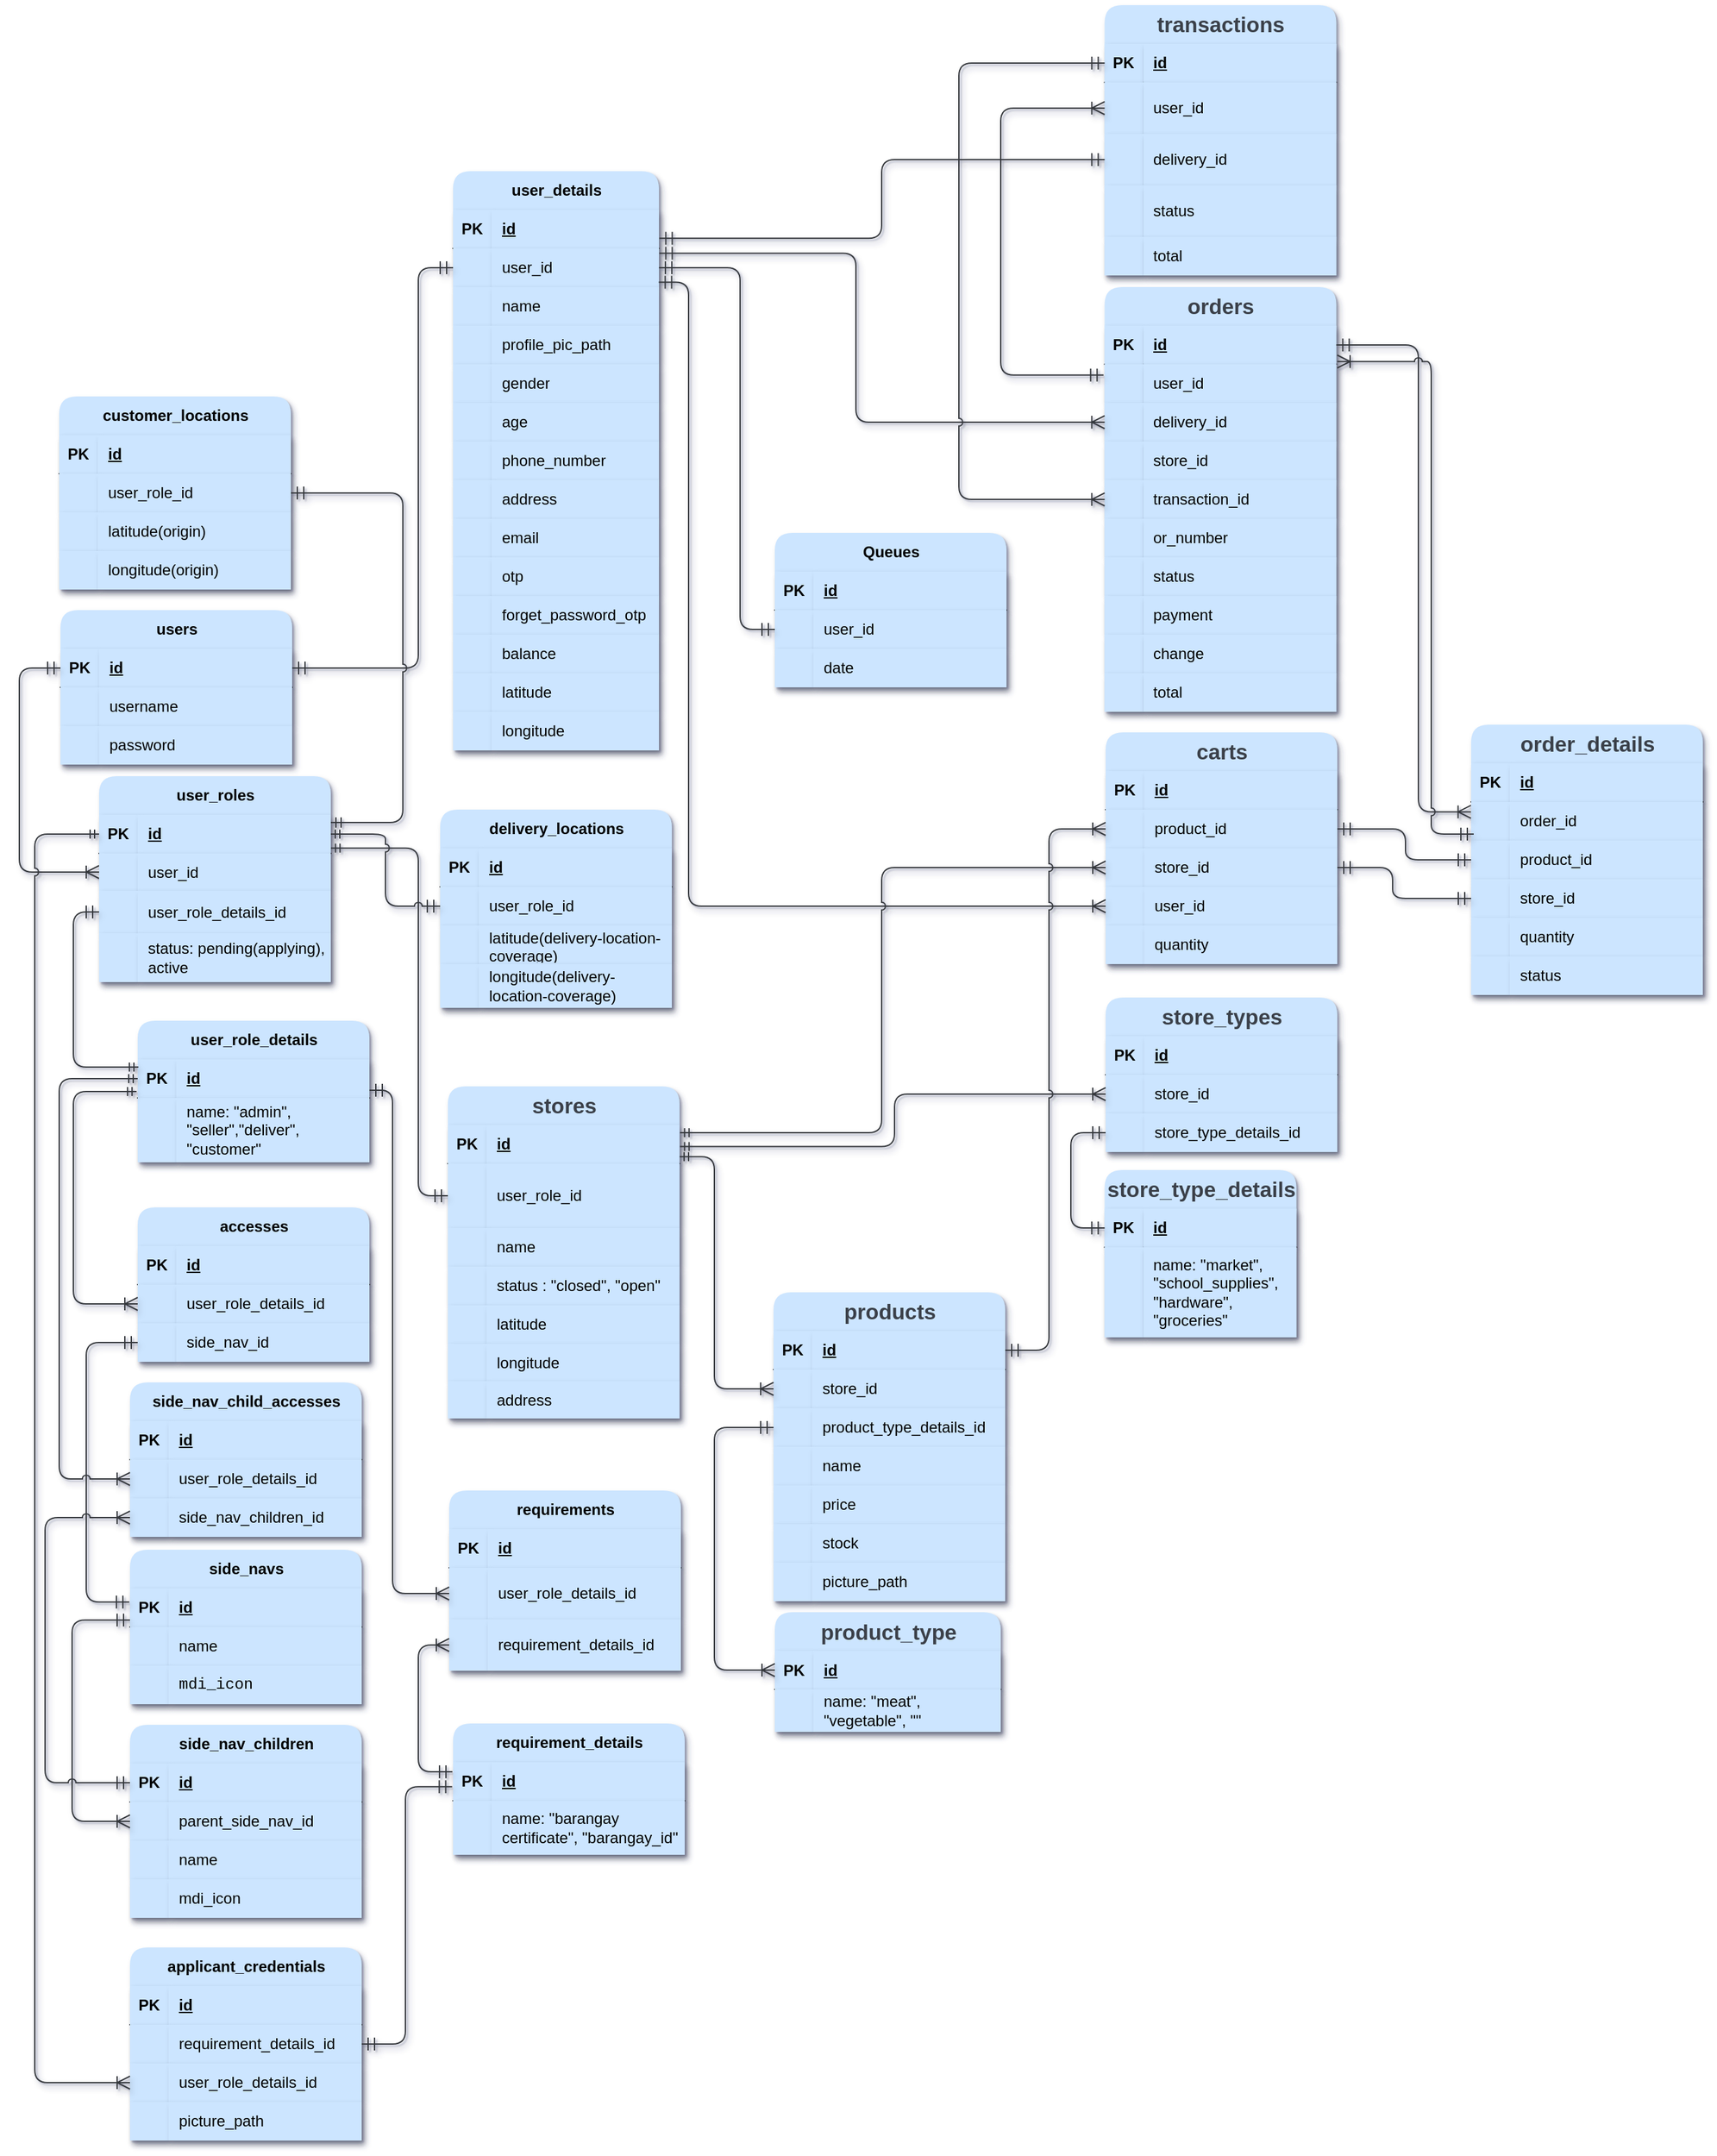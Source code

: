 <mxfile version="24.2.5" type="device">
  <diagram id="R2lEEEUBdFMjLlhIrx00" name="Page-1">
    <mxGraphModel dx="4887" dy="4076" grid="1" gridSize="10" guides="1" tooltips="1" connect="1" arrows="1" fold="1" page="1" pageScale="1" pageWidth="850" pageHeight="1100" math="0" shadow="1" extFonts="Permanent Marker^https://fonts.googleapis.com/css?family=Permanent+Marker">
      <root>
        <mxCell id="0" />
        <mxCell id="1" parent="0" />
        <mxCell id="4OWeEsdVHj8lJV6Qa3xw-196" value="users" style="shape=table;startSize=30;container=1;collapsible=1;childLayout=tableLayout;fixedRows=1;rowLines=0;fontStyle=1;align=center;resizeLast=1;html=1;shadow=1;fillColor=#cce5ff;strokeColor=none;rounded=1;" parent="1" vertex="1">
          <mxGeometry x="-1648" y="-749" width="180" height="120.0" as="geometry" />
        </mxCell>
        <mxCell id="4OWeEsdVHj8lJV6Qa3xw-197" value="" style="shape=tableRow;horizontal=0;startSize=0;swimlaneHead=0;swimlaneBody=0;fillColor=#cce5ff;collapsible=0;dropTarget=0;points=[[0,0.5],[1,0.5]];portConstraint=eastwest;top=0;left=0;right=0;bottom=1;shadow=1;strokeColor=#36393d;rounded=1;" parent="4OWeEsdVHj8lJV6Qa3xw-196" vertex="1">
          <mxGeometry y="30" width="180" height="30" as="geometry" />
        </mxCell>
        <mxCell id="4OWeEsdVHj8lJV6Qa3xw-198" value="PK" style="shape=partialRectangle;connectable=0;fillColor=#cce5ff;top=0;left=0;bottom=0;right=0;fontStyle=1;overflow=hidden;whiteSpace=wrap;html=1;shadow=1;strokeColor=#36393d;rounded=1;" parent="4OWeEsdVHj8lJV6Qa3xw-197" vertex="1">
          <mxGeometry width="30" height="30" as="geometry">
            <mxRectangle width="30" height="30" as="alternateBounds" />
          </mxGeometry>
        </mxCell>
        <mxCell id="4OWeEsdVHj8lJV6Qa3xw-199" value="id&lt;span data-lucid-content=&quot;{&amp;quot;t&amp;quot;:&amp;quot;id&amp;quot;,&amp;quot;m&amp;quot;:[{&amp;quot;s&amp;quot;:0,&amp;quot;n&amp;quot;:&amp;quot;c&amp;quot;,&amp;quot;v&amp;quot;:&amp;quot;3a414aff&amp;quot;,&amp;quot;e&amp;quot;:2},{&amp;quot;s&amp;quot;:0,&amp;quot;n&amp;quot;:&amp;quot;s&amp;quot;,&amp;quot;v&amp;quot;:22.222,&amp;quot;e&amp;quot;:2}]}&quot; data-lucid-type=&quot;application/vnd.lucid.text&quot;&gt;&lt;/span&gt;&lt;span data-lucid-content=&quot;{&amp;quot;t&amp;quot;:&amp;quot;id&amp;quot;,&amp;quot;m&amp;quot;:[{&amp;quot;s&amp;quot;:0,&amp;quot;n&amp;quot;:&amp;quot;c&amp;quot;,&amp;quot;v&amp;quot;:&amp;quot;3a414aff&amp;quot;,&amp;quot;e&amp;quot;:2},{&amp;quot;s&amp;quot;:0,&amp;quot;n&amp;quot;:&amp;quot;s&amp;quot;,&amp;quot;v&amp;quot;:22.222,&amp;quot;e&amp;quot;:2}]}&quot; data-lucid-type=&quot;application/vnd.lucid.text&quot;&gt;&lt;/span&gt;&lt;span data-lucid-content=&quot;{&amp;quot;t&amp;quot;:&amp;quot;id&amp;quot;,&amp;quot;m&amp;quot;:[{&amp;quot;s&amp;quot;:0,&amp;quot;n&amp;quot;:&amp;quot;c&amp;quot;,&amp;quot;v&amp;quot;:&amp;quot;3a414aff&amp;quot;,&amp;quot;e&amp;quot;:2},{&amp;quot;s&amp;quot;:0,&amp;quot;n&amp;quot;:&amp;quot;s&amp;quot;,&amp;quot;v&amp;quot;:22.222,&amp;quot;e&amp;quot;:2}]}&quot; data-lucid-type=&quot;application/vnd.lucid.text&quot;&gt;&lt;/span&gt;&lt;span data-lucid-content=&quot;{&amp;quot;t&amp;quot;:&amp;quot;id&amp;quot;,&amp;quot;m&amp;quot;:[{&amp;quot;s&amp;quot;:0,&amp;quot;n&amp;quot;:&amp;quot;c&amp;quot;,&amp;quot;v&amp;quot;:&amp;quot;3a414aff&amp;quot;,&amp;quot;e&amp;quot;:2},{&amp;quot;s&amp;quot;:0,&amp;quot;n&amp;quot;:&amp;quot;s&amp;quot;,&amp;quot;v&amp;quot;:22.222,&amp;quot;e&amp;quot;:2}]}&quot; data-lucid-type=&quot;application/vnd.lucid.text&quot;&gt;&lt;/span&gt;&lt;span data-lucid-content=&quot;{&amp;quot;t&amp;quot;:&amp;quot;id&amp;quot;,&amp;quot;m&amp;quot;:[{&amp;quot;s&amp;quot;:0,&amp;quot;n&amp;quot;:&amp;quot;c&amp;quot;,&amp;quot;v&amp;quot;:&amp;quot;3a414aff&amp;quot;,&amp;quot;e&amp;quot;:2},{&amp;quot;s&amp;quot;:0,&amp;quot;n&amp;quot;:&amp;quot;s&amp;quot;,&amp;quot;v&amp;quot;:22.222,&amp;quot;e&amp;quot;:2}]}&quot; data-lucid-type=&quot;application/vnd.lucid.text&quot;&gt;&lt;/span&gt;" style="shape=partialRectangle;connectable=0;fillColor=#cce5ff;top=0;left=0;bottom=0;right=0;align=left;spacingLeft=6;fontStyle=5;overflow=hidden;whiteSpace=wrap;html=1;shadow=1;strokeColor=#36393d;rounded=1;" parent="4OWeEsdVHj8lJV6Qa3xw-197" vertex="1">
          <mxGeometry x="30" width="150" height="30" as="geometry">
            <mxRectangle width="150" height="30" as="alternateBounds" />
          </mxGeometry>
        </mxCell>
        <mxCell id="4OWeEsdVHj8lJV6Qa3xw-200" value="" style="shape=tableRow;horizontal=0;startSize=0;swimlaneHead=0;swimlaneBody=0;fillColor=#cce5ff;collapsible=0;dropTarget=0;points=[[0,0.5],[1,0.5]];portConstraint=eastwest;top=0;left=0;right=0;bottom=0;shadow=1;strokeColor=#36393d;rounded=1;" parent="4OWeEsdVHj8lJV6Qa3xw-196" vertex="1">
          <mxGeometry y="60" width="180" height="30" as="geometry" />
        </mxCell>
        <mxCell id="4OWeEsdVHj8lJV6Qa3xw-201" value="" style="shape=partialRectangle;connectable=0;fillColor=#cce5ff;top=0;left=0;bottom=0;right=0;editable=1;overflow=hidden;whiteSpace=wrap;html=1;shadow=1;strokeColor=#36393d;rounded=1;" parent="4OWeEsdVHj8lJV6Qa3xw-200" vertex="1">
          <mxGeometry width="30" height="30" as="geometry">
            <mxRectangle width="30" height="30" as="alternateBounds" />
          </mxGeometry>
        </mxCell>
        <mxCell id="4OWeEsdVHj8lJV6Qa3xw-202" value="username" style="shape=partialRectangle;connectable=0;fillColor=#cce5ff;top=0;left=0;bottom=0;right=0;align=left;spacingLeft=6;overflow=hidden;whiteSpace=wrap;html=1;shadow=1;strokeColor=#36393d;rounded=1;" parent="4OWeEsdVHj8lJV6Qa3xw-200" vertex="1">
          <mxGeometry x="30" width="150" height="30" as="geometry">
            <mxRectangle width="150" height="30" as="alternateBounds" />
          </mxGeometry>
        </mxCell>
        <mxCell id="4OWeEsdVHj8lJV6Qa3xw-203" value="" style="shape=tableRow;horizontal=0;startSize=0;swimlaneHead=0;swimlaneBody=0;fillColor=#cce5ff;collapsible=0;dropTarget=0;points=[[0,0.5],[1,0.5]];portConstraint=eastwest;top=0;left=0;right=0;bottom=0;shadow=1;strokeColor=#36393d;rounded=1;" parent="4OWeEsdVHj8lJV6Qa3xw-196" vertex="1">
          <mxGeometry y="90" width="180" height="30" as="geometry" />
        </mxCell>
        <mxCell id="4OWeEsdVHj8lJV6Qa3xw-204" value="" style="shape=partialRectangle;connectable=0;fillColor=#cce5ff;top=0;left=0;bottom=0;right=0;editable=1;overflow=hidden;whiteSpace=wrap;html=1;shadow=1;strokeColor=#36393d;rounded=1;" parent="4OWeEsdVHj8lJV6Qa3xw-203" vertex="1">
          <mxGeometry width="30" height="30" as="geometry">
            <mxRectangle width="30" height="30" as="alternateBounds" />
          </mxGeometry>
        </mxCell>
        <mxCell id="4OWeEsdVHj8lJV6Qa3xw-205" value="password" style="shape=partialRectangle;connectable=0;fillColor=#cce5ff;top=0;left=0;bottom=0;right=0;align=left;spacingLeft=6;overflow=hidden;whiteSpace=wrap;html=1;shadow=1;strokeColor=#36393d;rounded=1;" parent="4OWeEsdVHj8lJV6Qa3xw-203" vertex="1">
          <mxGeometry x="30" width="150" height="30" as="geometry">
            <mxRectangle width="150" height="30" as="alternateBounds" />
          </mxGeometry>
        </mxCell>
        <mxCell id="4OWeEsdVHj8lJV6Qa3xw-206" value="user_role_details" style="shape=table;startSize=30;container=1;collapsible=1;childLayout=tableLayout;fixedRows=1;rowLines=0;fontStyle=1;align=center;resizeLast=1;html=1;shadow=1;fillColor=#cce5ff;strokeColor=none;rounded=1;" parent="1" vertex="1">
          <mxGeometry x="-1588" y="-430" width="180" height="110" as="geometry" />
        </mxCell>
        <mxCell id="4OWeEsdVHj8lJV6Qa3xw-207" value="" style="shape=tableRow;horizontal=0;startSize=0;swimlaneHead=0;swimlaneBody=0;fillColor=#cce5ff;collapsible=0;dropTarget=0;points=[[0,0.5],[1,0.5]];portConstraint=eastwest;top=0;left=0;right=0;bottom=1;shadow=1;strokeColor=#36393d;rounded=1;" parent="4OWeEsdVHj8lJV6Qa3xw-206" vertex="1">
          <mxGeometry y="30" width="180" height="30" as="geometry" />
        </mxCell>
        <mxCell id="4OWeEsdVHj8lJV6Qa3xw-208" value="PK" style="shape=partialRectangle;connectable=0;fillColor=#cce5ff;top=0;left=0;bottom=0;right=0;fontStyle=1;overflow=hidden;whiteSpace=wrap;html=1;shadow=1;strokeColor=#36393d;rounded=1;" parent="4OWeEsdVHj8lJV6Qa3xw-207" vertex="1">
          <mxGeometry width="30" height="30" as="geometry">
            <mxRectangle width="30" height="30" as="alternateBounds" />
          </mxGeometry>
        </mxCell>
        <mxCell id="4OWeEsdVHj8lJV6Qa3xw-209" value="id&lt;span data-lucid-content=&quot;{&amp;quot;t&amp;quot;:&amp;quot;id&amp;quot;,&amp;quot;m&amp;quot;:[{&amp;quot;s&amp;quot;:0,&amp;quot;n&amp;quot;:&amp;quot;c&amp;quot;,&amp;quot;v&amp;quot;:&amp;quot;3a414aff&amp;quot;,&amp;quot;e&amp;quot;:2},{&amp;quot;s&amp;quot;:0,&amp;quot;n&amp;quot;:&amp;quot;s&amp;quot;,&amp;quot;v&amp;quot;:22.222,&amp;quot;e&amp;quot;:2}]}&quot; data-lucid-type=&quot;application/vnd.lucid.text&quot;&gt;&lt;/span&gt;&lt;span data-lucid-content=&quot;{&amp;quot;t&amp;quot;:&amp;quot;id&amp;quot;,&amp;quot;m&amp;quot;:[{&amp;quot;s&amp;quot;:0,&amp;quot;n&amp;quot;:&amp;quot;c&amp;quot;,&amp;quot;v&amp;quot;:&amp;quot;3a414aff&amp;quot;,&amp;quot;e&amp;quot;:2},{&amp;quot;s&amp;quot;:0,&amp;quot;n&amp;quot;:&amp;quot;s&amp;quot;,&amp;quot;v&amp;quot;:22.222,&amp;quot;e&amp;quot;:2}]}&quot; data-lucid-type=&quot;application/vnd.lucid.text&quot;&gt;&lt;/span&gt;&lt;span data-lucid-content=&quot;{&amp;quot;t&amp;quot;:&amp;quot;id&amp;quot;,&amp;quot;m&amp;quot;:[{&amp;quot;s&amp;quot;:0,&amp;quot;n&amp;quot;:&amp;quot;c&amp;quot;,&amp;quot;v&amp;quot;:&amp;quot;3a414aff&amp;quot;,&amp;quot;e&amp;quot;:2},{&amp;quot;s&amp;quot;:0,&amp;quot;n&amp;quot;:&amp;quot;s&amp;quot;,&amp;quot;v&amp;quot;:22.222,&amp;quot;e&amp;quot;:2}]}&quot; data-lucid-type=&quot;application/vnd.lucid.text&quot;&gt;&lt;/span&gt;&lt;span data-lucid-content=&quot;{&amp;quot;t&amp;quot;:&amp;quot;id&amp;quot;,&amp;quot;m&amp;quot;:[{&amp;quot;s&amp;quot;:0,&amp;quot;n&amp;quot;:&amp;quot;c&amp;quot;,&amp;quot;v&amp;quot;:&amp;quot;3a414aff&amp;quot;,&amp;quot;e&amp;quot;:2},{&amp;quot;s&amp;quot;:0,&amp;quot;n&amp;quot;:&amp;quot;s&amp;quot;,&amp;quot;v&amp;quot;:22.222,&amp;quot;e&amp;quot;:2}]}&quot; data-lucid-type=&quot;application/vnd.lucid.text&quot;&gt;&lt;/span&gt;&lt;span data-lucid-content=&quot;{&amp;quot;t&amp;quot;:&amp;quot;id&amp;quot;,&amp;quot;m&amp;quot;:[{&amp;quot;s&amp;quot;:0,&amp;quot;n&amp;quot;:&amp;quot;c&amp;quot;,&amp;quot;v&amp;quot;:&amp;quot;3a414aff&amp;quot;,&amp;quot;e&amp;quot;:2},{&amp;quot;s&amp;quot;:0,&amp;quot;n&amp;quot;:&amp;quot;s&amp;quot;,&amp;quot;v&amp;quot;:22.222,&amp;quot;e&amp;quot;:2}]}&quot; data-lucid-type=&quot;application/vnd.lucid.text&quot;&gt;&lt;/span&gt;" style="shape=partialRectangle;connectable=0;fillColor=#cce5ff;top=0;left=0;bottom=0;right=0;align=left;spacingLeft=6;fontStyle=5;overflow=hidden;whiteSpace=wrap;html=1;shadow=1;strokeColor=#36393d;rounded=1;" parent="4OWeEsdVHj8lJV6Qa3xw-207" vertex="1">
          <mxGeometry x="30" width="150" height="30" as="geometry">
            <mxRectangle width="150" height="30" as="alternateBounds" />
          </mxGeometry>
        </mxCell>
        <mxCell id="4OWeEsdVHj8lJV6Qa3xw-216" style="shape=tableRow;horizontal=0;startSize=0;swimlaneHead=0;swimlaneBody=0;fillColor=#cce5ff;collapsible=0;dropTarget=0;points=[[0,0.5],[1,0.5]];portConstraint=eastwest;top=0;left=0;right=0;bottom=0;shadow=1;strokeColor=#36393d;rounded=1;" parent="4OWeEsdVHj8lJV6Qa3xw-206" vertex="1">
          <mxGeometry y="60" width="180" height="50" as="geometry" />
        </mxCell>
        <mxCell id="4OWeEsdVHj8lJV6Qa3xw-217" style="shape=partialRectangle;connectable=0;fillColor=#cce5ff;top=0;left=0;bottom=0;right=0;editable=1;overflow=hidden;whiteSpace=wrap;html=1;shadow=1;strokeColor=#36393d;rounded=1;" parent="4OWeEsdVHj8lJV6Qa3xw-216" vertex="1">
          <mxGeometry width="30" height="50" as="geometry">
            <mxRectangle width="30" height="50" as="alternateBounds" />
          </mxGeometry>
        </mxCell>
        <mxCell id="4OWeEsdVHj8lJV6Qa3xw-218" value="name: &quot;admin&quot;, &quot;seller&quot;,&quot;deliver&quot;, &quot;customer&quot;" style="shape=partialRectangle;connectable=0;fillColor=#cce5ff;top=0;left=0;bottom=0;right=0;align=left;spacingLeft=6;overflow=hidden;whiteSpace=wrap;html=1;shadow=1;strokeColor=#36393d;rounded=1;" parent="4OWeEsdVHj8lJV6Qa3xw-216" vertex="1">
          <mxGeometry x="30" width="150" height="50" as="geometry">
            <mxRectangle width="150" height="50" as="alternateBounds" />
          </mxGeometry>
        </mxCell>
        <mxCell id="4OWeEsdVHj8lJV6Qa3xw-222" value="" style="fontSize=12;html=1;endArrow=ERoneToMany;startArrow=ERmandOne;rounded=1;startSize=8;endSize=8;exitX=0;exitY=0.5;exitDx=0;exitDy=0;entryX=0;entryY=0.5;entryDx=0;entryDy=0;endFill=0;edgeStyle=elbowEdgeStyle;shadow=1;fillColor=#cce5ff;strokeColor=#36393d;" parent="1" source="4OWeEsdVHj8lJV6Qa3xw-197" target="4OWeEsdVHj8lJV6Qa3xw-246" edge="1">
          <mxGeometry width="100" height="100" relative="1" as="geometry">
            <mxPoint x="-1759" y="-655" as="sourcePoint" />
            <mxPoint x="-1770" y="-457" as="targetPoint" />
            <Array as="points">
              <mxPoint x="-1680" y="-640" />
            </Array>
          </mxGeometry>
        </mxCell>
        <mxCell id="4OWeEsdVHj8lJV6Qa3xw-223" value="accesses" style="shape=table;startSize=30;container=1;collapsible=1;childLayout=tableLayout;fixedRows=1;rowLines=0;fontStyle=1;align=center;resizeLast=1;html=1;shadow=1;fillColor=#cce5ff;strokeColor=none;rounded=1;" parent="1" vertex="1">
          <mxGeometry x="-1588" y="-285" width="180" height="120" as="geometry" />
        </mxCell>
        <mxCell id="4OWeEsdVHj8lJV6Qa3xw-224" value="" style="shape=tableRow;horizontal=0;startSize=0;swimlaneHead=0;swimlaneBody=0;fillColor=#cce5ff;collapsible=0;dropTarget=0;points=[[0,0.5],[1,0.5]];portConstraint=eastwest;top=0;left=0;right=0;bottom=1;shadow=1;strokeColor=#36393d;rounded=1;" parent="4OWeEsdVHj8lJV6Qa3xw-223" vertex="1">
          <mxGeometry y="30" width="180" height="30" as="geometry" />
        </mxCell>
        <mxCell id="4OWeEsdVHj8lJV6Qa3xw-225" value="PK" style="shape=partialRectangle;connectable=0;fillColor=#cce5ff;top=0;left=0;bottom=0;right=0;fontStyle=1;overflow=hidden;whiteSpace=wrap;html=1;shadow=1;strokeColor=#36393d;rounded=1;" parent="4OWeEsdVHj8lJV6Qa3xw-224" vertex="1">
          <mxGeometry width="30" height="30" as="geometry">
            <mxRectangle width="30" height="30" as="alternateBounds" />
          </mxGeometry>
        </mxCell>
        <mxCell id="4OWeEsdVHj8lJV6Qa3xw-226" value="id&lt;span data-lucid-content=&quot;{&amp;quot;t&amp;quot;:&amp;quot;id&amp;quot;,&amp;quot;m&amp;quot;:[{&amp;quot;s&amp;quot;:0,&amp;quot;n&amp;quot;:&amp;quot;c&amp;quot;,&amp;quot;v&amp;quot;:&amp;quot;3a414aff&amp;quot;,&amp;quot;e&amp;quot;:2},{&amp;quot;s&amp;quot;:0,&amp;quot;n&amp;quot;:&amp;quot;s&amp;quot;,&amp;quot;v&amp;quot;:22.222,&amp;quot;e&amp;quot;:2}]}&quot; data-lucid-type=&quot;application/vnd.lucid.text&quot;&gt;&lt;/span&gt;&lt;span data-lucid-content=&quot;{&amp;quot;t&amp;quot;:&amp;quot;id&amp;quot;,&amp;quot;m&amp;quot;:[{&amp;quot;s&amp;quot;:0,&amp;quot;n&amp;quot;:&amp;quot;c&amp;quot;,&amp;quot;v&amp;quot;:&amp;quot;3a414aff&amp;quot;,&amp;quot;e&amp;quot;:2},{&amp;quot;s&amp;quot;:0,&amp;quot;n&amp;quot;:&amp;quot;s&amp;quot;,&amp;quot;v&amp;quot;:22.222,&amp;quot;e&amp;quot;:2}]}&quot; data-lucid-type=&quot;application/vnd.lucid.text&quot;&gt;&lt;/span&gt;&lt;span data-lucid-content=&quot;{&amp;quot;t&amp;quot;:&amp;quot;id&amp;quot;,&amp;quot;m&amp;quot;:[{&amp;quot;s&amp;quot;:0,&amp;quot;n&amp;quot;:&amp;quot;c&amp;quot;,&amp;quot;v&amp;quot;:&amp;quot;3a414aff&amp;quot;,&amp;quot;e&amp;quot;:2},{&amp;quot;s&amp;quot;:0,&amp;quot;n&amp;quot;:&amp;quot;s&amp;quot;,&amp;quot;v&amp;quot;:22.222,&amp;quot;e&amp;quot;:2}]}&quot; data-lucid-type=&quot;application/vnd.lucid.text&quot;&gt;&lt;/span&gt;&lt;span data-lucid-content=&quot;{&amp;quot;t&amp;quot;:&amp;quot;id&amp;quot;,&amp;quot;m&amp;quot;:[{&amp;quot;s&amp;quot;:0,&amp;quot;n&amp;quot;:&amp;quot;c&amp;quot;,&amp;quot;v&amp;quot;:&amp;quot;3a414aff&amp;quot;,&amp;quot;e&amp;quot;:2},{&amp;quot;s&amp;quot;:0,&amp;quot;n&amp;quot;:&amp;quot;s&amp;quot;,&amp;quot;v&amp;quot;:22.222,&amp;quot;e&amp;quot;:2}]}&quot; data-lucid-type=&quot;application/vnd.lucid.text&quot;&gt;&lt;/span&gt;&lt;span data-lucid-content=&quot;{&amp;quot;t&amp;quot;:&amp;quot;id&amp;quot;,&amp;quot;m&amp;quot;:[{&amp;quot;s&amp;quot;:0,&amp;quot;n&amp;quot;:&amp;quot;c&amp;quot;,&amp;quot;v&amp;quot;:&amp;quot;3a414aff&amp;quot;,&amp;quot;e&amp;quot;:2},{&amp;quot;s&amp;quot;:0,&amp;quot;n&amp;quot;:&amp;quot;s&amp;quot;,&amp;quot;v&amp;quot;:22.222,&amp;quot;e&amp;quot;:2}]}&quot; data-lucid-type=&quot;application/vnd.lucid.text&quot;&gt;&lt;/span&gt;" style="shape=partialRectangle;connectable=0;fillColor=#cce5ff;top=0;left=0;bottom=0;right=0;align=left;spacingLeft=6;fontStyle=5;overflow=hidden;whiteSpace=wrap;html=1;shadow=1;strokeColor=#36393d;rounded=1;" parent="4OWeEsdVHj8lJV6Qa3xw-224" vertex="1">
          <mxGeometry x="30" width="150" height="30" as="geometry">
            <mxRectangle width="150" height="30" as="alternateBounds" />
          </mxGeometry>
        </mxCell>
        <mxCell id="4OWeEsdVHj8lJV6Qa3xw-227" value="" style="shape=tableRow;horizontal=0;startSize=0;swimlaneHead=0;swimlaneBody=0;fillColor=#cce5ff;collapsible=0;dropTarget=0;points=[[0,0.5],[1,0.5]];portConstraint=eastwest;top=0;left=0;right=0;bottom=0;shadow=1;strokeColor=#36393d;rounded=1;" parent="4OWeEsdVHj8lJV6Qa3xw-223" vertex="1">
          <mxGeometry y="60" width="180" height="30" as="geometry" />
        </mxCell>
        <mxCell id="4OWeEsdVHj8lJV6Qa3xw-228" value="" style="shape=partialRectangle;connectable=0;fillColor=#cce5ff;top=0;left=0;bottom=0;right=0;editable=1;overflow=hidden;whiteSpace=wrap;html=1;shadow=1;strokeColor=#36393d;rounded=1;" parent="4OWeEsdVHj8lJV6Qa3xw-227" vertex="1">
          <mxGeometry width="30" height="30" as="geometry">
            <mxRectangle width="30" height="30" as="alternateBounds" />
          </mxGeometry>
        </mxCell>
        <mxCell id="4OWeEsdVHj8lJV6Qa3xw-229" value="user_role_details_id" style="shape=partialRectangle;connectable=0;fillColor=#cce5ff;top=0;left=0;bottom=0;right=0;align=left;spacingLeft=6;overflow=hidden;whiteSpace=wrap;html=1;shadow=1;strokeColor=#36393d;rounded=1;" parent="4OWeEsdVHj8lJV6Qa3xw-227" vertex="1">
          <mxGeometry x="30" width="150" height="30" as="geometry">
            <mxRectangle width="150" height="30" as="alternateBounds" />
          </mxGeometry>
        </mxCell>
        <mxCell id="4OWeEsdVHj8lJV6Qa3xw-230" value="" style="shape=tableRow;horizontal=0;startSize=0;swimlaneHead=0;swimlaneBody=0;fillColor=#cce5ff;collapsible=0;dropTarget=0;points=[[0,0.5],[1,0.5]];portConstraint=eastwest;top=0;left=0;right=0;bottom=0;shadow=1;strokeColor=#36393d;rounded=1;" parent="4OWeEsdVHj8lJV6Qa3xw-223" vertex="1">
          <mxGeometry y="90" width="180" height="30" as="geometry" />
        </mxCell>
        <mxCell id="4OWeEsdVHj8lJV6Qa3xw-231" value="" style="shape=partialRectangle;connectable=0;fillColor=#cce5ff;top=0;left=0;bottom=0;right=0;editable=1;overflow=hidden;whiteSpace=wrap;html=1;shadow=1;strokeColor=#36393d;rounded=1;" parent="4OWeEsdVHj8lJV6Qa3xw-230" vertex="1">
          <mxGeometry width="30" height="30" as="geometry">
            <mxRectangle width="30" height="30" as="alternateBounds" />
          </mxGeometry>
        </mxCell>
        <mxCell id="4OWeEsdVHj8lJV6Qa3xw-232" value="side_nav_id" style="shape=partialRectangle;connectable=0;fillColor=#cce5ff;top=0;left=0;bottom=0;right=0;align=left;spacingLeft=6;overflow=hidden;whiteSpace=wrap;html=1;shadow=1;strokeColor=#36393d;rounded=1;" parent="4OWeEsdVHj8lJV6Qa3xw-230" vertex="1">
          <mxGeometry x="30" width="150" height="30" as="geometry">
            <mxRectangle width="150" height="30" as="alternateBounds" />
          </mxGeometry>
        </mxCell>
        <mxCell id="4OWeEsdVHj8lJV6Qa3xw-234" value="side_navs" style="shape=table;startSize=30;container=1;collapsible=1;childLayout=tableLayout;fixedRows=1;rowLines=0;fontStyle=1;align=center;resizeLast=1;html=1;shadow=1;fillColor=#cce5ff;strokeColor=none;rounded=1;" parent="1" vertex="1">
          <mxGeometry x="-1594" y="-19" width="180" height="120" as="geometry" />
        </mxCell>
        <mxCell id="4OWeEsdVHj8lJV6Qa3xw-235" value="" style="shape=tableRow;horizontal=0;startSize=0;swimlaneHead=0;swimlaneBody=0;fillColor=#cce5ff;collapsible=0;dropTarget=0;points=[[0,0.5],[1,0.5]];portConstraint=eastwest;top=0;left=0;right=0;bottom=1;shadow=1;strokeColor=#36393d;rounded=1;" parent="4OWeEsdVHj8lJV6Qa3xw-234" vertex="1">
          <mxGeometry y="30" width="180" height="30" as="geometry" />
        </mxCell>
        <mxCell id="4OWeEsdVHj8lJV6Qa3xw-236" value="PK" style="shape=partialRectangle;connectable=0;fillColor=#cce5ff;top=0;left=0;bottom=0;right=0;fontStyle=1;overflow=hidden;whiteSpace=wrap;html=1;shadow=1;strokeColor=#36393d;rounded=1;" parent="4OWeEsdVHj8lJV6Qa3xw-235" vertex="1">
          <mxGeometry width="30" height="30" as="geometry">
            <mxRectangle width="30" height="30" as="alternateBounds" />
          </mxGeometry>
        </mxCell>
        <mxCell id="4OWeEsdVHj8lJV6Qa3xw-237" value="id&lt;span data-lucid-content=&quot;{&amp;quot;t&amp;quot;:&amp;quot;id&amp;quot;,&amp;quot;m&amp;quot;:[{&amp;quot;s&amp;quot;:0,&amp;quot;n&amp;quot;:&amp;quot;c&amp;quot;,&amp;quot;v&amp;quot;:&amp;quot;3a414aff&amp;quot;,&amp;quot;e&amp;quot;:2},{&amp;quot;s&amp;quot;:0,&amp;quot;n&amp;quot;:&amp;quot;s&amp;quot;,&amp;quot;v&amp;quot;:22.222,&amp;quot;e&amp;quot;:2}]}&quot; data-lucid-type=&quot;application/vnd.lucid.text&quot;&gt;&lt;/span&gt;&lt;span data-lucid-content=&quot;{&amp;quot;t&amp;quot;:&amp;quot;id&amp;quot;,&amp;quot;m&amp;quot;:[{&amp;quot;s&amp;quot;:0,&amp;quot;n&amp;quot;:&amp;quot;c&amp;quot;,&amp;quot;v&amp;quot;:&amp;quot;3a414aff&amp;quot;,&amp;quot;e&amp;quot;:2},{&amp;quot;s&amp;quot;:0,&amp;quot;n&amp;quot;:&amp;quot;s&amp;quot;,&amp;quot;v&amp;quot;:22.222,&amp;quot;e&amp;quot;:2}]}&quot; data-lucid-type=&quot;application/vnd.lucid.text&quot;&gt;&lt;/span&gt;&lt;span data-lucid-content=&quot;{&amp;quot;t&amp;quot;:&amp;quot;id&amp;quot;,&amp;quot;m&amp;quot;:[{&amp;quot;s&amp;quot;:0,&amp;quot;n&amp;quot;:&amp;quot;c&amp;quot;,&amp;quot;v&amp;quot;:&amp;quot;3a414aff&amp;quot;,&amp;quot;e&amp;quot;:2},{&amp;quot;s&amp;quot;:0,&amp;quot;n&amp;quot;:&amp;quot;s&amp;quot;,&amp;quot;v&amp;quot;:22.222,&amp;quot;e&amp;quot;:2}]}&quot; data-lucid-type=&quot;application/vnd.lucid.text&quot;&gt;&lt;/span&gt;&lt;span data-lucid-content=&quot;{&amp;quot;t&amp;quot;:&amp;quot;id&amp;quot;,&amp;quot;m&amp;quot;:[{&amp;quot;s&amp;quot;:0,&amp;quot;n&amp;quot;:&amp;quot;c&amp;quot;,&amp;quot;v&amp;quot;:&amp;quot;3a414aff&amp;quot;,&amp;quot;e&amp;quot;:2},{&amp;quot;s&amp;quot;:0,&amp;quot;n&amp;quot;:&amp;quot;s&amp;quot;,&amp;quot;v&amp;quot;:22.222,&amp;quot;e&amp;quot;:2}]}&quot; data-lucid-type=&quot;application/vnd.lucid.text&quot;&gt;&lt;/span&gt;&lt;span data-lucid-content=&quot;{&amp;quot;t&amp;quot;:&amp;quot;id&amp;quot;,&amp;quot;m&amp;quot;:[{&amp;quot;s&amp;quot;:0,&amp;quot;n&amp;quot;:&amp;quot;c&amp;quot;,&amp;quot;v&amp;quot;:&amp;quot;3a414aff&amp;quot;,&amp;quot;e&amp;quot;:2},{&amp;quot;s&amp;quot;:0,&amp;quot;n&amp;quot;:&amp;quot;s&amp;quot;,&amp;quot;v&amp;quot;:22.222,&amp;quot;e&amp;quot;:2}]}&quot; data-lucid-type=&quot;application/vnd.lucid.text&quot;&gt;&lt;/span&gt;" style="shape=partialRectangle;connectable=0;fillColor=#cce5ff;top=0;left=0;bottom=0;right=0;align=left;spacingLeft=6;fontStyle=5;overflow=hidden;whiteSpace=wrap;html=1;shadow=1;strokeColor=#36393d;rounded=1;" parent="4OWeEsdVHj8lJV6Qa3xw-235" vertex="1">
          <mxGeometry x="30" width="150" height="30" as="geometry">
            <mxRectangle width="150" height="30" as="alternateBounds" />
          </mxGeometry>
        </mxCell>
        <mxCell id="4OWeEsdVHj8lJV6Qa3xw-238" value="" style="shape=tableRow;horizontal=0;startSize=0;swimlaneHead=0;swimlaneBody=0;fillColor=#cce5ff;collapsible=0;dropTarget=0;points=[[0,0.5],[1,0.5]];portConstraint=eastwest;top=0;left=0;right=0;bottom=0;shadow=1;strokeColor=#36393d;rounded=1;" parent="4OWeEsdVHj8lJV6Qa3xw-234" vertex="1">
          <mxGeometry y="60" width="180" height="30" as="geometry" />
        </mxCell>
        <mxCell id="4OWeEsdVHj8lJV6Qa3xw-239" value="" style="shape=partialRectangle;connectable=0;fillColor=#cce5ff;top=0;left=0;bottom=0;right=0;editable=1;overflow=hidden;whiteSpace=wrap;html=1;shadow=1;strokeColor=#36393d;rounded=1;" parent="4OWeEsdVHj8lJV6Qa3xw-238" vertex="1">
          <mxGeometry width="30" height="30" as="geometry">
            <mxRectangle width="30" height="30" as="alternateBounds" />
          </mxGeometry>
        </mxCell>
        <mxCell id="4OWeEsdVHj8lJV6Qa3xw-240" value="name" style="shape=partialRectangle;connectable=0;fillColor=#cce5ff;top=0;left=0;bottom=0;right=0;align=left;spacingLeft=6;overflow=hidden;whiteSpace=wrap;html=1;shadow=1;strokeColor=#36393d;rounded=1;" parent="4OWeEsdVHj8lJV6Qa3xw-238" vertex="1">
          <mxGeometry x="30" width="150" height="30" as="geometry">
            <mxRectangle width="150" height="30" as="alternateBounds" />
          </mxGeometry>
        </mxCell>
        <mxCell id="pEbmP0HvjEpnrZbnv4vF-1" style="shape=tableRow;horizontal=0;startSize=0;swimlaneHead=0;swimlaneBody=0;fillColor=#cce5ff;collapsible=0;dropTarget=0;points=[[0,0.5],[1,0.5]];portConstraint=eastwest;top=0;left=0;right=0;bottom=0;shadow=1;strokeColor=#36393d;rounded=1;" parent="4OWeEsdVHj8lJV6Qa3xw-234" vertex="1">
          <mxGeometry y="90" width="180" height="30" as="geometry" />
        </mxCell>
        <mxCell id="pEbmP0HvjEpnrZbnv4vF-2" style="shape=partialRectangle;connectable=0;fillColor=#cce5ff;top=0;left=0;bottom=0;right=0;editable=1;overflow=hidden;whiteSpace=wrap;html=1;shadow=1;strokeColor=#36393d;rounded=1;" parent="pEbmP0HvjEpnrZbnv4vF-1" vertex="1">
          <mxGeometry width="30" height="30" as="geometry">
            <mxRectangle width="30" height="30" as="alternateBounds" />
          </mxGeometry>
        </mxCell>
        <mxCell id="pEbmP0HvjEpnrZbnv4vF-3" value="&lt;div style=&quot;font-family: Consolas, &amp;quot;Courier New&amp;quot;, monospace; line-height: 19px;&quot;&gt;&lt;font style=&quot;font-size: 12px;&quot;&gt;mdi_icon&lt;/font&gt;&lt;br&gt;&lt;/div&gt;" style="shape=partialRectangle;connectable=0;fillColor=#cce5ff;top=0;left=0;bottom=0;right=0;align=left;spacingLeft=6;overflow=hidden;whiteSpace=wrap;html=1;shadow=1;strokeColor=#36393d;rounded=1;" parent="pEbmP0HvjEpnrZbnv4vF-1" vertex="1">
          <mxGeometry x="30" width="150" height="30" as="geometry">
            <mxRectangle width="150" height="30" as="alternateBounds" />
          </mxGeometry>
        </mxCell>
        <mxCell id="4OWeEsdVHj8lJV6Qa3xw-242" value="user_roles" style="shape=table;startSize=30;container=1;collapsible=1;childLayout=tableLayout;fixedRows=1;rowLines=0;fontStyle=1;align=center;resizeLast=1;html=1;shadow=1;fillColor=#cce5ff;strokeColor=none;rounded=1;" parent="1" vertex="1">
          <mxGeometry x="-1618" y="-620" width="180" height="160" as="geometry" />
        </mxCell>
        <mxCell id="4OWeEsdVHj8lJV6Qa3xw-243" value="" style="shape=tableRow;horizontal=0;startSize=0;swimlaneHead=0;swimlaneBody=0;fillColor=#cce5ff;collapsible=0;dropTarget=0;points=[[0,0.5],[1,0.5]];portConstraint=eastwest;top=0;left=0;right=0;bottom=1;shadow=1;strokeColor=#36393d;rounded=1;" parent="4OWeEsdVHj8lJV6Qa3xw-242" vertex="1">
          <mxGeometry y="30" width="180" height="30" as="geometry" />
        </mxCell>
        <mxCell id="4OWeEsdVHj8lJV6Qa3xw-244" value="PK" style="shape=partialRectangle;connectable=0;fillColor=#cce5ff;top=0;left=0;bottom=0;right=0;fontStyle=1;overflow=hidden;whiteSpace=wrap;html=1;shadow=1;strokeColor=#36393d;rounded=1;" parent="4OWeEsdVHj8lJV6Qa3xw-243" vertex="1">
          <mxGeometry width="30" height="30" as="geometry">
            <mxRectangle width="30" height="30" as="alternateBounds" />
          </mxGeometry>
        </mxCell>
        <mxCell id="4OWeEsdVHj8lJV6Qa3xw-245" value="id&lt;span data-lucid-content=&quot;{&amp;quot;t&amp;quot;:&amp;quot;id&amp;quot;,&amp;quot;m&amp;quot;:[{&amp;quot;s&amp;quot;:0,&amp;quot;n&amp;quot;:&amp;quot;c&amp;quot;,&amp;quot;v&amp;quot;:&amp;quot;3a414aff&amp;quot;,&amp;quot;e&amp;quot;:2},{&amp;quot;s&amp;quot;:0,&amp;quot;n&amp;quot;:&amp;quot;s&amp;quot;,&amp;quot;v&amp;quot;:22.222,&amp;quot;e&amp;quot;:2}]}&quot; data-lucid-type=&quot;application/vnd.lucid.text&quot;&gt;&lt;/span&gt;&lt;span data-lucid-content=&quot;{&amp;quot;t&amp;quot;:&amp;quot;id&amp;quot;,&amp;quot;m&amp;quot;:[{&amp;quot;s&amp;quot;:0,&amp;quot;n&amp;quot;:&amp;quot;c&amp;quot;,&amp;quot;v&amp;quot;:&amp;quot;3a414aff&amp;quot;,&amp;quot;e&amp;quot;:2},{&amp;quot;s&amp;quot;:0,&amp;quot;n&amp;quot;:&amp;quot;s&amp;quot;,&amp;quot;v&amp;quot;:22.222,&amp;quot;e&amp;quot;:2}]}&quot; data-lucid-type=&quot;application/vnd.lucid.text&quot;&gt;&lt;/span&gt;&lt;span data-lucid-content=&quot;{&amp;quot;t&amp;quot;:&amp;quot;id&amp;quot;,&amp;quot;m&amp;quot;:[{&amp;quot;s&amp;quot;:0,&amp;quot;n&amp;quot;:&amp;quot;c&amp;quot;,&amp;quot;v&amp;quot;:&amp;quot;3a414aff&amp;quot;,&amp;quot;e&amp;quot;:2},{&amp;quot;s&amp;quot;:0,&amp;quot;n&amp;quot;:&amp;quot;s&amp;quot;,&amp;quot;v&amp;quot;:22.222,&amp;quot;e&amp;quot;:2}]}&quot; data-lucid-type=&quot;application/vnd.lucid.text&quot;&gt;&lt;/span&gt;&lt;span data-lucid-content=&quot;{&amp;quot;t&amp;quot;:&amp;quot;id&amp;quot;,&amp;quot;m&amp;quot;:[{&amp;quot;s&amp;quot;:0,&amp;quot;n&amp;quot;:&amp;quot;c&amp;quot;,&amp;quot;v&amp;quot;:&amp;quot;3a414aff&amp;quot;,&amp;quot;e&amp;quot;:2},{&amp;quot;s&amp;quot;:0,&amp;quot;n&amp;quot;:&amp;quot;s&amp;quot;,&amp;quot;v&amp;quot;:22.222,&amp;quot;e&amp;quot;:2}]}&quot; data-lucid-type=&quot;application/vnd.lucid.text&quot;&gt;&lt;/span&gt;&lt;span data-lucid-content=&quot;{&amp;quot;t&amp;quot;:&amp;quot;id&amp;quot;,&amp;quot;m&amp;quot;:[{&amp;quot;s&amp;quot;:0,&amp;quot;n&amp;quot;:&amp;quot;c&amp;quot;,&amp;quot;v&amp;quot;:&amp;quot;3a414aff&amp;quot;,&amp;quot;e&amp;quot;:2},{&amp;quot;s&amp;quot;:0,&amp;quot;n&amp;quot;:&amp;quot;s&amp;quot;,&amp;quot;v&amp;quot;:22.222,&amp;quot;e&amp;quot;:2}]}&quot; data-lucid-type=&quot;application/vnd.lucid.text&quot;&gt;&lt;/span&gt;" style="shape=partialRectangle;connectable=0;fillColor=#cce5ff;top=0;left=0;bottom=0;right=0;align=left;spacingLeft=6;fontStyle=5;overflow=hidden;whiteSpace=wrap;html=1;shadow=1;strokeColor=#36393d;rounded=1;" parent="4OWeEsdVHj8lJV6Qa3xw-243" vertex="1">
          <mxGeometry x="30" width="150" height="30" as="geometry">
            <mxRectangle width="150" height="30" as="alternateBounds" />
          </mxGeometry>
        </mxCell>
        <mxCell id="4OWeEsdVHj8lJV6Qa3xw-246" value="" style="shape=tableRow;horizontal=0;startSize=0;swimlaneHead=0;swimlaneBody=0;fillColor=#cce5ff;collapsible=0;dropTarget=0;points=[[0,0.5],[1,0.5]];portConstraint=eastwest;top=0;left=0;right=0;bottom=0;shadow=1;strokeColor=#36393d;rounded=1;" parent="4OWeEsdVHj8lJV6Qa3xw-242" vertex="1">
          <mxGeometry y="60" width="180" height="29" as="geometry" />
        </mxCell>
        <mxCell id="4OWeEsdVHj8lJV6Qa3xw-247" value="" style="shape=partialRectangle;connectable=0;fillColor=#cce5ff;top=0;left=0;bottom=0;right=0;editable=1;overflow=hidden;whiteSpace=wrap;html=1;shadow=1;strokeColor=#36393d;rounded=1;" parent="4OWeEsdVHj8lJV6Qa3xw-246" vertex="1">
          <mxGeometry width="30" height="29" as="geometry">
            <mxRectangle width="30" height="29" as="alternateBounds" />
          </mxGeometry>
        </mxCell>
        <mxCell id="4OWeEsdVHj8lJV6Qa3xw-248" value="user_id" style="shape=partialRectangle;connectable=0;fillColor=#cce5ff;top=0;left=0;bottom=0;right=0;align=left;spacingLeft=6;overflow=hidden;whiteSpace=wrap;html=1;shadow=1;strokeColor=#36393d;rounded=1;" parent="4OWeEsdVHj8lJV6Qa3xw-246" vertex="1">
          <mxGeometry x="30" width="150" height="29" as="geometry">
            <mxRectangle width="150" height="29" as="alternateBounds" />
          </mxGeometry>
        </mxCell>
        <mxCell id="4OWeEsdVHj8lJV6Qa3xw-255" style="shape=tableRow;horizontal=0;startSize=0;swimlaneHead=0;swimlaneBody=0;fillColor=#cce5ff;collapsible=0;dropTarget=0;points=[[0,0.5],[1,0.5]];portConstraint=eastwest;top=0;left=0;right=0;bottom=0;shadow=1;strokeColor=#36393d;rounded=1;" parent="4OWeEsdVHj8lJV6Qa3xw-242" vertex="1">
          <mxGeometry y="89" width="180" height="33" as="geometry" />
        </mxCell>
        <mxCell id="4OWeEsdVHj8lJV6Qa3xw-256" style="shape=partialRectangle;connectable=0;fillColor=#cce5ff;top=0;left=0;bottom=0;right=0;editable=1;overflow=hidden;whiteSpace=wrap;html=1;shadow=1;strokeColor=#36393d;rounded=1;" parent="4OWeEsdVHj8lJV6Qa3xw-255" vertex="1">
          <mxGeometry width="30" height="33" as="geometry">
            <mxRectangle width="30" height="33" as="alternateBounds" />
          </mxGeometry>
        </mxCell>
        <mxCell id="4OWeEsdVHj8lJV6Qa3xw-257" value="user_role_details_id" style="shape=partialRectangle;connectable=0;fillColor=#cce5ff;top=0;left=0;bottom=0;right=0;align=left;spacingLeft=6;overflow=hidden;whiteSpace=wrap;html=1;shadow=1;strokeColor=#36393d;rounded=1;" parent="4OWeEsdVHj8lJV6Qa3xw-255" vertex="1">
          <mxGeometry x="30" width="150" height="33" as="geometry">
            <mxRectangle width="150" height="33" as="alternateBounds" />
          </mxGeometry>
        </mxCell>
        <mxCell id="wy1hP15AdXXesIxXr_pm-1" style="shape=tableRow;horizontal=0;startSize=0;swimlaneHead=0;swimlaneBody=0;fillColor=#cce5ff;collapsible=0;dropTarget=0;points=[[0,0.5],[1,0.5]];portConstraint=eastwest;top=0;left=0;right=0;bottom=0;shadow=1;strokeColor=#36393d;rounded=1;" parent="4OWeEsdVHj8lJV6Qa3xw-242" vertex="1">
          <mxGeometry y="122" width="180" height="38" as="geometry" />
        </mxCell>
        <mxCell id="wy1hP15AdXXesIxXr_pm-2" style="shape=partialRectangle;connectable=0;fillColor=#cce5ff;top=0;left=0;bottom=0;right=0;editable=1;overflow=hidden;whiteSpace=wrap;html=1;shadow=1;strokeColor=#36393d;rounded=1;" parent="wy1hP15AdXXesIxXr_pm-1" vertex="1">
          <mxGeometry width="30" height="38" as="geometry">
            <mxRectangle width="30" height="38" as="alternateBounds" />
          </mxGeometry>
        </mxCell>
        <mxCell id="wy1hP15AdXXesIxXr_pm-3" value="status: pending(applying), active" style="shape=partialRectangle;connectable=0;fillColor=#cce5ff;top=0;left=0;bottom=0;right=0;align=left;spacingLeft=6;overflow=hidden;whiteSpace=wrap;html=1;shadow=1;strokeColor=#36393d;rounded=1;" parent="wy1hP15AdXXesIxXr_pm-1" vertex="1">
          <mxGeometry x="30" width="150" height="38" as="geometry">
            <mxRectangle width="150" height="38" as="alternateBounds" />
          </mxGeometry>
        </mxCell>
        <mxCell id="4OWeEsdVHj8lJV6Qa3xw-258" value="" style="fontSize=12;html=1;endArrow=ERmandOne;startArrow=ERmandOne;rounded=1;startSize=8;endSize=5;exitX=0;exitY=0.5;exitDx=0;exitDy=0;entryX=0.003;entryY=0.2;entryDx=0;entryDy=0;endFill=0;edgeStyle=elbowEdgeStyle;entryPerimeter=0;shadow=1;fillColor=#cce5ff;strokeColor=#36393d;" parent="1" source="4OWeEsdVHj8lJV6Qa3xw-255" target="4OWeEsdVHj8lJV6Qa3xw-207" edge="1">
          <mxGeometry width="100" height="100" relative="1" as="geometry">
            <mxPoint x="-1598" y="-464" as="sourcePoint" />
            <mxPoint x="-1488" y="-275" as="targetPoint" />
            <Array as="points">
              <mxPoint x="-1638" y="-470" />
            </Array>
          </mxGeometry>
        </mxCell>
        <mxCell id="4OWeEsdVHj8lJV6Qa3xw-260" value="" style="fontSize=12;html=1;endArrow=ERoneToMany;startArrow=ERmandOne;rounded=1;startSize=5;endSize=8;entryX=0;entryY=0.5;entryDx=0;entryDy=0;endFill=0;edgeStyle=elbowEdgeStyle;exitX=-0.005;exitY=0.832;exitDx=0;exitDy=0;exitPerimeter=0;shadow=1;fillColor=#cce5ff;strokeColor=#36393d;" parent="1" source="4OWeEsdVHj8lJV6Qa3xw-207" target="4OWeEsdVHj8lJV6Qa3xw-227" edge="1">
          <mxGeometry width="100" height="100" relative="1" as="geometry">
            <mxPoint x="-1598" y="-360" as="sourcePoint" />
            <mxPoint x="-1588" y="-168" as="targetPoint" />
            <Array as="points">
              <mxPoint x="-1638" y="-203" />
            </Array>
          </mxGeometry>
        </mxCell>
        <mxCell id="4OWeEsdVHj8lJV6Qa3xw-261" value="" style="fontSize=12;html=1;endArrow=ERmandOne;startArrow=ERmandOne;rounded=1;startSize=8;endSize=8;entryX=-0.003;entryY=0.355;entryDx=0;entryDy=0;endFill=0;edgeStyle=elbowEdgeStyle;exitX=0;exitY=0.5;exitDx=0;exitDy=0;entryPerimeter=0;shadow=1;fillColor=#cce5ff;strokeColor=#36393d;" parent="1" source="4OWeEsdVHj8lJV6Qa3xw-230" target="4OWeEsdVHj8lJV6Qa3xw-235" edge="1">
          <mxGeometry width="100" height="100" relative="1" as="geometry">
            <mxPoint x="-1578" y="-112" as="sourcePoint" />
            <mxPoint x="-1548" y="107" as="targetPoint" />
            <Array as="points">
              <mxPoint x="-1628" y="90" />
            </Array>
          </mxGeometry>
        </mxCell>
        <mxCell id="4OWeEsdVHj8lJV6Qa3xw-270" value="applicant_credentials" style="shape=table;startSize=30;container=1;collapsible=1;childLayout=tableLayout;fixedRows=1;rowLines=0;fontStyle=1;align=center;resizeLast=1;html=1;shadow=1;fillColor=#cce5ff;strokeColor=none;rounded=1;" parent="1" vertex="1">
          <mxGeometry x="-1594" y="290" width="180" height="150" as="geometry" />
        </mxCell>
        <mxCell id="4OWeEsdVHj8lJV6Qa3xw-271" value="" style="shape=tableRow;horizontal=0;startSize=0;swimlaneHead=0;swimlaneBody=0;fillColor=#cce5ff;collapsible=0;dropTarget=0;points=[[0,0.5],[1,0.5]];portConstraint=eastwest;top=0;left=0;right=0;bottom=1;shadow=1;strokeColor=#36393d;rounded=1;" parent="4OWeEsdVHj8lJV6Qa3xw-270" vertex="1">
          <mxGeometry y="30" width="180" height="30" as="geometry" />
        </mxCell>
        <mxCell id="4OWeEsdVHj8lJV6Qa3xw-272" value="PK" style="shape=partialRectangle;connectable=0;fillColor=#cce5ff;top=0;left=0;bottom=0;right=0;fontStyle=1;overflow=hidden;whiteSpace=wrap;html=1;shadow=1;strokeColor=#36393d;rounded=1;" parent="4OWeEsdVHj8lJV6Qa3xw-271" vertex="1">
          <mxGeometry width="30" height="30" as="geometry">
            <mxRectangle width="30" height="30" as="alternateBounds" />
          </mxGeometry>
        </mxCell>
        <mxCell id="4OWeEsdVHj8lJV6Qa3xw-273" value="id&lt;span data-lucid-content=&quot;{&amp;quot;t&amp;quot;:&amp;quot;id&amp;quot;,&amp;quot;m&amp;quot;:[{&amp;quot;s&amp;quot;:0,&amp;quot;n&amp;quot;:&amp;quot;c&amp;quot;,&amp;quot;v&amp;quot;:&amp;quot;3a414aff&amp;quot;,&amp;quot;e&amp;quot;:2},{&amp;quot;s&amp;quot;:0,&amp;quot;n&amp;quot;:&amp;quot;s&amp;quot;,&amp;quot;v&amp;quot;:22.222,&amp;quot;e&amp;quot;:2}]}&quot; data-lucid-type=&quot;application/vnd.lucid.text&quot;&gt;&lt;/span&gt;&lt;span data-lucid-content=&quot;{&amp;quot;t&amp;quot;:&amp;quot;id&amp;quot;,&amp;quot;m&amp;quot;:[{&amp;quot;s&amp;quot;:0,&amp;quot;n&amp;quot;:&amp;quot;c&amp;quot;,&amp;quot;v&amp;quot;:&amp;quot;3a414aff&amp;quot;,&amp;quot;e&amp;quot;:2},{&amp;quot;s&amp;quot;:0,&amp;quot;n&amp;quot;:&amp;quot;s&amp;quot;,&amp;quot;v&amp;quot;:22.222,&amp;quot;e&amp;quot;:2}]}&quot; data-lucid-type=&quot;application/vnd.lucid.text&quot;&gt;&lt;/span&gt;&lt;span data-lucid-content=&quot;{&amp;quot;t&amp;quot;:&amp;quot;id&amp;quot;,&amp;quot;m&amp;quot;:[{&amp;quot;s&amp;quot;:0,&amp;quot;n&amp;quot;:&amp;quot;c&amp;quot;,&amp;quot;v&amp;quot;:&amp;quot;3a414aff&amp;quot;,&amp;quot;e&amp;quot;:2},{&amp;quot;s&amp;quot;:0,&amp;quot;n&amp;quot;:&amp;quot;s&amp;quot;,&amp;quot;v&amp;quot;:22.222,&amp;quot;e&amp;quot;:2}]}&quot; data-lucid-type=&quot;application/vnd.lucid.text&quot;&gt;&lt;/span&gt;&lt;span data-lucid-content=&quot;{&amp;quot;t&amp;quot;:&amp;quot;id&amp;quot;,&amp;quot;m&amp;quot;:[{&amp;quot;s&amp;quot;:0,&amp;quot;n&amp;quot;:&amp;quot;c&amp;quot;,&amp;quot;v&amp;quot;:&amp;quot;3a414aff&amp;quot;,&amp;quot;e&amp;quot;:2},{&amp;quot;s&amp;quot;:0,&amp;quot;n&amp;quot;:&amp;quot;s&amp;quot;,&amp;quot;v&amp;quot;:22.222,&amp;quot;e&amp;quot;:2}]}&quot; data-lucid-type=&quot;application/vnd.lucid.text&quot;&gt;&lt;/span&gt;&lt;span data-lucid-content=&quot;{&amp;quot;t&amp;quot;:&amp;quot;id&amp;quot;,&amp;quot;m&amp;quot;:[{&amp;quot;s&amp;quot;:0,&amp;quot;n&amp;quot;:&amp;quot;c&amp;quot;,&amp;quot;v&amp;quot;:&amp;quot;3a414aff&amp;quot;,&amp;quot;e&amp;quot;:2},{&amp;quot;s&amp;quot;:0,&amp;quot;n&amp;quot;:&amp;quot;s&amp;quot;,&amp;quot;v&amp;quot;:22.222,&amp;quot;e&amp;quot;:2}]}&quot; data-lucid-type=&quot;application/vnd.lucid.text&quot;&gt;&lt;/span&gt;" style="shape=partialRectangle;connectable=0;fillColor=#cce5ff;top=0;left=0;bottom=0;right=0;align=left;spacingLeft=6;fontStyle=5;overflow=hidden;whiteSpace=wrap;html=1;shadow=1;strokeColor=#36393d;rounded=1;" parent="4OWeEsdVHj8lJV6Qa3xw-271" vertex="1">
          <mxGeometry x="30" width="150" height="30" as="geometry">
            <mxRectangle width="150" height="30" as="alternateBounds" />
          </mxGeometry>
        </mxCell>
        <mxCell id="4OWeEsdVHj8lJV6Qa3xw-274" style="shape=tableRow;horizontal=0;startSize=0;swimlaneHead=0;swimlaneBody=0;fillColor=#cce5ff;collapsible=0;dropTarget=0;points=[[0,0.5],[1,0.5]];portConstraint=eastwest;top=0;left=0;right=0;bottom=0;shadow=1;strokeColor=#36393d;rounded=1;" parent="4OWeEsdVHj8lJV6Qa3xw-270" vertex="1">
          <mxGeometry y="60" width="180" height="30" as="geometry" />
        </mxCell>
        <mxCell id="4OWeEsdVHj8lJV6Qa3xw-275" style="shape=partialRectangle;connectable=0;fillColor=#cce5ff;top=0;left=0;bottom=0;right=0;editable=1;overflow=hidden;whiteSpace=wrap;html=1;shadow=1;strokeColor=#36393d;rounded=1;" parent="4OWeEsdVHj8lJV6Qa3xw-274" vertex="1">
          <mxGeometry width="30" height="30" as="geometry">
            <mxRectangle width="30" height="30" as="alternateBounds" />
          </mxGeometry>
        </mxCell>
        <mxCell id="4OWeEsdVHj8lJV6Qa3xw-276" value="requirement_details_id" style="shape=partialRectangle;connectable=0;fillColor=#cce5ff;top=0;left=0;bottom=0;right=0;align=left;spacingLeft=6;overflow=hidden;whiteSpace=wrap;html=1;shadow=1;strokeColor=#36393d;rounded=1;" parent="4OWeEsdVHj8lJV6Qa3xw-274" vertex="1">
          <mxGeometry x="30" width="150" height="30" as="geometry">
            <mxRectangle width="150" height="30" as="alternateBounds" />
          </mxGeometry>
        </mxCell>
        <mxCell id="4OWeEsdVHj8lJV6Qa3xw-277" style="shape=tableRow;horizontal=0;startSize=0;swimlaneHead=0;swimlaneBody=0;fillColor=#cce5ff;collapsible=0;dropTarget=0;points=[[0,0.5],[1,0.5]];portConstraint=eastwest;top=0;left=0;right=0;bottom=0;shadow=1;strokeColor=#36393d;rounded=1;" parent="4OWeEsdVHj8lJV6Qa3xw-270" vertex="1">
          <mxGeometry y="90" width="180" height="30" as="geometry" />
        </mxCell>
        <mxCell id="4OWeEsdVHj8lJV6Qa3xw-278" style="shape=partialRectangle;connectable=0;fillColor=#cce5ff;top=0;left=0;bottom=0;right=0;editable=1;overflow=hidden;whiteSpace=wrap;html=1;shadow=1;strokeColor=#36393d;rounded=1;" parent="4OWeEsdVHj8lJV6Qa3xw-277" vertex="1">
          <mxGeometry width="30" height="30" as="geometry">
            <mxRectangle width="30" height="30" as="alternateBounds" />
          </mxGeometry>
        </mxCell>
        <mxCell id="4OWeEsdVHj8lJV6Qa3xw-279" value="user_role_details_id" style="shape=partialRectangle;connectable=0;fillColor=#cce5ff;top=0;left=0;bottom=0;right=0;align=left;spacingLeft=6;overflow=hidden;whiteSpace=wrap;html=1;shadow=1;strokeColor=#36393d;rounded=1;" parent="4OWeEsdVHj8lJV6Qa3xw-277" vertex="1">
          <mxGeometry x="30" width="150" height="30" as="geometry">
            <mxRectangle width="150" height="30" as="alternateBounds" />
          </mxGeometry>
        </mxCell>
        <mxCell id="4OWeEsdVHj8lJV6Qa3xw-280" style="shape=tableRow;horizontal=0;startSize=0;swimlaneHead=0;swimlaneBody=0;fillColor=#cce5ff;collapsible=0;dropTarget=0;points=[[0,0.5],[1,0.5]];portConstraint=eastwest;top=0;left=0;right=0;bottom=0;shadow=1;strokeColor=#36393d;rounded=1;" parent="4OWeEsdVHj8lJV6Qa3xw-270" vertex="1">
          <mxGeometry y="120" width="180" height="30" as="geometry" />
        </mxCell>
        <mxCell id="4OWeEsdVHj8lJV6Qa3xw-281" style="shape=partialRectangle;connectable=0;fillColor=#cce5ff;top=0;left=0;bottom=0;right=0;editable=1;overflow=hidden;whiteSpace=wrap;html=1;shadow=1;strokeColor=#36393d;rounded=1;" parent="4OWeEsdVHj8lJV6Qa3xw-280" vertex="1">
          <mxGeometry width="30" height="30" as="geometry">
            <mxRectangle width="30" height="30" as="alternateBounds" />
          </mxGeometry>
        </mxCell>
        <mxCell id="4OWeEsdVHj8lJV6Qa3xw-282" value="picture_path" style="shape=partialRectangle;connectable=0;fillColor=#cce5ff;top=0;left=0;bottom=0;right=0;align=left;spacingLeft=6;overflow=hidden;whiteSpace=wrap;html=1;shadow=1;strokeColor=#36393d;rounded=1;" parent="4OWeEsdVHj8lJV6Qa3xw-280" vertex="1">
          <mxGeometry x="30" width="150" height="30" as="geometry">
            <mxRectangle width="150" height="30" as="alternateBounds" />
          </mxGeometry>
        </mxCell>
        <mxCell id="4OWeEsdVHj8lJV6Qa3xw-283" value="" style="fontSize=12;html=1;endArrow=ERoneToMany;startArrow=ERmandOne;rounded=1;startSize=5;endSize=8;entryX=0;entryY=0.5;entryDx=0;entryDy=0;endFill=0;edgeStyle=elbowEdgeStyle;exitX=0;exitY=0.5;exitDx=0;exitDy=0;jumpStyle=arc;shadow=1;fillColor=#cce5ff;strokeColor=#36393d;" parent="1" source="4OWeEsdVHj8lJV6Qa3xw-243" target="4OWeEsdVHj8lJV6Qa3xw-277" edge="1">
          <mxGeometry width="100" height="100" relative="1" as="geometry">
            <mxPoint x="-1648" y="-395" as="sourcePoint" />
            <mxPoint x="-1618" y="-176" as="targetPoint" />
            <Array as="points">
              <mxPoint x="-1668" y="-260" />
            </Array>
          </mxGeometry>
        </mxCell>
        <mxCell id="4OWeEsdVHj8lJV6Qa3xw-284" value="requirement_details" style="shape=table;startSize=30;container=1;collapsible=1;childLayout=tableLayout;fixedRows=1;rowLines=0;fontStyle=1;align=center;resizeLast=1;html=1;shadow=1;fillColor=#cce5ff;strokeColor=none;rounded=1;" parent="1" vertex="1">
          <mxGeometry x="-1343" y="116" width="180" height="102" as="geometry" />
        </mxCell>
        <mxCell id="4OWeEsdVHj8lJV6Qa3xw-285" value="" style="shape=tableRow;horizontal=0;startSize=0;swimlaneHead=0;swimlaneBody=0;fillColor=#cce5ff;collapsible=0;dropTarget=0;points=[[0,0.5],[1,0.5]];portConstraint=eastwest;top=0;left=0;right=0;bottom=1;shadow=1;strokeColor=#36393d;rounded=1;" parent="4OWeEsdVHj8lJV6Qa3xw-284" vertex="1">
          <mxGeometry y="30" width="180" height="30" as="geometry" />
        </mxCell>
        <mxCell id="4OWeEsdVHj8lJV6Qa3xw-286" value="PK" style="shape=partialRectangle;connectable=0;fillColor=#cce5ff;top=0;left=0;bottom=0;right=0;fontStyle=1;overflow=hidden;whiteSpace=wrap;html=1;shadow=1;strokeColor=#36393d;rounded=1;" parent="4OWeEsdVHj8lJV6Qa3xw-285" vertex="1">
          <mxGeometry width="30" height="30" as="geometry">
            <mxRectangle width="30" height="30" as="alternateBounds" />
          </mxGeometry>
        </mxCell>
        <mxCell id="4OWeEsdVHj8lJV6Qa3xw-287" value="id&lt;span data-lucid-content=&quot;{&amp;quot;t&amp;quot;:&amp;quot;id&amp;quot;,&amp;quot;m&amp;quot;:[{&amp;quot;s&amp;quot;:0,&amp;quot;n&amp;quot;:&amp;quot;c&amp;quot;,&amp;quot;v&amp;quot;:&amp;quot;3a414aff&amp;quot;,&amp;quot;e&amp;quot;:2},{&amp;quot;s&amp;quot;:0,&amp;quot;n&amp;quot;:&amp;quot;s&amp;quot;,&amp;quot;v&amp;quot;:22.222,&amp;quot;e&amp;quot;:2}]}&quot; data-lucid-type=&quot;application/vnd.lucid.text&quot;&gt;&lt;/span&gt;&lt;span data-lucid-content=&quot;{&amp;quot;t&amp;quot;:&amp;quot;id&amp;quot;,&amp;quot;m&amp;quot;:[{&amp;quot;s&amp;quot;:0,&amp;quot;n&amp;quot;:&amp;quot;c&amp;quot;,&amp;quot;v&amp;quot;:&amp;quot;3a414aff&amp;quot;,&amp;quot;e&amp;quot;:2},{&amp;quot;s&amp;quot;:0,&amp;quot;n&amp;quot;:&amp;quot;s&amp;quot;,&amp;quot;v&amp;quot;:22.222,&amp;quot;e&amp;quot;:2}]}&quot; data-lucid-type=&quot;application/vnd.lucid.text&quot;&gt;&lt;/span&gt;&lt;span data-lucid-content=&quot;{&amp;quot;t&amp;quot;:&amp;quot;id&amp;quot;,&amp;quot;m&amp;quot;:[{&amp;quot;s&amp;quot;:0,&amp;quot;n&amp;quot;:&amp;quot;c&amp;quot;,&amp;quot;v&amp;quot;:&amp;quot;3a414aff&amp;quot;,&amp;quot;e&amp;quot;:2},{&amp;quot;s&amp;quot;:0,&amp;quot;n&amp;quot;:&amp;quot;s&amp;quot;,&amp;quot;v&amp;quot;:22.222,&amp;quot;e&amp;quot;:2}]}&quot; data-lucid-type=&quot;application/vnd.lucid.text&quot;&gt;&lt;/span&gt;&lt;span data-lucid-content=&quot;{&amp;quot;t&amp;quot;:&amp;quot;id&amp;quot;,&amp;quot;m&amp;quot;:[{&amp;quot;s&amp;quot;:0,&amp;quot;n&amp;quot;:&amp;quot;c&amp;quot;,&amp;quot;v&amp;quot;:&amp;quot;3a414aff&amp;quot;,&amp;quot;e&amp;quot;:2},{&amp;quot;s&amp;quot;:0,&amp;quot;n&amp;quot;:&amp;quot;s&amp;quot;,&amp;quot;v&amp;quot;:22.222,&amp;quot;e&amp;quot;:2}]}&quot; data-lucid-type=&quot;application/vnd.lucid.text&quot;&gt;&lt;/span&gt;&lt;span data-lucid-content=&quot;{&amp;quot;t&amp;quot;:&amp;quot;id&amp;quot;,&amp;quot;m&amp;quot;:[{&amp;quot;s&amp;quot;:0,&amp;quot;n&amp;quot;:&amp;quot;c&amp;quot;,&amp;quot;v&amp;quot;:&amp;quot;3a414aff&amp;quot;,&amp;quot;e&amp;quot;:2},{&amp;quot;s&amp;quot;:0,&amp;quot;n&amp;quot;:&amp;quot;s&amp;quot;,&amp;quot;v&amp;quot;:22.222,&amp;quot;e&amp;quot;:2}]}&quot; data-lucid-type=&quot;application/vnd.lucid.text&quot;&gt;&lt;/span&gt;" style="shape=partialRectangle;connectable=0;fillColor=#cce5ff;top=0;left=0;bottom=0;right=0;align=left;spacingLeft=6;fontStyle=5;overflow=hidden;whiteSpace=wrap;html=1;shadow=1;strokeColor=#36393d;rounded=1;" parent="4OWeEsdVHj8lJV6Qa3xw-285" vertex="1">
          <mxGeometry x="30" width="150" height="30" as="geometry">
            <mxRectangle width="150" height="30" as="alternateBounds" />
          </mxGeometry>
        </mxCell>
        <mxCell id="4OWeEsdVHj8lJV6Qa3xw-291" style="shape=tableRow;horizontal=0;startSize=0;swimlaneHead=0;swimlaneBody=0;fillColor=#cce5ff;collapsible=0;dropTarget=0;points=[[0,0.5],[1,0.5]];portConstraint=eastwest;top=0;left=0;right=0;bottom=0;shadow=1;strokeColor=#36393d;rounded=1;" parent="4OWeEsdVHj8lJV6Qa3xw-284" vertex="1">
          <mxGeometry y="60" width="180" height="42" as="geometry" />
        </mxCell>
        <mxCell id="4OWeEsdVHj8lJV6Qa3xw-292" style="shape=partialRectangle;connectable=0;fillColor=#cce5ff;top=0;left=0;bottom=0;right=0;editable=1;overflow=hidden;whiteSpace=wrap;html=1;shadow=1;strokeColor=#36393d;rounded=1;" parent="4OWeEsdVHj8lJV6Qa3xw-291" vertex="1">
          <mxGeometry width="30" height="42" as="geometry">
            <mxRectangle width="30" height="42" as="alternateBounds" />
          </mxGeometry>
        </mxCell>
        <mxCell id="4OWeEsdVHj8lJV6Qa3xw-293" value="name: &quot;barangay certificate&quot;, &quot;barangay_id&quot;" style="shape=partialRectangle;connectable=0;fillColor=#cce5ff;top=0;left=0;bottom=0;right=0;align=left;spacingLeft=6;overflow=hidden;whiteSpace=wrap;html=1;shadow=1;strokeColor=#36393d;rounded=1;" parent="4OWeEsdVHj8lJV6Qa3xw-291" vertex="1">
          <mxGeometry x="30" width="150" height="42" as="geometry">
            <mxRectangle width="150" height="42" as="alternateBounds" />
          </mxGeometry>
        </mxCell>
        <mxCell id="4OWeEsdVHj8lJV6Qa3xw-294" value="requirements" style="shape=table;startSize=30;container=1;collapsible=1;childLayout=tableLayout;fixedRows=1;rowLines=0;fontStyle=1;align=center;resizeLast=1;html=1;shadow=1;fillColor=#cce5ff;strokeColor=none;rounded=1;" parent="1" vertex="1">
          <mxGeometry x="-1346" y="-65" width="180" height="140" as="geometry" />
        </mxCell>
        <mxCell id="4OWeEsdVHj8lJV6Qa3xw-295" value="" style="shape=tableRow;horizontal=0;startSize=0;swimlaneHead=0;swimlaneBody=0;fillColor=#cce5ff;collapsible=0;dropTarget=0;points=[[0,0.5],[1,0.5]];portConstraint=eastwest;top=0;left=0;right=0;bottom=1;shadow=1;strokeColor=#36393d;rounded=1;" parent="4OWeEsdVHj8lJV6Qa3xw-294" vertex="1">
          <mxGeometry y="30" width="180" height="30" as="geometry" />
        </mxCell>
        <mxCell id="4OWeEsdVHj8lJV6Qa3xw-296" value="PK" style="shape=partialRectangle;connectable=0;fillColor=#cce5ff;top=0;left=0;bottom=0;right=0;fontStyle=1;overflow=hidden;whiteSpace=wrap;html=1;shadow=1;strokeColor=#36393d;rounded=1;" parent="4OWeEsdVHj8lJV6Qa3xw-295" vertex="1">
          <mxGeometry width="30" height="30" as="geometry">
            <mxRectangle width="30" height="30" as="alternateBounds" />
          </mxGeometry>
        </mxCell>
        <mxCell id="4OWeEsdVHj8lJV6Qa3xw-297" value="id&lt;span data-lucid-content=&quot;{&amp;quot;t&amp;quot;:&amp;quot;id&amp;quot;,&amp;quot;m&amp;quot;:[{&amp;quot;s&amp;quot;:0,&amp;quot;n&amp;quot;:&amp;quot;c&amp;quot;,&amp;quot;v&amp;quot;:&amp;quot;3a414aff&amp;quot;,&amp;quot;e&amp;quot;:2},{&amp;quot;s&amp;quot;:0,&amp;quot;n&amp;quot;:&amp;quot;s&amp;quot;,&amp;quot;v&amp;quot;:22.222,&amp;quot;e&amp;quot;:2}]}&quot; data-lucid-type=&quot;application/vnd.lucid.text&quot;&gt;&lt;/span&gt;&lt;span data-lucid-content=&quot;{&amp;quot;t&amp;quot;:&amp;quot;id&amp;quot;,&amp;quot;m&amp;quot;:[{&amp;quot;s&amp;quot;:0,&amp;quot;n&amp;quot;:&amp;quot;c&amp;quot;,&amp;quot;v&amp;quot;:&amp;quot;3a414aff&amp;quot;,&amp;quot;e&amp;quot;:2},{&amp;quot;s&amp;quot;:0,&amp;quot;n&amp;quot;:&amp;quot;s&amp;quot;,&amp;quot;v&amp;quot;:22.222,&amp;quot;e&amp;quot;:2}]}&quot; data-lucid-type=&quot;application/vnd.lucid.text&quot;&gt;&lt;/span&gt;&lt;span data-lucid-content=&quot;{&amp;quot;t&amp;quot;:&amp;quot;id&amp;quot;,&amp;quot;m&amp;quot;:[{&amp;quot;s&amp;quot;:0,&amp;quot;n&amp;quot;:&amp;quot;c&amp;quot;,&amp;quot;v&amp;quot;:&amp;quot;3a414aff&amp;quot;,&amp;quot;e&amp;quot;:2},{&amp;quot;s&amp;quot;:0,&amp;quot;n&amp;quot;:&amp;quot;s&amp;quot;,&amp;quot;v&amp;quot;:22.222,&amp;quot;e&amp;quot;:2}]}&quot; data-lucid-type=&quot;application/vnd.lucid.text&quot;&gt;&lt;/span&gt;&lt;span data-lucid-content=&quot;{&amp;quot;t&amp;quot;:&amp;quot;id&amp;quot;,&amp;quot;m&amp;quot;:[{&amp;quot;s&amp;quot;:0,&amp;quot;n&amp;quot;:&amp;quot;c&amp;quot;,&amp;quot;v&amp;quot;:&amp;quot;3a414aff&amp;quot;,&amp;quot;e&amp;quot;:2},{&amp;quot;s&amp;quot;:0,&amp;quot;n&amp;quot;:&amp;quot;s&amp;quot;,&amp;quot;v&amp;quot;:22.222,&amp;quot;e&amp;quot;:2}]}&quot; data-lucid-type=&quot;application/vnd.lucid.text&quot;&gt;&lt;/span&gt;&lt;span data-lucid-content=&quot;{&amp;quot;t&amp;quot;:&amp;quot;id&amp;quot;,&amp;quot;m&amp;quot;:[{&amp;quot;s&amp;quot;:0,&amp;quot;n&amp;quot;:&amp;quot;c&amp;quot;,&amp;quot;v&amp;quot;:&amp;quot;3a414aff&amp;quot;,&amp;quot;e&amp;quot;:2},{&amp;quot;s&amp;quot;:0,&amp;quot;n&amp;quot;:&amp;quot;s&amp;quot;,&amp;quot;v&amp;quot;:22.222,&amp;quot;e&amp;quot;:2}]}&quot; data-lucid-type=&quot;application/vnd.lucid.text&quot;&gt;&lt;/span&gt;" style="shape=partialRectangle;connectable=0;fillColor=#cce5ff;top=0;left=0;bottom=0;right=0;align=left;spacingLeft=6;fontStyle=5;overflow=hidden;whiteSpace=wrap;html=1;shadow=1;strokeColor=#36393d;rounded=1;" parent="4OWeEsdVHj8lJV6Qa3xw-295" vertex="1">
          <mxGeometry x="30" width="150" height="30" as="geometry">
            <mxRectangle width="150" height="30" as="alternateBounds" />
          </mxGeometry>
        </mxCell>
        <mxCell id="4OWeEsdVHj8lJV6Qa3xw-298" style="shape=tableRow;horizontal=0;startSize=0;swimlaneHead=0;swimlaneBody=0;fillColor=#cce5ff;collapsible=0;dropTarget=0;points=[[0,0.5],[1,0.5]];portConstraint=eastwest;top=0;left=0;right=0;bottom=0;shadow=1;strokeColor=#36393d;rounded=1;" parent="4OWeEsdVHj8lJV6Qa3xw-294" vertex="1">
          <mxGeometry y="60" width="180" height="40" as="geometry" />
        </mxCell>
        <mxCell id="4OWeEsdVHj8lJV6Qa3xw-299" style="shape=partialRectangle;connectable=0;fillColor=#cce5ff;top=0;left=0;bottom=0;right=0;editable=1;overflow=hidden;whiteSpace=wrap;html=1;shadow=1;strokeColor=#36393d;rounded=1;" parent="4OWeEsdVHj8lJV6Qa3xw-298" vertex="1">
          <mxGeometry width="30" height="40" as="geometry">
            <mxRectangle width="30" height="40" as="alternateBounds" />
          </mxGeometry>
        </mxCell>
        <mxCell id="4OWeEsdVHj8lJV6Qa3xw-300" value="user_role_details_id" style="shape=partialRectangle;connectable=0;fillColor=#cce5ff;top=0;left=0;bottom=0;right=0;align=left;spacingLeft=6;overflow=hidden;whiteSpace=wrap;html=1;shadow=1;strokeColor=#36393d;rounded=1;" parent="4OWeEsdVHj8lJV6Qa3xw-298" vertex="1">
          <mxGeometry x="30" width="150" height="40" as="geometry">
            <mxRectangle width="150" height="40" as="alternateBounds" />
          </mxGeometry>
        </mxCell>
        <mxCell id="4OWeEsdVHj8lJV6Qa3xw-302" style="shape=tableRow;horizontal=0;startSize=0;swimlaneHead=0;swimlaneBody=0;fillColor=#cce5ff;collapsible=0;dropTarget=0;points=[[0,0.5],[1,0.5]];portConstraint=eastwest;top=0;left=0;right=0;bottom=0;shadow=1;strokeColor=#36393d;rounded=1;" parent="4OWeEsdVHj8lJV6Qa3xw-294" vertex="1">
          <mxGeometry y="100" width="180" height="40" as="geometry" />
        </mxCell>
        <mxCell id="4OWeEsdVHj8lJV6Qa3xw-303" style="shape=partialRectangle;connectable=0;fillColor=#cce5ff;top=0;left=0;bottom=0;right=0;editable=1;overflow=hidden;whiteSpace=wrap;html=1;shadow=1;strokeColor=#36393d;rounded=1;" parent="4OWeEsdVHj8lJV6Qa3xw-302" vertex="1">
          <mxGeometry width="30" height="40" as="geometry">
            <mxRectangle width="30" height="40" as="alternateBounds" />
          </mxGeometry>
        </mxCell>
        <mxCell id="4OWeEsdVHj8lJV6Qa3xw-304" value="requirement_details_id" style="shape=partialRectangle;connectable=0;fillColor=#cce5ff;top=0;left=0;bottom=0;right=0;align=left;spacingLeft=6;overflow=hidden;whiteSpace=wrap;html=1;shadow=1;strokeColor=#36393d;rounded=1;" parent="4OWeEsdVHj8lJV6Qa3xw-302" vertex="1">
          <mxGeometry x="30" width="150" height="40" as="geometry">
            <mxRectangle width="150" height="40" as="alternateBounds" />
          </mxGeometry>
        </mxCell>
        <mxCell id="4OWeEsdVHj8lJV6Qa3xw-301" value="" style="fontSize=12;html=1;endArrow=ERoneToMany;startArrow=ERmandOne;rounded=1;startSize=8;endSize=8;entryX=0;entryY=0.5;entryDx=0;entryDy=0;endFill=0;edgeStyle=elbowEdgeStyle;exitX=1;exitY=0.8;exitDx=0;exitDy=0;exitPerimeter=0;shadow=1;fillColor=#cce5ff;strokeColor=#36393d;" parent="1" source="4OWeEsdVHj8lJV6Qa3xw-207" target="4OWeEsdVHj8lJV6Qa3xw-298" edge="1">
          <mxGeometry width="100" height="100" relative="1" as="geometry">
            <mxPoint x="-1340" y="-395" as="sourcePoint" />
            <mxPoint x="-1370" y="-176" as="targetPoint" />
            <Array as="points">
              <mxPoint x="-1390" y="-210" />
            </Array>
          </mxGeometry>
        </mxCell>
        <mxCell id="4OWeEsdVHj8lJV6Qa3xw-305" value="" style="fontSize=12;html=1;endArrow=ERmandOne;startArrow=ERoneToMany;rounded=1;startSize=8;endSize=8;endFill=0;edgeStyle=elbowEdgeStyle;exitX=0;exitY=0.5;exitDx=0;exitDy=0;entryX=-0.003;entryY=0.25;entryDx=0;entryDy=0;entryPerimeter=0;startFill=0;shadow=1;fillColor=#cce5ff;strokeColor=#36393d;" parent="1" source="4OWeEsdVHj8lJV6Qa3xw-302" target="4OWeEsdVHj8lJV6Qa3xw-285" edge="1">
          <mxGeometry width="100" height="100" relative="1" as="geometry">
            <mxPoint x="-1365" y="68" as="sourcePoint" />
            <mxPoint x="-1295" y="83" as="targetPoint" />
            <Array as="points">
              <mxPoint x="-1370" y="20" />
            </Array>
          </mxGeometry>
        </mxCell>
        <mxCell id="4OWeEsdVHj8lJV6Qa3xw-309" value="" style="fontSize=12;html=1;endArrow=ERmandOne;startArrow=ERmandOne;rounded=1;startSize=8;endSize=8;exitX=1;exitY=0.5;exitDx=0;exitDy=0;entryX=-0.004;entryY=0.638;entryDx=0;entryDy=0;endFill=0;edgeStyle=elbowEdgeStyle;entryPerimeter=0;shadow=1;fillColor=#cce5ff;strokeColor=#36393d;" parent="1" source="4OWeEsdVHj8lJV6Qa3xw-274" target="4OWeEsdVHj8lJV6Qa3xw-285" edge="1">
          <mxGeometry width="100" height="100" relative="1" as="geometry">
            <mxPoint x="-1220" y="58" as="sourcePoint" />
            <mxPoint x="-1144" y="87" as="targetPoint" />
            <Array as="points">
              <mxPoint x="-1380" y="190" />
            </Array>
          </mxGeometry>
        </mxCell>
        <mxCell id="ksGhh5AvWWl5hn0an-fT-18" value="&lt;span data-lucid-content=&quot;{&amp;quot;t&amp;quot;:&amp;quot;barangay_tb&amp;quot;,&amp;quot;m&amp;quot;:[{&amp;quot;s&amp;quot;:0,&amp;quot;n&amp;quot;:&amp;quot;s&amp;quot;,&amp;quot;v&amp;quot;:22.222,&amp;quot;e&amp;quot;:11},{&amp;quot;s&amp;quot;:0,&amp;quot;n&amp;quot;:&amp;quot;c&amp;quot;,&amp;quot;v&amp;quot;:&amp;quot;3a414aff&amp;quot;,&amp;quot;e&amp;quot;:11}]}&quot; data-lucid-type=&quot;application/vnd.lucid.text&quot;&gt;&lt;span style=&quot;color:#3a414a;font-size:16.667px;&quot;&gt;stores&lt;/span&gt;&lt;/span&gt;" style="shape=table;startSize=30;container=1;collapsible=1;childLayout=tableLayout;fixedRows=1;rowLines=0;fontStyle=1;align=center;resizeLast=1;html=1;shadow=1;fillColor=#cce5ff;strokeColor=none;rounded=1;" parent="1" vertex="1">
          <mxGeometry x="-1347.02" y="-379" width="180" height="258" as="geometry" />
        </mxCell>
        <mxCell id="ksGhh5AvWWl5hn0an-fT-19" value="" style="shape=tableRow;horizontal=0;startSize=0;swimlaneHead=0;swimlaneBody=0;fillColor=#cce5ff;collapsible=0;dropTarget=0;points=[[0,0.5],[1,0.5]];portConstraint=eastwest;top=0;left=0;right=0;bottom=1;shadow=1;strokeColor=#36393d;rounded=1;" parent="ksGhh5AvWWl5hn0an-fT-18" vertex="1">
          <mxGeometry y="30" width="180" height="30" as="geometry" />
        </mxCell>
        <mxCell id="ksGhh5AvWWl5hn0an-fT-20" value="PK" style="shape=partialRectangle;connectable=0;fillColor=#cce5ff;top=0;left=0;bottom=0;right=0;fontStyle=1;overflow=hidden;whiteSpace=wrap;html=1;shadow=1;strokeColor=#36393d;rounded=1;" parent="ksGhh5AvWWl5hn0an-fT-19" vertex="1">
          <mxGeometry width="30" height="30" as="geometry">
            <mxRectangle width="30" height="30" as="alternateBounds" />
          </mxGeometry>
        </mxCell>
        <mxCell id="ksGhh5AvWWl5hn0an-fT-21" value="id&lt;span data-lucid-content=&quot;{&amp;quot;t&amp;quot;:&amp;quot;id&amp;quot;,&amp;quot;m&amp;quot;:[{&amp;quot;s&amp;quot;:0,&amp;quot;n&amp;quot;:&amp;quot;c&amp;quot;,&amp;quot;v&amp;quot;:&amp;quot;3a414aff&amp;quot;,&amp;quot;e&amp;quot;:2},{&amp;quot;s&amp;quot;:0,&amp;quot;n&amp;quot;:&amp;quot;s&amp;quot;,&amp;quot;v&amp;quot;:22.222,&amp;quot;e&amp;quot;:2}]}&quot; data-lucid-type=&quot;application/vnd.lucid.text&quot;&gt;&lt;/span&gt;&lt;span data-lucid-content=&quot;{&amp;quot;t&amp;quot;:&amp;quot;id&amp;quot;,&amp;quot;m&amp;quot;:[{&amp;quot;s&amp;quot;:0,&amp;quot;n&amp;quot;:&amp;quot;c&amp;quot;,&amp;quot;v&amp;quot;:&amp;quot;3a414aff&amp;quot;,&amp;quot;e&amp;quot;:2},{&amp;quot;s&amp;quot;:0,&amp;quot;n&amp;quot;:&amp;quot;s&amp;quot;,&amp;quot;v&amp;quot;:22.222,&amp;quot;e&amp;quot;:2}]}&quot; data-lucid-type=&quot;application/vnd.lucid.text&quot;&gt;&lt;/span&gt;&lt;span data-lucid-content=&quot;{&amp;quot;t&amp;quot;:&amp;quot;id&amp;quot;,&amp;quot;m&amp;quot;:[{&amp;quot;s&amp;quot;:0,&amp;quot;n&amp;quot;:&amp;quot;c&amp;quot;,&amp;quot;v&amp;quot;:&amp;quot;3a414aff&amp;quot;,&amp;quot;e&amp;quot;:2},{&amp;quot;s&amp;quot;:0,&amp;quot;n&amp;quot;:&amp;quot;s&amp;quot;,&amp;quot;v&amp;quot;:22.222,&amp;quot;e&amp;quot;:2}]}&quot; data-lucid-type=&quot;application/vnd.lucid.text&quot;&gt;&lt;/span&gt;&lt;span data-lucid-content=&quot;{&amp;quot;t&amp;quot;:&amp;quot;id&amp;quot;,&amp;quot;m&amp;quot;:[{&amp;quot;s&amp;quot;:0,&amp;quot;n&amp;quot;:&amp;quot;c&amp;quot;,&amp;quot;v&amp;quot;:&amp;quot;3a414aff&amp;quot;,&amp;quot;e&amp;quot;:2},{&amp;quot;s&amp;quot;:0,&amp;quot;n&amp;quot;:&amp;quot;s&amp;quot;,&amp;quot;v&amp;quot;:22.222,&amp;quot;e&amp;quot;:2}]}&quot; data-lucid-type=&quot;application/vnd.lucid.text&quot;&gt;&lt;/span&gt;&lt;span data-lucid-content=&quot;{&amp;quot;t&amp;quot;:&amp;quot;id&amp;quot;,&amp;quot;m&amp;quot;:[{&amp;quot;s&amp;quot;:0,&amp;quot;n&amp;quot;:&amp;quot;c&amp;quot;,&amp;quot;v&amp;quot;:&amp;quot;3a414aff&amp;quot;,&amp;quot;e&amp;quot;:2},{&amp;quot;s&amp;quot;:0,&amp;quot;n&amp;quot;:&amp;quot;s&amp;quot;,&amp;quot;v&amp;quot;:22.222,&amp;quot;e&amp;quot;:2}]}&quot; data-lucid-type=&quot;application/vnd.lucid.text&quot;&gt;&lt;/span&gt;" style="shape=partialRectangle;connectable=0;fillColor=#cce5ff;top=0;left=0;bottom=0;right=0;align=left;spacingLeft=6;fontStyle=5;overflow=hidden;whiteSpace=wrap;html=1;shadow=1;strokeColor=#36393d;rounded=1;" parent="ksGhh5AvWWl5hn0an-fT-19" vertex="1">
          <mxGeometry x="30" width="150" height="30" as="geometry">
            <mxRectangle width="150" height="30" as="alternateBounds" />
          </mxGeometry>
        </mxCell>
        <mxCell id="ksGhh5AvWWl5hn0an-fT-22" style="shape=tableRow;horizontal=0;startSize=0;swimlaneHead=0;swimlaneBody=0;fillColor=#cce5ff;collapsible=0;dropTarget=0;points=[[0,0.5],[1,0.5]];portConstraint=eastwest;top=0;left=0;right=0;bottom=0;shadow=1;strokeColor=#36393d;rounded=1;" parent="ksGhh5AvWWl5hn0an-fT-18" vertex="1">
          <mxGeometry y="60" width="180" height="50" as="geometry" />
        </mxCell>
        <mxCell id="ksGhh5AvWWl5hn0an-fT-23" style="shape=partialRectangle;connectable=0;fillColor=#cce5ff;top=0;left=0;bottom=0;right=0;editable=1;overflow=hidden;whiteSpace=wrap;html=1;shadow=1;strokeColor=#36393d;rounded=1;" parent="ksGhh5AvWWl5hn0an-fT-22" vertex="1">
          <mxGeometry width="30" height="50" as="geometry">
            <mxRectangle width="30" height="50" as="alternateBounds" />
          </mxGeometry>
        </mxCell>
        <mxCell id="ksGhh5AvWWl5hn0an-fT-24" value="user_role_id" style="shape=partialRectangle;connectable=0;fillColor=#cce5ff;top=0;left=0;bottom=0;right=0;align=left;spacingLeft=6;overflow=hidden;whiteSpace=wrap;html=1;shadow=1;strokeColor=#36393d;rounded=1;" parent="ksGhh5AvWWl5hn0an-fT-22" vertex="1">
          <mxGeometry x="30" width="150" height="50" as="geometry">
            <mxRectangle width="150" height="50" as="alternateBounds" />
          </mxGeometry>
        </mxCell>
        <mxCell id="ksGhh5AvWWl5hn0an-fT-25" value="" style="shape=tableRow;horizontal=0;startSize=0;swimlaneHead=0;swimlaneBody=0;fillColor=#cce5ff;collapsible=0;dropTarget=0;points=[[0,0.5],[1,0.5]];portConstraint=eastwest;top=0;left=0;right=0;bottom=0;shadow=1;strokeColor=#36393d;rounded=1;" parent="ksGhh5AvWWl5hn0an-fT-18" vertex="1">
          <mxGeometry y="110" width="180" height="30" as="geometry" />
        </mxCell>
        <mxCell id="ksGhh5AvWWl5hn0an-fT-26" value="" style="shape=partialRectangle;connectable=0;fillColor=#cce5ff;top=0;left=0;bottom=0;right=0;editable=1;overflow=hidden;whiteSpace=wrap;html=1;shadow=1;strokeColor=#36393d;rounded=1;" parent="ksGhh5AvWWl5hn0an-fT-25" vertex="1">
          <mxGeometry width="30" height="30" as="geometry">
            <mxRectangle width="30" height="30" as="alternateBounds" />
          </mxGeometry>
        </mxCell>
        <mxCell id="ksGhh5AvWWl5hn0an-fT-27" value="name" style="shape=partialRectangle;connectable=0;fillColor=#cce5ff;top=0;left=0;bottom=0;right=0;align=left;spacingLeft=6;overflow=hidden;whiteSpace=wrap;html=1;shadow=1;strokeColor=#36393d;rounded=1;" parent="ksGhh5AvWWl5hn0an-fT-25" vertex="1">
          <mxGeometry x="30" width="150" height="30" as="geometry">
            <mxRectangle width="150" height="30" as="alternateBounds" />
          </mxGeometry>
        </mxCell>
        <mxCell id="ksGhh5AvWWl5hn0an-fT-28" style="shape=tableRow;horizontal=0;startSize=0;swimlaneHead=0;swimlaneBody=0;fillColor=#cce5ff;collapsible=0;dropTarget=0;points=[[0,0.5],[1,0.5]];portConstraint=eastwest;top=0;left=0;right=0;bottom=0;shadow=1;strokeColor=#36393d;rounded=1;" parent="ksGhh5AvWWl5hn0an-fT-18" vertex="1">
          <mxGeometry y="140" width="180" height="30" as="geometry" />
        </mxCell>
        <mxCell id="ksGhh5AvWWl5hn0an-fT-29" style="shape=partialRectangle;connectable=0;fillColor=#cce5ff;top=0;left=0;bottom=0;right=0;editable=1;overflow=hidden;whiteSpace=wrap;html=1;shadow=1;strokeColor=#36393d;rounded=1;" parent="ksGhh5AvWWl5hn0an-fT-28" vertex="1">
          <mxGeometry width="30" height="30" as="geometry">
            <mxRectangle width="30" height="30" as="alternateBounds" />
          </mxGeometry>
        </mxCell>
        <mxCell id="ksGhh5AvWWl5hn0an-fT-30" value="status : &quot;closed&quot;, &quot;open&quot;" style="shape=partialRectangle;connectable=0;fillColor=#cce5ff;top=0;left=0;bottom=0;right=0;align=left;spacingLeft=6;overflow=hidden;whiteSpace=wrap;html=1;shadow=1;strokeColor=#36393d;rounded=1;" parent="ksGhh5AvWWl5hn0an-fT-28" vertex="1">
          <mxGeometry x="30" width="150" height="30" as="geometry">
            <mxRectangle width="150" height="30" as="alternateBounds" />
          </mxGeometry>
        </mxCell>
        <mxCell id="ksGhh5AvWWl5hn0an-fT-31" value="" style="shape=tableRow;horizontal=0;startSize=0;swimlaneHead=0;swimlaneBody=0;fillColor=#cce5ff;collapsible=0;dropTarget=0;points=[[0,0.5],[1,0.5]];portConstraint=eastwest;top=0;left=0;right=0;bottom=0;shadow=1;strokeColor=#36393d;rounded=1;" parent="ksGhh5AvWWl5hn0an-fT-18" vertex="1">
          <mxGeometry y="170" width="180" height="30" as="geometry" />
        </mxCell>
        <mxCell id="ksGhh5AvWWl5hn0an-fT-32" value="" style="shape=partialRectangle;connectable=0;fillColor=#cce5ff;top=0;left=0;bottom=0;right=0;editable=1;overflow=hidden;whiteSpace=wrap;html=1;shadow=1;strokeColor=#36393d;rounded=1;" parent="ksGhh5AvWWl5hn0an-fT-31" vertex="1">
          <mxGeometry width="30" height="30" as="geometry">
            <mxRectangle width="30" height="30" as="alternateBounds" />
          </mxGeometry>
        </mxCell>
        <mxCell id="ksGhh5AvWWl5hn0an-fT-33" value="latitude&lt;span data-lucid-content=&quot;{&amp;quot;t&amp;quot;:&amp;quot;latitude&amp;quot;,&amp;quot;m&amp;quot;:[{&amp;quot;s&amp;quot;:0,&amp;quot;n&amp;quot;:&amp;quot;c&amp;quot;,&amp;quot;v&amp;quot;:&amp;quot;3a414aff&amp;quot;,&amp;quot;e&amp;quot;:8},{&amp;quot;s&amp;quot;:0,&amp;quot;n&amp;quot;:&amp;quot;s&amp;quot;,&amp;quot;v&amp;quot;:22.222,&amp;quot;e&amp;quot;:8}]}&quot; data-lucid-type=&quot;application/vnd.lucid.text&quot;&gt;&lt;/span&gt;&lt;span data-lucid-content=&quot;{&amp;quot;t&amp;quot;:&amp;quot;latitude&amp;quot;,&amp;quot;m&amp;quot;:[{&amp;quot;s&amp;quot;:0,&amp;quot;n&amp;quot;:&amp;quot;c&amp;quot;,&amp;quot;v&amp;quot;:&amp;quot;3a414aff&amp;quot;,&amp;quot;e&amp;quot;:8},{&amp;quot;s&amp;quot;:0,&amp;quot;n&amp;quot;:&amp;quot;s&amp;quot;,&amp;quot;v&amp;quot;:22.222,&amp;quot;e&amp;quot;:8}]}&quot; data-lucid-type=&quot;application/vnd.lucid.text&quot;&gt;&lt;/span&gt;" style="shape=partialRectangle;connectable=0;fillColor=#cce5ff;top=0;left=0;bottom=0;right=0;align=left;spacingLeft=6;overflow=hidden;whiteSpace=wrap;html=1;shadow=1;strokeColor=#36393d;rounded=1;" parent="ksGhh5AvWWl5hn0an-fT-31" vertex="1">
          <mxGeometry x="30" width="150" height="30" as="geometry">
            <mxRectangle width="150" height="30" as="alternateBounds" />
          </mxGeometry>
        </mxCell>
        <mxCell id="ksGhh5AvWWl5hn0an-fT-34" style="shape=tableRow;horizontal=0;startSize=0;swimlaneHead=0;swimlaneBody=0;fillColor=#cce5ff;collapsible=0;dropTarget=0;points=[[0,0.5],[1,0.5]];portConstraint=eastwest;top=0;left=0;right=0;bottom=0;shadow=1;strokeColor=#36393d;rounded=1;" parent="ksGhh5AvWWl5hn0an-fT-18" vertex="1">
          <mxGeometry y="200" width="180" height="29" as="geometry" />
        </mxCell>
        <mxCell id="ksGhh5AvWWl5hn0an-fT-35" style="shape=partialRectangle;connectable=0;fillColor=#cce5ff;top=0;left=0;bottom=0;right=0;editable=1;overflow=hidden;whiteSpace=wrap;html=1;shadow=1;strokeColor=#36393d;rounded=1;" parent="ksGhh5AvWWl5hn0an-fT-34" vertex="1">
          <mxGeometry width="30" height="29" as="geometry">
            <mxRectangle width="30" height="29" as="alternateBounds" />
          </mxGeometry>
        </mxCell>
        <mxCell id="ksGhh5AvWWl5hn0an-fT-36" value="longitude" style="shape=partialRectangle;connectable=0;fillColor=#cce5ff;top=0;left=0;bottom=0;right=0;align=left;spacingLeft=6;overflow=hidden;whiteSpace=wrap;html=1;shadow=1;strokeColor=#36393d;rounded=1;" parent="ksGhh5AvWWl5hn0an-fT-34" vertex="1">
          <mxGeometry x="30" width="150" height="29" as="geometry">
            <mxRectangle width="150" height="29" as="alternateBounds" />
          </mxGeometry>
        </mxCell>
        <mxCell id="0Eh6VfubjqXjAEL6bTCA-4" style="shape=tableRow;horizontal=0;startSize=0;swimlaneHead=0;swimlaneBody=0;fillColor=#cce5ff;collapsible=0;dropTarget=0;points=[[0,0.5],[1,0.5]];portConstraint=eastwest;top=0;left=0;right=0;bottom=0;shadow=1;strokeColor=#36393d;rounded=1;" parent="ksGhh5AvWWl5hn0an-fT-18" vertex="1">
          <mxGeometry y="229" width="180" height="29" as="geometry" />
        </mxCell>
        <mxCell id="0Eh6VfubjqXjAEL6bTCA-5" style="shape=partialRectangle;connectable=0;fillColor=#cce5ff;top=0;left=0;bottom=0;right=0;editable=1;overflow=hidden;whiteSpace=wrap;html=1;shadow=1;strokeColor=#36393d;rounded=1;" parent="0Eh6VfubjqXjAEL6bTCA-4" vertex="1">
          <mxGeometry width="30" height="29" as="geometry">
            <mxRectangle width="30" height="29" as="alternateBounds" />
          </mxGeometry>
        </mxCell>
        <mxCell id="0Eh6VfubjqXjAEL6bTCA-6" value="address" style="shape=partialRectangle;connectable=0;fillColor=#cce5ff;top=0;left=0;bottom=0;right=0;align=left;spacingLeft=6;overflow=hidden;whiteSpace=wrap;html=1;shadow=1;strokeColor=#36393d;rounded=1;" parent="0Eh6VfubjqXjAEL6bTCA-4" vertex="1">
          <mxGeometry x="30" width="150" height="29" as="geometry">
            <mxRectangle width="150" height="29" as="alternateBounds" />
          </mxGeometry>
        </mxCell>
        <mxCell id="ksGhh5AvWWl5hn0an-fT-37" value="&lt;font color=&quot;#3a414a&quot;&gt;&lt;span style=&quot;font-size: 16.667px;&quot;&gt;store_types&lt;/span&gt;&lt;/font&gt;" style="shape=table;startSize=30;container=1;collapsible=1;childLayout=tableLayout;fixedRows=1;rowLines=0;fontStyle=1;align=center;resizeLast=1;html=1;shadow=1;fillColor=#cce5ff;strokeColor=none;rounded=1;" parent="1" vertex="1">
          <mxGeometry x="-836" y="-448" width="180" height="120" as="geometry" />
        </mxCell>
        <mxCell id="ksGhh5AvWWl5hn0an-fT-38" value="" style="shape=tableRow;horizontal=0;startSize=0;swimlaneHead=0;swimlaneBody=0;fillColor=#cce5ff;collapsible=0;dropTarget=0;points=[[0,0.5],[1,0.5]];portConstraint=eastwest;top=0;left=0;right=0;bottom=1;shadow=1;strokeColor=#36393d;rounded=1;" parent="ksGhh5AvWWl5hn0an-fT-37" vertex="1">
          <mxGeometry y="30" width="180" height="30" as="geometry" />
        </mxCell>
        <mxCell id="ksGhh5AvWWl5hn0an-fT-39" value="PK" style="shape=partialRectangle;connectable=0;fillColor=#cce5ff;top=0;left=0;bottom=0;right=0;fontStyle=1;overflow=hidden;whiteSpace=wrap;html=1;shadow=1;strokeColor=#36393d;rounded=1;" parent="ksGhh5AvWWl5hn0an-fT-38" vertex="1">
          <mxGeometry width="30" height="30" as="geometry">
            <mxRectangle width="30" height="30" as="alternateBounds" />
          </mxGeometry>
        </mxCell>
        <mxCell id="ksGhh5AvWWl5hn0an-fT-40" value="id&lt;span data-lucid-content=&quot;{&amp;quot;t&amp;quot;:&amp;quot;id&amp;quot;,&amp;quot;m&amp;quot;:[{&amp;quot;s&amp;quot;:0,&amp;quot;n&amp;quot;:&amp;quot;c&amp;quot;,&amp;quot;v&amp;quot;:&amp;quot;3a414aff&amp;quot;,&amp;quot;e&amp;quot;:2},{&amp;quot;s&amp;quot;:0,&amp;quot;n&amp;quot;:&amp;quot;s&amp;quot;,&amp;quot;v&amp;quot;:22.222,&amp;quot;e&amp;quot;:2}]}&quot; data-lucid-type=&quot;application/vnd.lucid.text&quot;&gt;&lt;/span&gt;&lt;span data-lucid-content=&quot;{&amp;quot;t&amp;quot;:&amp;quot;id&amp;quot;,&amp;quot;m&amp;quot;:[{&amp;quot;s&amp;quot;:0,&amp;quot;n&amp;quot;:&amp;quot;c&amp;quot;,&amp;quot;v&amp;quot;:&amp;quot;3a414aff&amp;quot;,&amp;quot;e&amp;quot;:2},{&amp;quot;s&amp;quot;:0,&amp;quot;n&amp;quot;:&amp;quot;s&amp;quot;,&amp;quot;v&amp;quot;:22.222,&amp;quot;e&amp;quot;:2}]}&quot; data-lucid-type=&quot;application/vnd.lucid.text&quot;&gt;&lt;/span&gt;&lt;span data-lucid-content=&quot;{&amp;quot;t&amp;quot;:&amp;quot;id&amp;quot;,&amp;quot;m&amp;quot;:[{&amp;quot;s&amp;quot;:0,&amp;quot;n&amp;quot;:&amp;quot;c&amp;quot;,&amp;quot;v&amp;quot;:&amp;quot;3a414aff&amp;quot;,&amp;quot;e&amp;quot;:2},{&amp;quot;s&amp;quot;:0,&amp;quot;n&amp;quot;:&amp;quot;s&amp;quot;,&amp;quot;v&amp;quot;:22.222,&amp;quot;e&amp;quot;:2}]}&quot; data-lucid-type=&quot;application/vnd.lucid.text&quot;&gt;&lt;/span&gt;&lt;span data-lucid-content=&quot;{&amp;quot;t&amp;quot;:&amp;quot;id&amp;quot;,&amp;quot;m&amp;quot;:[{&amp;quot;s&amp;quot;:0,&amp;quot;n&amp;quot;:&amp;quot;c&amp;quot;,&amp;quot;v&amp;quot;:&amp;quot;3a414aff&amp;quot;,&amp;quot;e&amp;quot;:2},{&amp;quot;s&amp;quot;:0,&amp;quot;n&amp;quot;:&amp;quot;s&amp;quot;,&amp;quot;v&amp;quot;:22.222,&amp;quot;e&amp;quot;:2}]}&quot; data-lucid-type=&quot;application/vnd.lucid.text&quot;&gt;&lt;/span&gt;&lt;span data-lucid-content=&quot;{&amp;quot;t&amp;quot;:&amp;quot;id&amp;quot;,&amp;quot;m&amp;quot;:[{&amp;quot;s&amp;quot;:0,&amp;quot;n&amp;quot;:&amp;quot;c&amp;quot;,&amp;quot;v&amp;quot;:&amp;quot;3a414aff&amp;quot;,&amp;quot;e&amp;quot;:2},{&amp;quot;s&amp;quot;:0,&amp;quot;n&amp;quot;:&amp;quot;s&amp;quot;,&amp;quot;v&amp;quot;:22.222,&amp;quot;e&amp;quot;:2}]}&quot; data-lucid-type=&quot;application/vnd.lucid.text&quot;&gt;&lt;/span&gt;" style="shape=partialRectangle;connectable=0;fillColor=#cce5ff;top=0;left=0;bottom=0;right=0;align=left;spacingLeft=6;fontStyle=5;overflow=hidden;whiteSpace=wrap;html=1;shadow=1;strokeColor=#36393d;rounded=1;" parent="ksGhh5AvWWl5hn0an-fT-38" vertex="1">
          <mxGeometry x="30" width="150" height="30" as="geometry">
            <mxRectangle width="150" height="30" as="alternateBounds" />
          </mxGeometry>
        </mxCell>
        <mxCell id="ksGhh5AvWWl5hn0an-fT-41" style="shape=tableRow;horizontal=0;startSize=0;swimlaneHead=0;swimlaneBody=0;fillColor=#cce5ff;collapsible=0;dropTarget=0;points=[[0,0.5],[1,0.5]];portConstraint=eastwest;top=0;left=0;right=0;bottom=0;shadow=1;strokeColor=#36393d;rounded=1;" parent="ksGhh5AvWWl5hn0an-fT-37" vertex="1">
          <mxGeometry y="60" width="180" height="30" as="geometry" />
        </mxCell>
        <mxCell id="ksGhh5AvWWl5hn0an-fT-42" style="shape=partialRectangle;connectable=0;fillColor=#cce5ff;top=0;left=0;bottom=0;right=0;editable=1;overflow=hidden;whiteSpace=wrap;html=1;shadow=1;strokeColor=#36393d;rounded=1;" parent="ksGhh5AvWWl5hn0an-fT-41" vertex="1">
          <mxGeometry width="30" height="30" as="geometry">
            <mxRectangle width="30" height="30" as="alternateBounds" />
          </mxGeometry>
        </mxCell>
        <mxCell id="ksGhh5AvWWl5hn0an-fT-43" value="store_id" style="shape=partialRectangle;connectable=0;fillColor=#cce5ff;top=0;left=0;bottom=0;right=0;align=left;spacingLeft=6;overflow=hidden;whiteSpace=wrap;html=1;shadow=1;strokeColor=#36393d;rounded=1;" parent="ksGhh5AvWWl5hn0an-fT-41" vertex="1">
          <mxGeometry x="30" width="150" height="30" as="geometry">
            <mxRectangle width="150" height="30" as="alternateBounds" />
          </mxGeometry>
        </mxCell>
        <mxCell id="ksGhh5AvWWl5hn0an-fT-44" style="shape=tableRow;horizontal=0;startSize=0;swimlaneHead=0;swimlaneBody=0;fillColor=#cce5ff;collapsible=0;dropTarget=0;points=[[0,0.5],[1,0.5]];portConstraint=eastwest;top=0;left=0;right=0;bottom=0;shadow=1;strokeColor=#36393d;rounded=1;" parent="ksGhh5AvWWl5hn0an-fT-37" vertex="1">
          <mxGeometry y="90" width="180" height="30" as="geometry" />
        </mxCell>
        <mxCell id="ksGhh5AvWWl5hn0an-fT-45" style="shape=partialRectangle;connectable=0;fillColor=#cce5ff;top=0;left=0;bottom=0;right=0;editable=1;overflow=hidden;whiteSpace=wrap;html=1;shadow=1;strokeColor=#36393d;rounded=1;" parent="ksGhh5AvWWl5hn0an-fT-44" vertex="1">
          <mxGeometry width="30" height="30" as="geometry">
            <mxRectangle width="30" height="30" as="alternateBounds" />
          </mxGeometry>
        </mxCell>
        <mxCell id="ksGhh5AvWWl5hn0an-fT-46" value="store_type_details_id" style="shape=partialRectangle;connectable=0;fillColor=#cce5ff;top=0;left=0;bottom=0;right=0;align=left;spacingLeft=6;overflow=hidden;whiteSpace=wrap;html=1;shadow=1;strokeColor=#36393d;rounded=1;" parent="ksGhh5AvWWl5hn0an-fT-44" vertex="1">
          <mxGeometry x="30" width="150" height="30" as="geometry">
            <mxRectangle width="150" height="30" as="alternateBounds" />
          </mxGeometry>
        </mxCell>
        <mxCell id="ksGhh5AvWWl5hn0an-fT-47" value="&lt;font color=&quot;#3a414a&quot;&gt;&lt;span style=&quot;font-size: 16.667px;&quot;&gt;store_type_details&lt;/span&gt;&lt;/font&gt;" style="shape=table;startSize=30;container=1;collapsible=1;childLayout=tableLayout;fixedRows=1;rowLines=0;fontStyle=1;align=center;resizeLast=1;html=1;shadow=1;fillColor=#cce5ff;strokeColor=none;rounded=1;" parent="1" vertex="1">
          <mxGeometry x="-836.75" y="-314" width="149" height="130" as="geometry" />
        </mxCell>
        <mxCell id="ksGhh5AvWWl5hn0an-fT-48" value="" style="shape=tableRow;horizontal=0;startSize=0;swimlaneHead=0;swimlaneBody=0;fillColor=#cce5ff;collapsible=0;dropTarget=0;points=[[0,0.5],[1,0.5]];portConstraint=eastwest;top=0;left=0;right=0;bottom=1;shadow=1;strokeColor=#36393d;rounded=1;" parent="ksGhh5AvWWl5hn0an-fT-47" vertex="1">
          <mxGeometry y="30" width="149" height="30" as="geometry" />
        </mxCell>
        <mxCell id="ksGhh5AvWWl5hn0an-fT-49" value="PK" style="shape=partialRectangle;connectable=0;fillColor=#cce5ff;top=0;left=0;bottom=0;right=0;fontStyle=1;overflow=hidden;whiteSpace=wrap;html=1;shadow=1;strokeColor=#36393d;rounded=1;" parent="ksGhh5AvWWl5hn0an-fT-48" vertex="1">
          <mxGeometry width="30" height="30" as="geometry">
            <mxRectangle width="30" height="30" as="alternateBounds" />
          </mxGeometry>
        </mxCell>
        <mxCell id="ksGhh5AvWWl5hn0an-fT-50" value="id&lt;span data-lucid-content=&quot;{&amp;quot;t&amp;quot;:&amp;quot;id&amp;quot;,&amp;quot;m&amp;quot;:[{&amp;quot;s&amp;quot;:0,&amp;quot;n&amp;quot;:&amp;quot;c&amp;quot;,&amp;quot;v&amp;quot;:&amp;quot;3a414aff&amp;quot;,&amp;quot;e&amp;quot;:2},{&amp;quot;s&amp;quot;:0,&amp;quot;n&amp;quot;:&amp;quot;s&amp;quot;,&amp;quot;v&amp;quot;:22.222,&amp;quot;e&amp;quot;:2}]}&quot; data-lucid-type=&quot;application/vnd.lucid.text&quot;&gt;&lt;/span&gt;&lt;span data-lucid-content=&quot;{&amp;quot;t&amp;quot;:&amp;quot;id&amp;quot;,&amp;quot;m&amp;quot;:[{&amp;quot;s&amp;quot;:0,&amp;quot;n&amp;quot;:&amp;quot;c&amp;quot;,&amp;quot;v&amp;quot;:&amp;quot;3a414aff&amp;quot;,&amp;quot;e&amp;quot;:2},{&amp;quot;s&amp;quot;:0,&amp;quot;n&amp;quot;:&amp;quot;s&amp;quot;,&amp;quot;v&amp;quot;:22.222,&amp;quot;e&amp;quot;:2}]}&quot; data-lucid-type=&quot;application/vnd.lucid.text&quot;&gt;&lt;/span&gt;&lt;span data-lucid-content=&quot;{&amp;quot;t&amp;quot;:&amp;quot;id&amp;quot;,&amp;quot;m&amp;quot;:[{&amp;quot;s&amp;quot;:0,&amp;quot;n&amp;quot;:&amp;quot;c&amp;quot;,&amp;quot;v&amp;quot;:&amp;quot;3a414aff&amp;quot;,&amp;quot;e&amp;quot;:2},{&amp;quot;s&amp;quot;:0,&amp;quot;n&amp;quot;:&amp;quot;s&amp;quot;,&amp;quot;v&amp;quot;:22.222,&amp;quot;e&amp;quot;:2}]}&quot; data-lucid-type=&quot;application/vnd.lucid.text&quot;&gt;&lt;/span&gt;&lt;span data-lucid-content=&quot;{&amp;quot;t&amp;quot;:&amp;quot;id&amp;quot;,&amp;quot;m&amp;quot;:[{&amp;quot;s&amp;quot;:0,&amp;quot;n&amp;quot;:&amp;quot;c&amp;quot;,&amp;quot;v&amp;quot;:&amp;quot;3a414aff&amp;quot;,&amp;quot;e&amp;quot;:2},{&amp;quot;s&amp;quot;:0,&amp;quot;n&amp;quot;:&amp;quot;s&amp;quot;,&amp;quot;v&amp;quot;:22.222,&amp;quot;e&amp;quot;:2}]}&quot; data-lucid-type=&quot;application/vnd.lucid.text&quot;&gt;&lt;/span&gt;&lt;span data-lucid-content=&quot;{&amp;quot;t&amp;quot;:&amp;quot;id&amp;quot;,&amp;quot;m&amp;quot;:[{&amp;quot;s&amp;quot;:0,&amp;quot;n&amp;quot;:&amp;quot;c&amp;quot;,&amp;quot;v&amp;quot;:&amp;quot;3a414aff&amp;quot;,&amp;quot;e&amp;quot;:2},{&amp;quot;s&amp;quot;:0,&amp;quot;n&amp;quot;:&amp;quot;s&amp;quot;,&amp;quot;v&amp;quot;:22.222,&amp;quot;e&amp;quot;:2}]}&quot; data-lucid-type=&quot;application/vnd.lucid.text&quot;&gt;&lt;/span&gt;" style="shape=partialRectangle;connectable=0;fillColor=#cce5ff;top=0;left=0;bottom=0;right=0;align=left;spacingLeft=6;fontStyle=5;overflow=hidden;whiteSpace=wrap;html=1;shadow=1;strokeColor=#36393d;rounded=1;" parent="ksGhh5AvWWl5hn0an-fT-48" vertex="1">
          <mxGeometry x="30" width="119" height="30" as="geometry">
            <mxRectangle width="119" height="30" as="alternateBounds" />
          </mxGeometry>
        </mxCell>
        <mxCell id="ksGhh5AvWWl5hn0an-fT-51" value="" style="shape=tableRow;horizontal=0;startSize=0;swimlaneHead=0;swimlaneBody=0;fillColor=#cce5ff;collapsible=0;dropTarget=0;points=[[0,0.5],[1,0.5]];portConstraint=eastwest;top=0;left=0;right=0;bottom=0;shadow=1;strokeColor=#36393d;rounded=1;" parent="ksGhh5AvWWl5hn0an-fT-47" vertex="1">
          <mxGeometry y="60" width="149" height="70" as="geometry" />
        </mxCell>
        <mxCell id="ksGhh5AvWWl5hn0an-fT-52" value="" style="shape=partialRectangle;connectable=0;fillColor=#cce5ff;top=0;left=0;bottom=0;right=0;editable=1;overflow=hidden;whiteSpace=wrap;html=1;shadow=1;strokeColor=#36393d;rounded=1;" parent="ksGhh5AvWWl5hn0an-fT-51" vertex="1">
          <mxGeometry width="30" height="70" as="geometry">
            <mxRectangle width="30" height="70" as="alternateBounds" />
          </mxGeometry>
        </mxCell>
        <mxCell id="ksGhh5AvWWl5hn0an-fT-53" value="name: &quot;market&quot;, &quot;school_supplies&quot;, &quot;hardware&quot;, &quot;groceries&quot;&amp;nbsp;" style="shape=partialRectangle;connectable=0;fillColor=#cce5ff;top=0;left=0;bottom=0;right=0;align=left;spacingLeft=6;overflow=hidden;whiteSpace=wrap;html=1;shadow=1;strokeColor=#36393d;rounded=1;" parent="ksGhh5AvWWl5hn0an-fT-51" vertex="1">
          <mxGeometry x="30" width="119" height="70" as="geometry">
            <mxRectangle width="119" height="70" as="alternateBounds" />
          </mxGeometry>
        </mxCell>
        <mxCell id="ksGhh5AvWWl5hn0an-fT-54" value="" style="fontSize=12;html=1;endArrow=ERmandOne;startArrow=ERmandOne;rounded=1;startSize=5;endSize=8;entryX=0;entryY=0.5;entryDx=0;entryDy=0;endFill=0;edgeStyle=elbowEdgeStyle;exitX=1.001;exitY=0.861;exitDx=0;exitDy=0;exitPerimeter=0;shadow=1;fillColor=#cce5ff;strokeColor=#36393d;" parent="1" source="4OWeEsdVHj8lJV6Qa3xw-243" target="ksGhh5AvWWl5hn0an-fT-22" edge="1">
          <mxGeometry width="100" height="100" relative="1" as="geometry">
            <mxPoint x="-1370" y="-416" as="sourcePoint" />
            <mxPoint x="-1250" y="-203" as="targetPoint" />
            <Array as="points">
              <mxPoint x="-1370" y="-450" />
            </Array>
          </mxGeometry>
        </mxCell>
        <mxCell id="ksGhh5AvWWl5hn0an-fT-55" value="" style="fontSize=12;html=1;endArrow=ERoneToMany;startArrow=ERmandOne;rounded=1;startSize=5;endSize=8;endFill=0;edgeStyle=elbowEdgeStyle;exitX=1.002;exitY=0.557;exitDx=0;exitDy=0;exitPerimeter=0;entryX=0;entryY=0.5;entryDx=0;entryDy=0;shadow=1;fillColor=#cce5ff;strokeColor=#36393d;" parent="1" source="ksGhh5AvWWl5hn0an-fT-19" target="ksGhh5AvWWl5hn0an-fT-41" edge="1">
          <mxGeometry width="100" height="100" relative="1" as="geometry">
            <mxPoint x="-1150" y="-340" as="sourcePoint" />
            <mxPoint x="-1110" y="-420" as="targetPoint" />
            <Array as="points">
              <mxPoint x="-1000" y="-370" />
            </Array>
          </mxGeometry>
        </mxCell>
        <mxCell id="ksGhh5AvWWl5hn0an-fT-56" value="" style="fontSize=12;html=1;endArrow=ERmandOne;startArrow=ERmandOne;rounded=1;startSize=8;endSize=8;entryX=0;entryY=0.5;entryDx=0;entryDy=0;endFill=0;edgeStyle=elbowEdgeStyle;exitX=0;exitY=0.5;exitDx=0;exitDy=0;shadow=1;fillColor=#cce5ff;strokeColor=#36393d;" parent="1" source="ksGhh5AvWWl5hn0an-fT-44" target="ksGhh5AvWWl5hn0an-fT-48" edge="1">
          <mxGeometry width="100" height="100" relative="1" as="geometry">
            <mxPoint x="-910" y="-479" as="sourcePoint" />
            <mxPoint x="-851" y="-618" as="targetPoint" />
            <Array as="points">
              <mxPoint x="-863" y="-360" />
            </Array>
          </mxGeometry>
        </mxCell>
        <mxCell id="wy1hP15AdXXesIxXr_pm-4" value="user_details" style="shape=table;startSize=30;container=1;collapsible=1;childLayout=tableLayout;fixedRows=1;rowLines=0;fontStyle=1;align=center;resizeLast=1;html=1;shadow=1;fillColor=#cce5ff;strokeColor=none;rounded=1;" parent="1" vertex="1">
          <mxGeometry x="-1343" y="-1090" width="159.96" height="450" as="geometry" />
        </mxCell>
        <mxCell id="wy1hP15AdXXesIxXr_pm-5" value="" style="shape=tableRow;horizontal=0;startSize=0;swimlaneHead=0;swimlaneBody=0;fillColor=#cce5ff;collapsible=0;dropTarget=0;points=[[0,0.5],[1,0.5]];portConstraint=eastwest;top=0;left=0;right=0;bottom=1;shadow=1;strokeColor=#36393d;rounded=1;" parent="wy1hP15AdXXesIxXr_pm-4" vertex="1">
          <mxGeometry y="30" width="159.96" height="30" as="geometry" />
        </mxCell>
        <mxCell id="wy1hP15AdXXesIxXr_pm-6" value="PK" style="shape=partialRectangle;connectable=0;fillColor=#cce5ff;top=0;left=0;bottom=0;right=0;fontStyle=1;overflow=hidden;whiteSpace=wrap;html=1;shadow=1;strokeColor=#36393d;rounded=1;" parent="wy1hP15AdXXesIxXr_pm-5" vertex="1">
          <mxGeometry width="30" height="30" as="geometry">
            <mxRectangle width="30" height="30" as="alternateBounds" />
          </mxGeometry>
        </mxCell>
        <mxCell id="wy1hP15AdXXesIxXr_pm-7" value="id&lt;span data-lucid-content=&quot;{&amp;quot;t&amp;quot;:&amp;quot;id&amp;quot;,&amp;quot;m&amp;quot;:[{&amp;quot;s&amp;quot;:0,&amp;quot;n&amp;quot;:&amp;quot;c&amp;quot;,&amp;quot;v&amp;quot;:&amp;quot;3a414aff&amp;quot;,&amp;quot;e&amp;quot;:2},{&amp;quot;s&amp;quot;:0,&amp;quot;n&amp;quot;:&amp;quot;s&amp;quot;,&amp;quot;v&amp;quot;:22.222,&amp;quot;e&amp;quot;:2}]}&quot; data-lucid-type=&quot;application/vnd.lucid.text&quot;&gt;&lt;/span&gt;&lt;span data-lucid-content=&quot;{&amp;quot;t&amp;quot;:&amp;quot;id&amp;quot;,&amp;quot;m&amp;quot;:[{&amp;quot;s&amp;quot;:0,&amp;quot;n&amp;quot;:&amp;quot;c&amp;quot;,&amp;quot;v&amp;quot;:&amp;quot;3a414aff&amp;quot;,&amp;quot;e&amp;quot;:2},{&amp;quot;s&amp;quot;:0,&amp;quot;n&amp;quot;:&amp;quot;s&amp;quot;,&amp;quot;v&amp;quot;:22.222,&amp;quot;e&amp;quot;:2}]}&quot; data-lucid-type=&quot;application/vnd.lucid.text&quot;&gt;&lt;/span&gt;&lt;span data-lucid-content=&quot;{&amp;quot;t&amp;quot;:&amp;quot;id&amp;quot;,&amp;quot;m&amp;quot;:[{&amp;quot;s&amp;quot;:0,&amp;quot;n&amp;quot;:&amp;quot;c&amp;quot;,&amp;quot;v&amp;quot;:&amp;quot;3a414aff&amp;quot;,&amp;quot;e&amp;quot;:2},{&amp;quot;s&amp;quot;:0,&amp;quot;n&amp;quot;:&amp;quot;s&amp;quot;,&amp;quot;v&amp;quot;:22.222,&amp;quot;e&amp;quot;:2}]}&quot; data-lucid-type=&quot;application/vnd.lucid.text&quot;&gt;&lt;/span&gt;&lt;span data-lucid-content=&quot;{&amp;quot;t&amp;quot;:&amp;quot;id&amp;quot;,&amp;quot;m&amp;quot;:[{&amp;quot;s&amp;quot;:0,&amp;quot;n&amp;quot;:&amp;quot;c&amp;quot;,&amp;quot;v&amp;quot;:&amp;quot;3a414aff&amp;quot;,&amp;quot;e&amp;quot;:2},{&amp;quot;s&amp;quot;:0,&amp;quot;n&amp;quot;:&amp;quot;s&amp;quot;,&amp;quot;v&amp;quot;:22.222,&amp;quot;e&amp;quot;:2}]}&quot; data-lucid-type=&quot;application/vnd.lucid.text&quot;&gt;&lt;/span&gt;&lt;span data-lucid-content=&quot;{&amp;quot;t&amp;quot;:&amp;quot;id&amp;quot;,&amp;quot;m&amp;quot;:[{&amp;quot;s&amp;quot;:0,&amp;quot;n&amp;quot;:&amp;quot;c&amp;quot;,&amp;quot;v&amp;quot;:&amp;quot;3a414aff&amp;quot;,&amp;quot;e&amp;quot;:2},{&amp;quot;s&amp;quot;:0,&amp;quot;n&amp;quot;:&amp;quot;s&amp;quot;,&amp;quot;v&amp;quot;:22.222,&amp;quot;e&amp;quot;:2}]}&quot; data-lucid-type=&quot;application/vnd.lucid.text&quot;&gt;&lt;/span&gt;" style="shape=partialRectangle;connectable=0;fillColor=#cce5ff;top=0;left=0;bottom=0;right=0;align=left;spacingLeft=6;fontStyle=5;overflow=hidden;whiteSpace=wrap;html=1;shadow=1;strokeColor=#36393d;rounded=1;" parent="wy1hP15AdXXesIxXr_pm-5" vertex="1">
          <mxGeometry x="30" width="129.96" height="30" as="geometry">
            <mxRectangle width="129.96" height="30" as="alternateBounds" />
          </mxGeometry>
        </mxCell>
        <mxCell id="wy1hP15AdXXesIxXr_pm-8" value="" style="shape=tableRow;horizontal=0;startSize=0;swimlaneHead=0;swimlaneBody=0;fillColor=#cce5ff;collapsible=0;dropTarget=0;points=[[0,0.5],[1,0.5]];portConstraint=eastwest;top=0;left=0;right=0;bottom=0;shadow=1;strokeColor=#36393d;rounded=1;" parent="wy1hP15AdXXesIxXr_pm-4" vertex="1">
          <mxGeometry y="60" width="159.96" height="30" as="geometry" />
        </mxCell>
        <mxCell id="wy1hP15AdXXesIxXr_pm-9" value="" style="shape=partialRectangle;connectable=0;fillColor=#cce5ff;top=0;left=0;bottom=0;right=0;editable=1;overflow=hidden;whiteSpace=wrap;html=1;shadow=1;strokeColor=#36393d;rounded=1;" parent="wy1hP15AdXXesIxXr_pm-8" vertex="1">
          <mxGeometry width="30" height="30" as="geometry">
            <mxRectangle width="30" height="30" as="alternateBounds" />
          </mxGeometry>
        </mxCell>
        <mxCell id="wy1hP15AdXXesIxXr_pm-10" value="user_id" style="shape=partialRectangle;connectable=0;fillColor=#cce5ff;top=0;left=0;bottom=0;right=0;align=left;spacingLeft=6;overflow=hidden;whiteSpace=wrap;html=1;shadow=1;strokeColor=#36393d;rounded=1;" parent="wy1hP15AdXXesIxXr_pm-8" vertex="1">
          <mxGeometry x="30" width="129.96" height="30" as="geometry">
            <mxRectangle width="129.96" height="30" as="alternateBounds" />
          </mxGeometry>
        </mxCell>
        <mxCell id="wy1hP15AdXXesIxXr_pm-11" style="shape=tableRow;horizontal=0;startSize=0;swimlaneHead=0;swimlaneBody=0;fillColor=#cce5ff;collapsible=0;dropTarget=0;points=[[0,0.5],[1,0.5]];portConstraint=eastwest;top=0;left=0;right=0;bottom=0;shadow=1;strokeColor=#36393d;rounded=1;" parent="wy1hP15AdXXesIxXr_pm-4" vertex="1">
          <mxGeometry y="90" width="159.96" height="30" as="geometry" />
        </mxCell>
        <mxCell id="wy1hP15AdXXesIxXr_pm-12" style="shape=partialRectangle;connectable=0;fillColor=#cce5ff;top=0;left=0;bottom=0;right=0;editable=1;overflow=hidden;whiteSpace=wrap;html=1;shadow=1;strokeColor=#36393d;rounded=1;" parent="wy1hP15AdXXesIxXr_pm-11" vertex="1">
          <mxGeometry width="30" height="30" as="geometry">
            <mxRectangle width="30" height="30" as="alternateBounds" />
          </mxGeometry>
        </mxCell>
        <mxCell id="wy1hP15AdXXesIxXr_pm-13" value="name" style="shape=partialRectangle;connectable=0;fillColor=#cce5ff;top=0;left=0;bottom=0;right=0;align=left;spacingLeft=6;overflow=hidden;whiteSpace=wrap;html=1;shadow=1;strokeColor=#36393d;rounded=1;" parent="wy1hP15AdXXesIxXr_pm-11" vertex="1">
          <mxGeometry x="30" width="129.96" height="30" as="geometry">
            <mxRectangle width="129.96" height="30" as="alternateBounds" />
          </mxGeometry>
        </mxCell>
        <mxCell id="wy1hP15AdXXesIxXr_pm-14" value="" style="shape=tableRow;horizontal=0;startSize=0;swimlaneHead=0;swimlaneBody=0;fillColor=#cce5ff;collapsible=0;dropTarget=0;points=[[0,0.5],[1,0.5]];portConstraint=eastwest;top=0;left=0;right=0;bottom=0;shadow=1;strokeColor=#36393d;rounded=1;" parent="wy1hP15AdXXesIxXr_pm-4" vertex="1">
          <mxGeometry y="120" width="159.96" height="30" as="geometry" />
        </mxCell>
        <mxCell id="wy1hP15AdXXesIxXr_pm-15" value="" style="shape=partialRectangle;connectable=0;fillColor=#cce5ff;top=0;left=0;bottom=0;right=0;editable=1;overflow=hidden;whiteSpace=wrap;html=1;shadow=1;strokeColor=#36393d;rounded=1;" parent="wy1hP15AdXXesIxXr_pm-14" vertex="1">
          <mxGeometry width="30" height="30" as="geometry">
            <mxRectangle width="30" height="30" as="alternateBounds" />
          </mxGeometry>
        </mxCell>
        <mxCell id="wy1hP15AdXXesIxXr_pm-16" value="profile_pic_path&lt;span data-lucid-content=&quot;{&amp;quot;t&amp;quot;:&amp;quot;latitude&amp;quot;,&amp;quot;m&amp;quot;:[{&amp;quot;s&amp;quot;:0,&amp;quot;n&amp;quot;:&amp;quot;c&amp;quot;,&amp;quot;v&amp;quot;:&amp;quot;3a414aff&amp;quot;,&amp;quot;e&amp;quot;:8},{&amp;quot;s&amp;quot;:0,&amp;quot;n&amp;quot;:&amp;quot;s&amp;quot;,&amp;quot;v&amp;quot;:22.222,&amp;quot;e&amp;quot;:8}]}&quot; data-lucid-type=&quot;application/vnd.lucid.text&quot;&gt;&lt;/span&gt;" style="shape=partialRectangle;connectable=0;fillColor=#cce5ff;top=0;left=0;bottom=0;right=0;align=left;spacingLeft=6;overflow=hidden;whiteSpace=wrap;html=1;shadow=1;strokeColor=#36393d;rounded=1;" parent="wy1hP15AdXXesIxXr_pm-14" vertex="1">
          <mxGeometry x="30" width="129.96" height="30" as="geometry">
            <mxRectangle width="129.96" height="30" as="alternateBounds" />
          </mxGeometry>
        </mxCell>
        <mxCell id="wy1hP15AdXXesIxXr_pm-17" style="shape=tableRow;horizontal=0;startSize=0;swimlaneHead=0;swimlaneBody=0;fillColor=#cce5ff;collapsible=0;dropTarget=0;points=[[0,0.5],[1,0.5]];portConstraint=eastwest;top=0;left=0;right=0;bottom=0;shadow=1;strokeColor=#36393d;rounded=1;" parent="wy1hP15AdXXesIxXr_pm-4" vertex="1">
          <mxGeometry y="150" width="159.96" height="30" as="geometry" />
        </mxCell>
        <mxCell id="wy1hP15AdXXesIxXr_pm-18" style="shape=partialRectangle;connectable=0;fillColor=#cce5ff;top=0;left=0;bottom=0;right=0;editable=1;overflow=hidden;whiteSpace=wrap;html=1;shadow=1;strokeColor=#36393d;rounded=1;" parent="wy1hP15AdXXesIxXr_pm-17" vertex="1">
          <mxGeometry width="30" height="30" as="geometry">
            <mxRectangle width="30" height="30" as="alternateBounds" />
          </mxGeometry>
        </mxCell>
        <mxCell id="wy1hP15AdXXesIxXr_pm-19" value="gender" style="shape=partialRectangle;connectable=0;fillColor=#cce5ff;top=0;left=0;bottom=0;right=0;align=left;spacingLeft=6;overflow=hidden;whiteSpace=wrap;html=1;shadow=1;strokeColor=#36393d;rounded=1;" parent="wy1hP15AdXXesIxXr_pm-17" vertex="1">
          <mxGeometry x="30" width="129.96" height="30" as="geometry">
            <mxRectangle width="129.96" height="30" as="alternateBounds" />
          </mxGeometry>
        </mxCell>
        <mxCell id="wy1hP15AdXXesIxXr_pm-20" style="shape=tableRow;horizontal=0;startSize=0;swimlaneHead=0;swimlaneBody=0;fillColor=#cce5ff;collapsible=0;dropTarget=0;points=[[0,0.5],[1,0.5]];portConstraint=eastwest;top=0;left=0;right=0;bottom=0;shadow=1;strokeColor=#36393d;rounded=1;" parent="wy1hP15AdXXesIxXr_pm-4" vertex="1">
          <mxGeometry y="180" width="159.96" height="30" as="geometry" />
        </mxCell>
        <mxCell id="wy1hP15AdXXesIxXr_pm-21" style="shape=partialRectangle;connectable=0;fillColor=#cce5ff;top=0;left=0;bottom=0;right=0;editable=1;overflow=hidden;whiteSpace=wrap;html=1;shadow=1;strokeColor=#36393d;rounded=1;" parent="wy1hP15AdXXesIxXr_pm-20" vertex="1">
          <mxGeometry width="30" height="30" as="geometry">
            <mxRectangle width="30" height="30" as="alternateBounds" />
          </mxGeometry>
        </mxCell>
        <mxCell id="wy1hP15AdXXesIxXr_pm-22" value="age" style="shape=partialRectangle;connectable=0;fillColor=#cce5ff;top=0;left=0;bottom=0;right=0;align=left;spacingLeft=6;overflow=hidden;whiteSpace=wrap;html=1;shadow=1;strokeColor=#36393d;rounded=1;" parent="wy1hP15AdXXesIxXr_pm-20" vertex="1">
          <mxGeometry x="30" width="129.96" height="30" as="geometry">
            <mxRectangle width="129.96" height="30" as="alternateBounds" />
          </mxGeometry>
        </mxCell>
        <mxCell id="wy1hP15AdXXesIxXr_pm-23" style="shape=tableRow;horizontal=0;startSize=0;swimlaneHead=0;swimlaneBody=0;fillColor=#cce5ff;collapsible=0;dropTarget=0;points=[[0,0.5],[1,0.5]];portConstraint=eastwest;top=0;left=0;right=0;bottom=0;shadow=1;strokeColor=#36393d;rounded=1;" parent="wy1hP15AdXXesIxXr_pm-4" vertex="1">
          <mxGeometry y="210" width="159.96" height="30" as="geometry" />
        </mxCell>
        <mxCell id="wy1hP15AdXXesIxXr_pm-24" style="shape=partialRectangle;connectable=0;fillColor=#cce5ff;top=0;left=0;bottom=0;right=0;editable=1;overflow=hidden;whiteSpace=wrap;html=1;shadow=1;strokeColor=#36393d;rounded=1;" parent="wy1hP15AdXXesIxXr_pm-23" vertex="1">
          <mxGeometry width="30" height="30" as="geometry">
            <mxRectangle width="30" height="30" as="alternateBounds" />
          </mxGeometry>
        </mxCell>
        <mxCell id="wy1hP15AdXXesIxXr_pm-25" value="phone_number" style="shape=partialRectangle;connectable=0;fillColor=#cce5ff;top=0;left=0;bottom=0;right=0;align=left;spacingLeft=6;overflow=hidden;whiteSpace=wrap;html=1;shadow=1;strokeColor=#36393d;rounded=1;" parent="wy1hP15AdXXesIxXr_pm-23" vertex="1">
          <mxGeometry x="30" width="129.96" height="30" as="geometry">
            <mxRectangle width="129.96" height="30" as="alternateBounds" />
          </mxGeometry>
        </mxCell>
        <mxCell id="wy1hP15AdXXesIxXr_pm-26" style="shape=tableRow;horizontal=0;startSize=0;swimlaneHead=0;swimlaneBody=0;fillColor=#cce5ff;collapsible=0;dropTarget=0;points=[[0,0.5],[1,0.5]];portConstraint=eastwest;top=0;left=0;right=0;bottom=0;shadow=1;strokeColor=#36393d;rounded=1;" parent="wy1hP15AdXXesIxXr_pm-4" vertex="1">
          <mxGeometry y="240" width="159.96" height="30" as="geometry" />
        </mxCell>
        <mxCell id="wy1hP15AdXXesIxXr_pm-27" style="shape=partialRectangle;connectable=0;fillColor=#cce5ff;top=0;left=0;bottom=0;right=0;editable=1;overflow=hidden;whiteSpace=wrap;html=1;shadow=1;strokeColor=#36393d;rounded=1;" parent="wy1hP15AdXXesIxXr_pm-26" vertex="1">
          <mxGeometry width="30" height="30" as="geometry">
            <mxRectangle width="30" height="30" as="alternateBounds" />
          </mxGeometry>
        </mxCell>
        <mxCell id="wy1hP15AdXXesIxXr_pm-28" value="address" style="shape=partialRectangle;connectable=0;fillColor=#cce5ff;top=0;left=0;bottom=0;right=0;align=left;spacingLeft=6;overflow=hidden;whiteSpace=wrap;html=1;shadow=1;strokeColor=#36393d;rounded=1;" parent="wy1hP15AdXXesIxXr_pm-26" vertex="1">
          <mxGeometry x="30" width="129.96" height="30" as="geometry">
            <mxRectangle width="129.96" height="30" as="alternateBounds" />
          </mxGeometry>
        </mxCell>
        <mxCell id="wy1hP15AdXXesIxXr_pm-29" style="shape=tableRow;horizontal=0;startSize=0;swimlaneHead=0;swimlaneBody=0;fillColor=#cce5ff;collapsible=0;dropTarget=0;points=[[0,0.5],[1,0.5]];portConstraint=eastwest;top=0;left=0;right=0;bottom=0;shadow=1;strokeColor=#36393d;rounded=1;" parent="wy1hP15AdXXesIxXr_pm-4" vertex="1">
          <mxGeometry y="270" width="159.96" height="30" as="geometry" />
        </mxCell>
        <mxCell id="wy1hP15AdXXesIxXr_pm-30" style="shape=partialRectangle;connectable=0;fillColor=#cce5ff;top=0;left=0;bottom=0;right=0;editable=1;overflow=hidden;whiteSpace=wrap;html=1;shadow=1;strokeColor=#36393d;rounded=1;" parent="wy1hP15AdXXesIxXr_pm-29" vertex="1">
          <mxGeometry width="30" height="30" as="geometry">
            <mxRectangle width="30" height="30" as="alternateBounds" />
          </mxGeometry>
        </mxCell>
        <mxCell id="wy1hP15AdXXesIxXr_pm-31" value="email&lt;span data-lucid-content=&quot;{&amp;quot;t&amp;quot;:&amp;quot;email&amp;quot;,&amp;quot;m&amp;quot;:[{&amp;quot;s&amp;quot;:0,&amp;quot;n&amp;quot;:&amp;quot;c&amp;quot;,&amp;quot;v&amp;quot;:&amp;quot;3a414aff&amp;quot;,&amp;quot;e&amp;quot;:5},{&amp;quot;s&amp;quot;:0,&amp;quot;n&amp;quot;:&amp;quot;s&amp;quot;,&amp;quot;v&amp;quot;:22.222,&amp;quot;e&amp;quot;:5}]}&quot; data-lucid-type=&quot;application/vnd.lucid.text&quot;&gt;&lt;/span&gt;&lt;span data-lucid-content=&quot;{&amp;quot;t&amp;quot;:&amp;quot;email&amp;quot;,&amp;quot;m&amp;quot;:[{&amp;quot;s&amp;quot;:0,&amp;quot;n&amp;quot;:&amp;quot;c&amp;quot;,&amp;quot;v&amp;quot;:&amp;quot;3a414aff&amp;quot;,&amp;quot;e&amp;quot;:5},{&amp;quot;s&amp;quot;:0,&amp;quot;n&amp;quot;:&amp;quot;s&amp;quot;,&amp;quot;v&amp;quot;:22.222,&amp;quot;e&amp;quot;:5}]}&quot; data-lucid-type=&quot;application/vnd.lucid.text&quot;&gt;&lt;/span&gt;&lt;span data-lucid-content=&quot;{&amp;quot;t&amp;quot;:&amp;quot;email&amp;quot;,&amp;quot;m&amp;quot;:[{&amp;quot;s&amp;quot;:0,&amp;quot;n&amp;quot;:&amp;quot;c&amp;quot;,&amp;quot;v&amp;quot;:&amp;quot;3a414aff&amp;quot;,&amp;quot;e&amp;quot;:5},{&amp;quot;s&amp;quot;:0,&amp;quot;n&amp;quot;:&amp;quot;s&amp;quot;,&amp;quot;v&amp;quot;:22.222,&amp;quot;e&amp;quot;:5}]}&quot; data-lucid-type=&quot;application/vnd.lucid.text&quot;&gt;&lt;/span&gt;&lt;span data-lucid-content=&quot;{&amp;quot;t&amp;quot;:&amp;quot;email&amp;quot;,&amp;quot;m&amp;quot;:[{&amp;quot;s&amp;quot;:0,&amp;quot;n&amp;quot;:&amp;quot;c&amp;quot;,&amp;quot;v&amp;quot;:&amp;quot;3a414aff&amp;quot;,&amp;quot;e&amp;quot;:5},{&amp;quot;s&amp;quot;:0,&amp;quot;n&amp;quot;:&amp;quot;s&amp;quot;,&amp;quot;v&amp;quot;:22.222,&amp;quot;e&amp;quot;:5}]}&quot; data-lucid-type=&quot;application/vnd.lucid.text&quot;&gt;&lt;/span&gt;&lt;span data-lucid-content=&quot;{&amp;quot;t&amp;quot;:&amp;quot;email&amp;quot;,&amp;quot;m&amp;quot;:[{&amp;quot;s&amp;quot;:0,&amp;quot;n&amp;quot;:&amp;quot;c&amp;quot;,&amp;quot;v&amp;quot;:&amp;quot;3a414aff&amp;quot;,&amp;quot;e&amp;quot;:5},{&amp;quot;s&amp;quot;:0,&amp;quot;n&amp;quot;:&amp;quot;s&amp;quot;,&amp;quot;v&amp;quot;:22.222,&amp;quot;e&amp;quot;:5}]}&quot; data-lucid-type=&quot;application/vnd.lucid.text&quot;&gt;&lt;/span&gt;" style="shape=partialRectangle;connectable=0;fillColor=#cce5ff;top=0;left=0;bottom=0;right=0;align=left;spacingLeft=6;overflow=hidden;whiteSpace=wrap;html=1;shadow=1;strokeColor=#36393d;rounded=1;" parent="wy1hP15AdXXesIxXr_pm-29" vertex="1">
          <mxGeometry x="30" width="129.96" height="30" as="geometry">
            <mxRectangle width="129.96" height="30" as="alternateBounds" />
          </mxGeometry>
        </mxCell>
        <mxCell id="wy1hP15AdXXesIxXr_pm-32" style="shape=tableRow;horizontal=0;startSize=0;swimlaneHead=0;swimlaneBody=0;fillColor=#cce5ff;collapsible=0;dropTarget=0;points=[[0,0.5],[1,0.5]];portConstraint=eastwest;top=0;left=0;right=0;bottom=0;shadow=1;strokeColor=#36393d;rounded=1;" parent="wy1hP15AdXXesIxXr_pm-4" vertex="1">
          <mxGeometry y="300" width="159.96" height="30" as="geometry" />
        </mxCell>
        <mxCell id="wy1hP15AdXXesIxXr_pm-33" style="shape=partialRectangle;connectable=0;fillColor=#cce5ff;top=0;left=0;bottom=0;right=0;editable=1;overflow=hidden;whiteSpace=wrap;html=1;shadow=1;strokeColor=#36393d;rounded=1;" parent="wy1hP15AdXXesIxXr_pm-32" vertex="1">
          <mxGeometry width="30" height="30" as="geometry">
            <mxRectangle width="30" height="30" as="alternateBounds" />
          </mxGeometry>
        </mxCell>
        <mxCell id="wy1hP15AdXXesIxXr_pm-34" value="otp" style="shape=partialRectangle;connectable=0;fillColor=#cce5ff;top=0;left=0;bottom=0;right=0;align=left;spacingLeft=6;overflow=hidden;whiteSpace=wrap;html=1;shadow=1;strokeColor=#36393d;rounded=1;" parent="wy1hP15AdXXesIxXr_pm-32" vertex="1">
          <mxGeometry x="30" width="129.96" height="30" as="geometry">
            <mxRectangle width="129.96" height="30" as="alternateBounds" />
          </mxGeometry>
        </mxCell>
        <mxCell id="wy1hP15AdXXesIxXr_pm-35" style="shape=tableRow;horizontal=0;startSize=0;swimlaneHead=0;swimlaneBody=0;fillColor=#cce5ff;collapsible=0;dropTarget=0;points=[[0,0.5],[1,0.5]];portConstraint=eastwest;top=0;left=0;right=0;bottom=0;shadow=1;strokeColor=#36393d;rounded=1;" parent="wy1hP15AdXXesIxXr_pm-4" vertex="1">
          <mxGeometry y="330" width="159.96" height="30" as="geometry" />
        </mxCell>
        <mxCell id="wy1hP15AdXXesIxXr_pm-36" style="shape=partialRectangle;connectable=0;fillColor=#cce5ff;top=0;left=0;bottom=0;right=0;editable=1;overflow=hidden;whiteSpace=wrap;html=1;shadow=1;strokeColor=#36393d;rounded=1;" parent="wy1hP15AdXXesIxXr_pm-35" vertex="1">
          <mxGeometry width="30" height="30" as="geometry">
            <mxRectangle width="30" height="30" as="alternateBounds" />
          </mxGeometry>
        </mxCell>
        <mxCell id="wy1hP15AdXXesIxXr_pm-37" value="forget_password_otp" style="shape=partialRectangle;connectable=0;fillColor=#cce5ff;top=0;left=0;bottom=0;right=0;align=left;spacingLeft=6;overflow=hidden;whiteSpace=wrap;html=1;shadow=1;strokeColor=#36393d;rounded=1;" parent="wy1hP15AdXXesIxXr_pm-35" vertex="1">
          <mxGeometry x="30" width="129.96" height="30" as="geometry">
            <mxRectangle width="129.96" height="30" as="alternateBounds" />
          </mxGeometry>
        </mxCell>
        <mxCell id="wy1hP15AdXXesIxXr_pm-38" style="shape=tableRow;horizontal=0;startSize=0;swimlaneHead=0;swimlaneBody=0;fillColor=#cce5ff;collapsible=0;dropTarget=0;points=[[0,0.5],[1,0.5]];portConstraint=eastwest;top=0;left=0;right=0;bottom=0;shadow=1;strokeColor=#36393d;rounded=1;" parent="wy1hP15AdXXesIxXr_pm-4" vertex="1">
          <mxGeometry y="360" width="159.96" height="30" as="geometry" />
        </mxCell>
        <mxCell id="wy1hP15AdXXesIxXr_pm-39" style="shape=partialRectangle;connectable=0;fillColor=#cce5ff;top=0;left=0;bottom=0;right=0;editable=1;overflow=hidden;whiteSpace=wrap;html=1;shadow=1;strokeColor=#36393d;rounded=1;" parent="wy1hP15AdXXesIxXr_pm-38" vertex="1">
          <mxGeometry width="30" height="30" as="geometry">
            <mxRectangle width="30" height="30" as="alternateBounds" />
          </mxGeometry>
        </mxCell>
        <mxCell id="wy1hP15AdXXesIxXr_pm-40" value="balance&lt;span data-lucid-content=&quot;{&amp;quot;t&amp;quot;:&amp;quot;balance&amp;quot;,&amp;quot;m&amp;quot;:[{&amp;quot;s&amp;quot;:0,&amp;quot;n&amp;quot;:&amp;quot;c&amp;quot;,&amp;quot;v&amp;quot;:&amp;quot;3a414aff&amp;quot;,&amp;quot;e&amp;quot;:7},{&amp;quot;s&amp;quot;:0,&amp;quot;n&amp;quot;:&amp;quot;s&amp;quot;,&amp;quot;v&amp;quot;:22.222,&amp;quot;e&amp;quot;:7}]}&quot; data-lucid-type=&quot;application/vnd.lucid.text&quot;&gt;&lt;/span&gt;" style="shape=partialRectangle;connectable=0;fillColor=#cce5ff;top=0;left=0;bottom=0;right=0;align=left;spacingLeft=6;overflow=hidden;whiteSpace=wrap;html=1;shadow=1;strokeColor=#36393d;rounded=1;" parent="wy1hP15AdXXesIxXr_pm-38" vertex="1">
          <mxGeometry x="30" width="129.96" height="30" as="geometry">
            <mxRectangle width="129.96" height="30" as="alternateBounds" />
          </mxGeometry>
        </mxCell>
        <mxCell id="wy1hP15AdXXesIxXr_pm-41" style="shape=tableRow;horizontal=0;startSize=0;swimlaneHead=0;swimlaneBody=0;fillColor=#cce5ff;collapsible=0;dropTarget=0;points=[[0,0.5],[1,0.5]];portConstraint=eastwest;top=0;left=0;right=0;bottom=0;shadow=1;strokeColor=#36393d;rounded=1;" parent="wy1hP15AdXXesIxXr_pm-4" vertex="1">
          <mxGeometry y="390" width="159.96" height="30" as="geometry" />
        </mxCell>
        <mxCell id="wy1hP15AdXXesIxXr_pm-42" style="shape=partialRectangle;connectable=0;fillColor=#cce5ff;top=0;left=0;bottom=0;right=0;editable=1;overflow=hidden;whiteSpace=wrap;html=1;shadow=1;strokeColor=#36393d;rounded=1;" parent="wy1hP15AdXXesIxXr_pm-41" vertex="1">
          <mxGeometry width="30" height="30" as="geometry">
            <mxRectangle width="30" height="30" as="alternateBounds" />
          </mxGeometry>
        </mxCell>
        <mxCell id="wy1hP15AdXXesIxXr_pm-43" value="latitude" style="shape=partialRectangle;connectable=0;fillColor=#cce5ff;top=0;left=0;bottom=0;right=0;align=left;spacingLeft=6;overflow=hidden;whiteSpace=wrap;html=1;shadow=1;strokeColor=#36393d;rounded=1;" parent="wy1hP15AdXXesIxXr_pm-41" vertex="1">
          <mxGeometry x="30" width="129.96" height="30" as="geometry">
            <mxRectangle width="129.96" height="30" as="alternateBounds" />
          </mxGeometry>
        </mxCell>
        <mxCell id="wy1hP15AdXXesIxXr_pm-44" style="shape=tableRow;horizontal=0;startSize=0;swimlaneHead=0;swimlaneBody=0;fillColor=#cce5ff;collapsible=0;dropTarget=0;points=[[0,0.5],[1,0.5]];portConstraint=eastwest;top=0;left=0;right=0;bottom=0;shadow=1;strokeColor=#36393d;rounded=1;" parent="wy1hP15AdXXesIxXr_pm-4" vertex="1">
          <mxGeometry y="420" width="159.96" height="30" as="geometry" />
        </mxCell>
        <mxCell id="wy1hP15AdXXesIxXr_pm-45" style="shape=partialRectangle;connectable=0;fillColor=#cce5ff;top=0;left=0;bottom=0;right=0;editable=1;overflow=hidden;whiteSpace=wrap;html=1;shadow=1;strokeColor=#36393d;rounded=1;" parent="wy1hP15AdXXesIxXr_pm-44" vertex="1">
          <mxGeometry width="30" height="30" as="geometry">
            <mxRectangle width="30" height="30" as="alternateBounds" />
          </mxGeometry>
        </mxCell>
        <mxCell id="wy1hP15AdXXesIxXr_pm-46" value="longitude" style="shape=partialRectangle;connectable=0;fillColor=#cce5ff;top=0;left=0;bottom=0;right=0;align=left;spacingLeft=6;overflow=hidden;whiteSpace=wrap;html=1;shadow=1;strokeColor=#36393d;rounded=1;" parent="wy1hP15AdXXesIxXr_pm-44" vertex="1">
          <mxGeometry x="30" width="129.96" height="30" as="geometry">
            <mxRectangle width="129.96" height="30" as="alternateBounds" />
          </mxGeometry>
        </mxCell>
        <mxCell id="LiPE6dHfGO9EpeuTdDQ5-1" value="" style="fontSize=12;html=1;endArrow=ERmandOne;startArrow=ERmandOne;rounded=1;startSize=8;endSize=8;exitX=1;exitY=0.5;exitDx=0;exitDy=0;entryX=0;entryY=0.5;entryDx=0;entryDy=0;endFill=0;edgeStyle=elbowEdgeStyle;shadow=1;fillColor=#cce5ff;strokeColor=#36393d;" parent="1" source="4OWeEsdVHj8lJV6Qa3xw-197" target="wy1hP15AdXXesIxXr_pm-8" edge="1">
          <mxGeometry width="100" height="100" relative="1" as="geometry">
            <mxPoint x="-1610" y="-725" as="sourcePoint" />
            <mxPoint x="-1580" y="-555" as="targetPoint" />
            <Array as="points">
              <mxPoint x="-1370" y="-860" />
            </Array>
          </mxGeometry>
        </mxCell>
        <mxCell id="LiPE6dHfGO9EpeuTdDQ5-2" value="customer_locations" style="shape=table;startSize=30;container=1;collapsible=1;childLayout=tableLayout;fixedRows=1;rowLines=0;fontStyle=1;align=center;resizeLast=1;html=1;shadow=1;fillColor=#cce5ff;strokeColor=none;rounded=1;" parent="1" vertex="1">
          <mxGeometry x="-1649" y="-915" width="180" height="150" as="geometry" />
        </mxCell>
        <mxCell id="LiPE6dHfGO9EpeuTdDQ5-3" value="" style="shape=tableRow;horizontal=0;startSize=0;swimlaneHead=0;swimlaneBody=0;fillColor=#cce5ff;collapsible=0;dropTarget=0;points=[[0,0.5],[1,0.5]];portConstraint=eastwest;top=0;left=0;right=0;bottom=1;shadow=1;strokeColor=#36393d;rounded=1;" parent="LiPE6dHfGO9EpeuTdDQ5-2" vertex="1">
          <mxGeometry y="30" width="180" height="30" as="geometry" />
        </mxCell>
        <mxCell id="LiPE6dHfGO9EpeuTdDQ5-4" value="PK" style="shape=partialRectangle;connectable=0;fillColor=#cce5ff;top=0;left=0;bottom=0;right=0;fontStyle=1;overflow=hidden;whiteSpace=wrap;html=1;shadow=1;strokeColor=#36393d;rounded=1;" parent="LiPE6dHfGO9EpeuTdDQ5-3" vertex="1">
          <mxGeometry width="30" height="30" as="geometry">
            <mxRectangle width="30" height="30" as="alternateBounds" />
          </mxGeometry>
        </mxCell>
        <mxCell id="LiPE6dHfGO9EpeuTdDQ5-5" value="id&lt;span data-lucid-content=&quot;{&amp;quot;t&amp;quot;:&amp;quot;id&amp;quot;,&amp;quot;m&amp;quot;:[{&amp;quot;s&amp;quot;:0,&amp;quot;n&amp;quot;:&amp;quot;c&amp;quot;,&amp;quot;v&amp;quot;:&amp;quot;3a414aff&amp;quot;,&amp;quot;e&amp;quot;:2},{&amp;quot;s&amp;quot;:0,&amp;quot;n&amp;quot;:&amp;quot;s&amp;quot;,&amp;quot;v&amp;quot;:22.222,&amp;quot;e&amp;quot;:2}]}&quot; data-lucid-type=&quot;application/vnd.lucid.text&quot;&gt;&lt;/span&gt;&lt;span data-lucid-content=&quot;{&amp;quot;t&amp;quot;:&amp;quot;id&amp;quot;,&amp;quot;m&amp;quot;:[{&amp;quot;s&amp;quot;:0,&amp;quot;n&amp;quot;:&amp;quot;c&amp;quot;,&amp;quot;v&amp;quot;:&amp;quot;3a414aff&amp;quot;,&amp;quot;e&amp;quot;:2},{&amp;quot;s&amp;quot;:0,&amp;quot;n&amp;quot;:&amp;quot;s&amp;quot;,&amp;quot;v&amp;quot;:22.222,&amp;quot;e&amp;quot;:2}]}&quot; data-lucid-type=&quot;application/vnd.lucid.text&quot;&gt;&lt;/span&gt;&lt;span data-lucid-content=&quot;{&amp;quot;t&amp;quot;:&amp;quot;id&amp;quot;,&amp;quot;m&amp;quot;:[{&amp;quot;s&amp;quot;:0,&amp;quot;n&amp;quot;:&amp;quot;c&amp;quot;,&amp;quot;v&amp;quot;:&amp;quot;3a414aff&amp;quot;,&amp;quot;e&amp;quot;:2},{&amp;quot;s&amp;quot;:0,&amp;quot;n&amp;quot;:&amp;quot;s&amp;quot;,&amp;quot;v&amp;quot;:22.222,&amp;quot;e&amp;quot;:2}]}&quot; data-lucid-type=&quot;application/vnd.lucid.text&quot;&gt;&lt;/span&gt;&lt;span data-lucid-content=&quot;{&amp;quot;t&amp;quot;:&amp;quot;id&amp;quot;,&amp;quot;m&amp;quot;:[{&amp;quot;s&amp;quot;:0,&amp;quot;n&amp;quot;:&amp;quot;c&amp;quot;,&amp;quot;v&amp;quot;:&amp;quot;3a414aff&amp;quot;,&amp;quot;e&amp;quot;:2},{&amp;quot;s&amp;quot;:0,&amp;quot;n&amp;quot;:&amp;quot;s&amp;quot;,&amp;quot;v&amp;quot;:22.222,&amp;quot;e&amp;quot;:2}]}&quot; data-lucid-type=&quot;application/vnd.lucid.text&quot;&gt;&lt;/span&gt;&lt;span data-lucid-content=&quot;{&amp;quot;t&amp;quot;:&amp;quot;id&amp;quot;,&amp;quot;m&amp;quot;:[{&amp;quot;s&amp;quot;:0,&amp;quot;n&amp;quot;:&amp;quot;c&amp;quot;,&amp;quot;v&amp;quot;:&amp;quot;3a414aff&amp;quot;,&amp;quot;e&amp;quot;:2},{&amp;quot;s&amp;quot;:0,&amp;quot;n&amp;quot;:&amp;quot;s&amp;quot;,&amp;quot;v&amp;quot;:22.222,&amp;quot;e&amp;quot;:2}]}&quot; data-lucid-type=&quot;application/vnd.lucid.text&quot;&gt;&lt;/span&gt;" style="shape=partialRectangle;connectable=0;fillColor=#cce5ff;top=0;left=0;bottom=0;right=0;align=left;spacingLeft=6;fontStyle=5;overflow=hidden;whiteSpace=wrap;html=1;shadow=1;strokeColor=#36393d;rounded=1;" parent="LiPE6dHfGO9EpeuTdDQ5-3" vertex="1">
          <mxGeometry x="30" width="150" height="30" as="geometry">
            <mxRectangle width="150" height="30" as="alternateBounds" />
          </mxGeometry>
        </mxCell>
        <mxCell id="LiPE6dHfGO9EpeuTdDQ5-6" style="shape=tableRow;horizontal=0;startSize=0;swimlaneHead=0;swimlaneBody=0;fillColor=#cce5ff;collapsible=0;dropTarget=0;points=[[0,0.5],[1,0.5]];portConstraint=eastwest;top=0;left=0;right=0;bottom=0;shadow=1;strokeColor=#36393d;rounded=1;" parent="LiPE6dHfGO9EpeuTdDQ5-2" vertex="1">
          <mxGeometry y="60" width="180" height="30" as="geometry" />
        </mxCell>
        <mxCell id="LiPE6dHfGO9EpeuTdDQ5-7" style="shape=partialRectangle;connectable=0;fillColor=#cce5ff;top=0;left=0;bottom=0;right=0;editable=1;overflow=hidden;whiteSpace=wrap;html=1;shadow=1;strokeColor=#36393d;rounded=1;" parent="LiPE6dHfGO9EpeuTdDQ5-6" vertex="1">
          <mxGeometry width="30" height="30" as="geometry">
            <mxRectangle width="30" height="30" as="alternateBounds" />
          </mxGeometry>
        </mxCell>
        <mxCell id="LiPE6dHfGO9EpeuTdDQ5-8" value="user_role_id" style="shape=partialRectangle;connectable=0;fillColor=#cce5ff;top=0;left=0;bottom=0;right=0;align=left;spacingLeft=6;overflow=hidden;whiteSpace=wrap;html=1;shadow=1;strokeColor=#36393d;rounded=1;" parent="LiPE6dHfGO9EpeuTdDQ5-6" vertex="1">
          <mxGeometry x="30" width="150" height="30" as="geometry">
            <mxRectangle width="150" height="30" as="alternateBounds" />
          </mxGeometry>
        </mxCell>
        <mxCell id="LiPE6dHfGO9EpeuTdDQ5-9" value="" style="shape=tableRow;horizontal=0;startSize=0;swimlaneHead=0;swimlaneBody=0;fillColor=#cce5ff;collapsible=0;dropTarget=0;points=[[0,0.5],[1,0.5]];portConstraint=eastwest;top=0;left=0;right=0;bottom=0;shadow=1;strokeColor=#36393d;rounded=1;" parent="LiPE6dHfGO9EpeuTdDQ5-2" vertex="1">
          <mxGeometry y="90" width="180" height="30" as="geometry" />
        </mxCell>
        <mxCell id="LiPE6dHfGO9EpeuTdDQ5-10" value="" style="shape=partialRectangle;connectable=0;fillColor=#cce5ff;top=0;left=0;bottom=0;right=0;editable=1;overflow=hidden;whiteSpace=wrap;html=1;shadow=1;strokeColor=#36393d;rounded=1;" parent="LiPE6dHfGO9EpeuTdDQ5-9" vertex="1">
          <mxGeometry width="30" height="30" as="geometry">
            <mxRectangle width="30" height="30" as="alternateBounds" />
          </mxGeometry>
        </mxCell>
        <mxCell id="LiPE6dHfGO9EpeuTdDQ5-11" value="latitude(origin)" style="shape=partialRectangle;connectable=0;fillColor=#cce5ff;top=0;left=0;bottom=0;right=0;align=left;spacingLeft=6;overflow=hidden;whiteSpace=wrap;html=1;shadow=1;strokeColor=#36393d;rounded=1;" parent="LiPE6dHfGO9EpeuTdDQ5-9" vertex="1">
          <mxGeometry x="30" width="150" height="30" as="geometry">
            <mxRectangle width="150" height="30" as="alternateBounds" />
          </mxGeometry>
        </mxCell>
        <mxCell id="LiPE6dHfGO9EpeuTdDQ5-12" style="shape=tableRow;horizontal=0;startSize=0;swimlaneHead=0;swimlaneBody=0;fillColor=#cce5ff;collapsible=0;dropTarget=0;points=[[0,0.5],[1,0.5]];portConstraint=eastwest;top=0;left=0;right=0;bottom=0;shadow=1;strokeColor=#36393d;rounded=1;" parent="LiPE6dHfGO9EpeuTdDQ5-2" vertex="1">
          <mxGeometry y="120" width="180" height="30" as="geometry" />
        </mxCell>
        <mxCell id="LiPE6dHfGO9EpeuTdDQ5-13" style="shape=partialRectangle;connectable=0;fillColor=#cce5ff;top=0;left=0;bottom=0;right=0;editable=1;overflow=hidden;whiteSpace=wrap;html=1;shadow=1;strokeColor=#36393d;rounded=1;" parent="LiPE6dHfGO9EpeuTdDQ5-12" vertex="1">
          <mxGeometry width="30" height="30" as="geometry">
            <mxRectangle width="30" height="30" as="alternateBounds" />
          </mxGeometry>
        </mxCell>
        <mxCell id="LiPE6dHfGO9EpeuTdDQ5-14" value="longitude(origin)" style="shape=partialRectangle;connectable=0;fillColor=#cce5ff;top=0;left=0;bottom=0;right=0;align=left;spacingLeft=6;overflow=hidden;whiteSpace=wrap;html=1;shadow=1;strokeColor=#36393d;rounded=1;" parent="LiPE6dHfGO9EpeuTdDQ5-12" vertex="1">
          <mxGeometry x="30" width="150" height="30" as="geometry">
            <mxRectangle width="150" height="30" as="alternateBounds" />
          </mxGeometry>
        </mxCell>
        <mxCell id="LiPE6dHfGO9EpeuTdDQ5-30" value="" style="fontSize=12;html=1;endArrow=ERmandOne;startArrow=ERmandOne;rounded=1;startSize=8;endSize=6;entryX=1;entryY=0.201;entryDx=0;entryDy=0;endFill=0;edgeStyle=elbowEdgeStyle;exitX=1;exitY=0.5;exitDx=0;exitDy=0;entryPerimeter=0;jumpStyle=arc;shadow=1;fillColor=#cce5ff;strokeColor=#36393d;" parent="1" source="LiPE6dHfGO9EpeuTdDQ5-6" target="4OWeEsdVHj8lJV6Qa3xw-243" edge="1">
          <mxGeometry width="100" height="100" relative="1" as="geometry">
            <mxPoint x="-1450" y="-862" as="sourcePoint" />
            <mxPoint x="-1309" y="-594" as="targetPoint" />
            <Array as="points">
              <mxPoint x="-1382" y="-737" />
            </Array>
          </mxGeometry>
        </mxCell>
        <mxCell id="gVbh1O7ZhJ7WW1FnWz6L-11" value="&lt;span data-lucid-content=&quot;{&amp;quot;t&amp;quot;:&amp;quot;barangay_tb&amp;quot;,&amp;quot;m&amp;quot;:[{&amp;quot;s&amp;quot;:0,&amp;quot;n&amp;quot;:&amp;quot;s&amp;quot;,&amp;quot;v&amp;quot;:22.222,&amp;quot;e&amp;quot;:11},{&amp;quot;s&amp;quot;:0,&amp;quot;n&amp;quot;:&amp;quot;c&amp;quot;,&amp;quot;v&amp;quot;:&amp;quot;3a414aff&amp;quot;,&amp;quot;e&amp;quot;:11}]}&quot; data-lucid-type=&quot;application/vnd.lucid.text&quot;&gt;&lt;span style=&quot;color:#3a414a;font-size:16.667px;&quot;&gt;products&lt;/span&gt;&lt;/span&gt;" style="shape=table;startSize=30;container=1;collapsible=1;childLayout=tableLayout;fixedRows=1;rowLines=0;fontStyle=1;align=center;resizeLast=1;html=1;shadow=1;fillColor=#cce5ff;strokeColor=none;rounded=1;" parent="1" vertex="1">
          <mxGeometry x="-1094" y="-219" width="180" height="240" as="geometry" />
        </mxCell>
        <mxCell id="gVbh1O7ZhJ7WW1FnWz6L-12" value="" style="shape=tableRow;horizontal=0;startSize=0;swimlaneHead=0;swimlaneBody=0;fillColor=#cce5ff;collapsible=0;dropTarget=0;points=[[0,0.5],[1,0.5]];portConstraint=eastwest;top=0;left=0;right=0;bottom=1;shadow=1;strokeColor=#36393d;rounded=1;" parent="gVbh1O7ZhJ7WW1FnWz6L-11" vertex="1">
          <mxGeometry y="30" width="180" height="30" as="geometry" />
        </mxCell>
        <mxCell id="gVbh1O7ZhJ7WW1FnWz6L-13" value="PK" style="shape=partialRectangle;connectable=0;fillColor=#cce5ff;top=0;left=0;bottom=0;right=0;fontStyle=1;overflow=hidden;whiteSpace=wrap;html=1;shadow=1;strokeColor=#36393d;rounded=1;" parent="gVbh1O7ZhJ7WW1FnWz6L-12" vertex="1">
          <mxGeometry width="30" height="30" as="geometry">
            <mxRectangle width="30" height="30" as="alternateBounds" />
          </mxGeometry>
        </mxCell>
        <mxCell id="gVbh1O7ZhJ7WW1FnWz6L-14" value="id&lt;span data-lucid-content=&quot;{&amp;quot;t&amp;quot;:&amp;quot;id&amp;quot;,&amp;quot;m&amp;quot;:[{&amp;quot;s&amp;quot;:0,&amp;quot;n&amp;quot;:&amp;quot;c&amp;quot;,&amp;quot;v&amp;quot;:&amp;quot;3a414aff&amp;quot;,&amp;quot;e&amp;quot;:2},{&amp;quot;s&amp;quot;:0,&amp;quot;n&amp;quot;:&amp;quot;s&amp;quot;,&amp;quot;v&amp;quot;:22.222,&amp;quot;e&amp;quot;:2}]}&quot; data-lucid-type=&quot;application/vnd.lucid.text&quot;&gt;&lt;/span&gt;&lt;span data-lucid-content=&quot;{&amp;quot;t&amp;quot;:&amp;quot;id&amp;quot;,&amp;quot;m&amp;quot;:[{&amp;quot;s&amp;quot;:0,&amp;quot;n&amp;quot;:&amp;quot;c&amp;quot;,&amp;quot;v&amp;quot;:&amp;quot;3a414aff&amp;quot;,&amp;quot;e&amp;quot;:2},{&amp;quot;s&amp;quot;:0,&amp;quot;n&amp;quot;:&amp;quot;s&amp;quot;,&amp;quot;v&amp;quot;:22.222,&amp;quot;e&amp;quot;:2}]}&quot; data-lucid-type=&quot;application/vnd.lucid.text&quot;&gt;&lt;/span&gt;&lt;span data-lucid-content=&quot;{&amp;quot;t&amp;quot;:&amp;quot;id&amp;quot;,&amp;quot;m&amp;quot;:[{&amp;quot;s&amp;quot;:0,&amp;quot;n&amp;quot;:&amp;quot;c&amp;quot;,&amp;quot;v&amp;quot;:&amp;quot;3a414aff&amp;quot;,&amp;quot;e&amp;quot;:2},{&amp;quot;s&amp;quot;:0,&amp;quot;n&amp;quot;:&amp;quot;s&amp;quot;,&amp;quot;v&amp;quot;:22.222,&amp;quot;e&amp;quot;:2}]}&quot; data-lucid-type=&quot;application/vnd.lucid.text&quot;&gt;&lt;/span&gt;&lt;span data-lucid-content=&quot;{&amp;quot;t&amp;quot;:&amp;quot;id&amp;quot;,&amp;quot;m&amp;quot;:[{&amp;quot;s&amp;quot;:0,&amp;quot;n&amp;quot;:&amp;quot;c&amp;quot;,&amp;quot;v&amp;quot;:&amp;quot;3a414aff&amp;quot;,&amp;quot;e&amp;quot;:2},{&amp;quot;s&amp;quot;:0,&amp;quot;n&amp;quot;:&amp;quot;s&amp;quot;,&amp;quot;v&amp;quot;:22.222,&amp;quot;e&amp;quot;:2}]}&quot; data-lucid-type=&quot;application/vnd.lucid.text&quot;&gt;&lt;/span&gt;&lt;span data-lucid-content=&quot;{&amp;quot;t&amp;quot;:&amp;quot;id&amp;quot;,&amp;quot;m&amp;quot;:[{&amp;quot;s&amp;quot;:0,&amp;quot;n&amp;quot;:&amp;quot;c&amp;quot;,&amp;quot;v&amp;quot;:&amp;quot;3a414aff&amp;quot;,&amp;quot;e&amp;quot;:2},{&amp;quot;s&amp;quot;:0,&amp;quot;n&amp;quot;:&amp;quot;s&amp;quot;,&amp;quot;v&amp;quot;:22.222,&amp;quot;e&amp;quot;:2}]}&quot; data-lucid-type=&quot;application/vnd.lucid.text&quot;&gt;&lt;/span&gt;" style="shape=partialRectangle;connectable=0;fillColor=#cce5ff;top=0;left=0;bottom=0;right=0;align=left;spacingLeft=6;fontStyle=5;overflow=hidden;whiteSpace=wrap;html=1;shadow=1;strokeColor=#36393d;rounded=1;" parent="gVbh1O7ZhJ7WW1FnWz6L-12" vertex="1">
          <mxGeometry x="30" width="150" height="30" as="geometry">
            <mxRectangle width="150" height="30" as="alternateBounds" />
          </mxGeometry>
        </mxCell>
        <mxCell id="gVbh1O7ZhJ7WW1FnWz6L-15" style="shape=tableRow;horizontal=0;startSize=0;swimlaneHead=0;swimlaneBody=0;fillColor=#cce5ff;collapsible=0;dropTarget=0;points=[[0,0.5],[1,0.5]];portConstraint=eastwest;top=0;left=0;right=0;bottom=0;shadow=1;strokeColor=#36393d;rounded=1;" parent="gVbh1O7ZhJ7WW1FnWz6L-11" vertex="1">
          <mxGeometry y="60" width="180" height="30" as="geometry" />
        </mxCell>
        <mxCell id="gVbh1O7ZhJ7WW1FnWz6L-16" style="shape=partialRectangle;connectable=0;fillColor=#cce5ff;top=0;left=0;bottom=0;right=0;editable=1;overflow=hidden;whiteSpace=wrap;html=1;shadow=1;strokeColor=#36393d;rounded=1;" parent="gVbh1O7ZhJ7WW1FnWz6L-15" vertex="1">
          <mxGeometry width="30" height="30" as="geometry">
            <mxRectangle width="30" height="30" as="alternateBounds" />
          </mxGeometry>
        </mxCell>
        <mxCell id="gVbh1O7ZhJ7WW1FnWz6L-17" value="store_id" style="shape=partialRectangle;connectable=0;fillColor=#cce5ff;top=0;left=0;bottom=0;right=0;align=left;spacingLeft=6;overflow=hidden;whiteSpace=wrap;html=1;shadow=1;strokeColor=#36393d;rounded=1;" parent="gVbh1O7ZhJ7WW1FnWz6L-15" vertex="1">
          <mxGeometry x="30" width="150" height="30" as="geometry">
            <mxRectangle width="150" height="30" as="alternateBounds" />
          </mxGeometry>
        </mxCell>
        <mxCell id="gVbh1O7ZhJ7WW1FnWz6L-38" style="shape=tableRow;horizontal=0;startSize=0;swimlaneHead=0;swimlaneBody=0;fillColor=#cce5ff;collapsible=0;dropTarget=0;points=[[0,0.5],[1,0.5]];portConstraint=eastwest;top=0;left=0;right=0;bottom=0;shadow=1;strokeColor=#36393d;rounded=1;" parent="gVbh1O7ZhJ7WW1FnWz6L-11" vertex="1">
          <mxGeometry y="90" width="180" height="30" as="geometry" />
        </mxCell>
        <mxCell id="gVbh1O7ZhJ7WW1FnWz6L-39" style="shape=partialRectangle;connectable=0;fillColor=#cce5ff;top=0;left=0;bottom=0;right=0;editable=1;overflow=hidden;whiteSpace=wrap;html=1;shadow=1;strokeColor=#36393d;rounded=1;" parent="gVbh1O7ZhJ7WW1FnWz6L-38" vertex="1">
          <mxGeometry width="30" height="30" as="geometry">
            <mxRectangle width="30" height="30" as="alternateBounds" />
          </mxGeometry>
        </mxCell>
        <mxCell id="gVbh1O7ZhJ7WW1FnWz6L-40" value="product_type_details_id" style="shape=partialRectangle;connectable=0;fillColor=#cce5ff;top=0;left=0;bottom=0;right=0;align=left;spacingLeft=6;overflow=hidden;whiteSpace=wrap;html=1;shadow=1;strokeColor=#36393d;rounded=1;" parent="gVbh1O7ZhJ7WW1FnWz6L-38" vertex="1">
          <mxGeometry x="30" width="150" height="30" as="geometry">
            <mxRectangle width="150" height="30" as="alternateBounds" />
          </mxGeometry>
        </mxCell>
        <mxCell id="gVbh1O7ZhJ7WW1FnWz6L-18" value="" style="shape=tableRow;horizontal=0;startSize=0;swimlaneHead=0;swimlaneBody=0;fillColor=#cce5ff;collapsible=0;dropTarget=0;points=[[0,0.5],[1,0.5]];portConstraint=eastwest;top=0;left=0;right=0;bottom=0;shadow=1;strokeColor=#36393d;rounded=1;" parent="gVbh1O7ZhJ7WW1FnWz6L-11" vertex="1">
          <mxGeometry y="120" width="180" height="30" as="geometry" />
        </mxCell>
        <mxCell id="gVbh1O7ZhJ7WW1FnWz6L-19" value="" style="shape=partialRectangle;connectable=0;fillColor=#cce5ff;top=0;left=0;bottom=0;right=0;editable=1;overflow=hidden;whiteSpace=wrap;html=1;shadow=1;strokeColor=#36393d;rounded=1;" parent="gVbh1O7ZhJ7WW1FnWz6L-18" vertex="1">
          <mxGeometry width="30" height="30" as="geometry">
            <mxRectangle width="30" height="30" as="alternateBounds" />
          </mxGeometry>
        </mxCell>
        <mxCell id="gVbh1O7ZhJ7WW1FnWz6L-20" value="name" style="shape=partialRectangle;connectable=0;fillColor=#cce5ff;top=0;left=0;bottom=0;right=0;align=left;spacingLeft=6;overflow=hidden;whiteSpace=wrap;html=1;shadow=1;strokeColor=#36393d;rounded=1;" parent="gVbh1O7ZhJ7WW1FnWz6L-18" vertex="1">
          <mxGeometry x="30" width="150" height="30" as="geometry">
            <mxRectangle width="150" height="30" as="alternateBounds" />
          </mxGeometry>
        </mxCell>
        <mxCell id="gVbh1O7ZhJ7WW1FnWz6L-21" value="" style="shape=tableRow;horizontal=0;startSize=0;swimlaneHead=0;swimlaneBody=0;fillColor=#cce5ff;collapsible=0;dropTarget=0;points=[[0,0.5],[1,0.5]];portConstraint=eastwest;top=0;left=0;right=0;bottom=0;shadow=1;strokeColor=#36393d;rounded=1;" parent="gVbh1O7ZhJ7WW1FnWz6L-11" vertex="1">
          <mxGeometry y="150" width="180" height="30" as="geometry" />
        </mxCell>
        <mxCell id="gVbh1O7ZhJ7WW1FnWz6L-22" value="" style="shape=partialRectangle;connectable=0;fillColor=#cce5ff;top=0;left=0;bottom=0;right=0;editable=1;overflow=hidden;whiteSpace=wrap;html=1;shadow=1;strokeColor=#36393d;rounded=1;" parent="gVbh1O7ZhJ7WW1FnWz6L-21" vertex="1">
          <mxGeometry width="30" height="30" as="geometry">
            <mxRectangle width="30" height="30" as="alternateBounds" />
          </mxGeometry>
        </mxCell>
        <mxCell id="gVbh1O7ZhJ7WW1FnWz6L-23" value="price&lt;span data-lucid-content=&quot;{&amp;quot;t&amp;quot;:&amp;quot;latitude&amp;quot;,&amp;quot;m&amp;quot;:[{&amp;quot;s&amp;quot;:0,&amp;quot;n&amp;quot;:&amp;quot;c&amp;quot;,&amp;quot;v&amp;quot;:&amp;quot;3a414aff&amp;quot;,&amp;quot;e&amp;quot;:8},{&amp;quot;s&amp;quot;:0,&amp;quot;n&amp;quot;:&amp;quot;s&amp;quot;,&amp;quot;v&amp;quot;:22.222,&amp;quot;e&amp;quot;:8}]}&quot; data-lucid-type=&quot;application/vnd.lucid.text&quot;&gt;&lt;/span&gt;&lt;span data-lucid-content=&quot;{&amp;quot;t&amp;quot;:&amp;quot;latitude&amp;quot;,&amp;quot;m&amp;quot;:[{&amp;quot;s&amp;quot;:0,&amp;quot;n&amp;quot;:&amp;quot;c&amp;quot;,&amp;quot;v&amp;quot;:&amp;quot;3a414aff&amp;quot;,&amp;quot;e&amp;quot;:8},{&amp;quot;s&amp;quot;:0,&amp;quot;n&amp;quot;:&amp;quot;s&amp;quot;,&amp;quot;v&amp;quot;:22.222,&amp;quot;e&amp;quot;:8}]}&quot; data-lucid-type=&quot;application/vnd.lucid.text&quot;&gt;&lt;/span&gt;" style="shape=partialRectangle;connectable=0;fillColor=#cce5ff;top=0;left=0;bottom=0;right=0;align=left;spacingLeft=6;overflow=hidden;whiteSpace=wrap;html=1;shadow=1;strokeColor=#36393d;rounded=1;" parent="gVbh1O7ZhJ7WW1FnWz6L-21" vertex="1">
          <mxGeometry x="30" width="150" height="30" as="geometry">
            <mxRectangle width="150" height="30" as="alternateBounds" />
          </mxGeometry>
        </mxCell>
        <mxCell id="gVbh1O7ZhJ7WW1FnWz6L-24" style="shape=tableRow;horizontal=0;startSize=0;swimlaneHead=0;swimlaneBody=0;fillColor=#cce5ff;collapsible=0;dropTarget=0;points=[[0,0.5],[1,0.5]];portConstraint=eastwest;top=0;left=0;right=0;bottom=0;shadow=1;strokeColor=#36393d;rounded=1;" parent="gVbh1O7ZhJ7WW1FnWz6L-11" vertex="1">
          <mxGeometry y="180" width="180" height="30" as="geometry" />
        </mxCell>
        <mxCell id="gVbh1O7ZhJ7WW1FnWz6L-25" style="shape=partialRectangle;connectable=0;fillColor=#cce5ff;top=0;left=0;bottom=0;right=0;editable=1;overflow=hidden;whiteSpace=wrap;html=1;shadow=1;strokeColor=#36393d;rounded=1;" parent="gVbh1O7ZhJ7WW1FnWz6L-24" vertex="1">
          <mxGeometry width="30" height="30" as="geometry">
            <mxRectangle width="30" height="30" as="alternateBounds" />
          </mxGeometry>
        </mxCell>
        <mxCell id="gVbh1O7ZhJ7WW1FnWz6L-26" value="stock" style="shape=partialRectangle;connectable=0;fillColor=#cce5ff;top=0;left=0;bottom=0;right=0;align=left;spacingLeft=6;overflow=hidden;whiteSpace=wrap;html=1;shadow=1;strokeColor=#36393d;rounded=1;" parent="gVbh1O7ZhJ7WW1FnWz6L-24" vertex="1">
          <mxGeometry x="30" width="150" height="30" as="geometry">
            <mxRectangle width="150" height="30" as="alternateBounds" />
          </mxGeometry>
        </mxCell>
        <mxCell id="gVbh1O7ZhJ7WW1FnWz6L-27" style="shape=tableRow;horizontal=0;startSize=0;swimlaneHead=0;swimlaneBody=0;fillColor=#cce5ff;collapsible=0;dropTarget=0;points=[[0,0.5],[1,0.5]];portConstraint=eastwest;top=0;left=0;right=0;bottom=0;shadow=1;strokeColor=#36393d;rounded=1;" parent="gVbh1O7ZhJ7WW1FnWz6L-11" vertex="1">
          <mxGeometry y="210" width="180" height="30" as="geometry" />
        </mxCell>
        <mxCell id="gVbh1O7ZhJ7WW1FnWz6L-28" style="shape=partialRectangle;connectable=0;fillColor=#cce5ff;top=0;left=0;bottom=0;right=0;editable=1;overflow=hidden;whiteSpace=wrap;html=1;shadow=1;strokeColor=#36393d;rounded=1;" parent="gVbh1O7ZhJ7WW1FnWz6L-27" vertex="1">
          <mxGeometry width="30" height="30" as="geometry">
            <mxRectangle width="30" height="30" as="alternateBounds" />
          </mxGeometry>
        </mxCell>
        <mxCell id="gVbh1O7ZhJ7WW1FnWz6L-29" value="picture_path" style="shape=partialRectangle;connectable=0;fillColor=#cce5ff;top=0;left=0;bottom=0;right=0;align=left;spacingLeft=6;overflow=hidden;whiteSpace=wrap;html=1;shadow=1;strokeColor=#36393d;rounded=1;" parent="gVbh1O7ZhJ7WW1FnWz6L-27" vertex="1">
          <mxGeometry x="30" width="150" height="30" as="geometry">
            <mxRectangle width="150" height="30" as="alternateBounds" />
          </mxGeometry>
        </mxCell>
        <mxCell id="gVbh1O7ZhJ7WW1FnWz6L-30" value="" style="fontSize=12;html=1;endArrow=ERoneToMany;startArrow=ERmandOne;rounded=1;startSize=5;endSize=8;entryX=0;entryY=0.5;entryDx=0;entryDy=0;endFill=0;edgeStyle=elbowEdgeStyle;exitX=1;exitY=0.82;exitDx=0;exitDy=0;exitPerimeter=0;shadow=1;fillColor=#cce5ff;strokeColor=#36393d;" parent="1" source="ksGhh5AvWWl5hn0an-fT-19" target="gVbh1O7ZhJ7WW1FnWz6L-15" edge="1">
          <mxGeometry width="100" height="100" relative="1" as="geometry">
            <mxPoint x="-1150" y="-330" as="sourcePoint" />
            <mxPoint x="-1081" y="-612" as="targetPoint" />
            <Array as="points">
              <mxPoint x="-1140" y="-310" />
            </Array>
          </mxGeometry>
        </mxCell>
        <mxCell id="gVbh1O7ZhJ7WW1FnWz6L-31" value="&lt;font color=&quot;#3a414a&quot;&gt;&lt;span style=&quot;font-size: 16.667px;&quot;&gt;product_type&lt;/span&gt;&lt;/font&gt;" style="shape=table;startSize=30;container=1;collapsible=1;childLayout=tableLayout;fixedRows=1;rowLines=0;fontStyle=1;align=center;resizeLast=1;html=1;shadow=1;fillColor=#cce5ff;strokeColor=none;rounded=1;" parent="1" vertex="1">
          <mxGeometry x="-1093" y="29.5" width="175.5" height="93.0" as="geometry" />
        </mxCell>
        <mxCell id="gVbh1O7ZhJ7WW1FnWz6L-32" value="" style="shape=tableRow;horizontal=0;startSize=0;swimlaneHead=0;swimlaneBody=0;fillColor=#cce5ff;collapsible=0;dropTarget=0;points=[[0,0.5],[1,0.5]];portConstraint=eastwest;top=0;left=0;right=0;bottom=1;shadow=1;strokeColor=#36393d;rounded=1;" parent="gVbh1O7ZhJ7WW1FnWz6L-31" vertex="1">
          <mxGeometry y="30" width="175.5" height="30" as="geometry" />
        </mxCell>
        <mxCell id="gVbh1O7ZhJ7WW1FnWz6L-33" value="PK" style="shape=partialRectangle;connectable=0;fillColor=#cce5ff;top=0;left=0;bottom=0;right=0;fontStyle=1;overflow=hidden;whiteSpace=wrap;html=1;shadow=1;strokeColor=#36393d;rounded=1;" parent="gVbh1O7ZhJ7WW1FnWz6L-32" vertex="1">
          <mxGeometry width="30" height="30" as="geometry">
            <mxRectangle width="30" height="30" as="alternateBounds" />
          </mxGeometry>
        </mxCell>
        <mxCell id="gVbh1O7ZhJ7WW1FnWz6L-34" value="id&lt;span data-lucid-content=&quot;{&amp;quot;t&amp;quot;:&amp;quot;id&amp;quot;,&amp;quot;m&amp;quot;:[{&amp;quot;s&amp;quot;:0,&amp;quot;n&amp;quot;:&amp;quot;c&amp;quot;,&amp;quot;v&amp;quot;:&amp;quot;3a414aff&amp;quot;,&amp;quot;e&amp;quot;:2},{&amp;quot;s&amp;quot;:0,&amp;quot;n&amp;quot;:&amp;quot;s&amp;quot;,&amp;quot;v&amp;quot;:22.222,&amp;quot;e&amp;quot;:2}]}&quot; data-lucid-type=&quot;application/vnd.lucid.text&quot;&gt;&lt;/span&gt;&lt;span data-lucid-content=&quot;{&amp;quot;t&amp;quot;:&amp;quot;id&amp;quot;,&amp;quot;m&amp;quot;:[{&amp;quot;s&amp;quot;:0,&amp;quot;n&amp;quot;:&amp;quot;c&amp;quot;,&amp;quot;v&amp;quot;:&amp;quot;3a414aff&amp;quot;,&amp;quot;e&amp;quot;:2},{&amp;quot;s&amp;quot;:0,&amp;quot;n&amp;quot;:&amp;quot;s&amp;quot;,&amp;quot;v&amp;quot;:22.222,&amp;quot;e&amp;quot;:2}]}&quot; data-lucid-type=&quot;application/vnd.lucid.text&quot;&gt;&lt;/span&gt;&lt;span data-lucid-content=&quot;{&amp;quot;t&amp;quot;:&amp;quot;id&amp;quot;,&amp;quot;m&amp;quot;:[{&amp;quot;s&amp;quot;:0,&amp;quot;n&amp;quot;:&amp;quot;c&amp;quot;,&amp;quot;v&amp;quot;:&amp;quot;3a414aff&amp;quot;,&amp;quot;e&amp;quot;:2},{&amp;quot;s&amp;quot;:0,&amp;quot;n&amp;quot;:&amp;quot;s&amp;quot;,&amp;quot;v&amp;quot;:22.222,&amp;quot;e&amp;quot;:2}]}&quot; data-lucid-type=&quot;application/vnd.lucid.text&quot;&gt;&lt;/span&gt;&lt;span data-lucid-content=&quot;{&amp;quot;t&amp;quot;:&amp;quot;id&amp;quot;,&amp;quot;m&amp;quot;:[{&amp;quot;s&amp;quot;:0,&amp;quot;n&amp;quot;:&amp;quot;c&amp;quot;,&amp;quot;v&amp;quot;:&amp;quot;3a414aff&amp;quot;,&amp;quot;e&amp;quot;:2},{&amp;quot;s&amp;quot;:0,&amp;quot;n&amp;quot;:&amp;quot;s&amp;quot;,&amp;quot;v&amp;quot;:22.222,&amp;quot;e&amp;quot;:2}]}&quot; data-lucid-type=&quot;application/vnd.lucid.text&quot;&gt;&lt;/span&gt;&lt;span data-lucid-content=&quot;{&amp;quot;t&amp;quot;:&amp;quot;id&amp;quot;,&amp;quot;m&amp;quot;:[{&amp;quot;s&amp;quot;:0,&amp;quot;n&amp;quot;:&amp;quot;c&amp;quot;,&amp;quot;v&amp;quot;:&amp;quot;3a414aff&amp;quot;,&amp;quot;e&amp;quot;:2},{&amp;quot;s&amp;quot;:0,&amp;quot;n&amp;quot;:&amp;quot;s&amp;quot;,&amp;quot;v&amp;quot;:22.222,&amp;quot;e&amp;quot;:2}]}&quot; data-lucid-type=&quot;application/vnd.lucid.text&quot;&gt;&lt;/span&gt;" style="shape=partialRectangle;connectable=0;fillColor=#cce5ff;top=0;left=0;bottom=0;right=0;align=left;spacingLeft=6;fontStyle=5;overflow=hidden;whiteSpace=wrap;html=1;shadow=1;strokeColor=#36393d;rounded=1;" parent="gVbh1O7ZhJ7WW1FnWz6L-32" vertex="1">
          <mxGeometry x="30" width="145.5" height="30" as="geometry">
            <mxRectangle width="145.5" height="30" as="alternateBounds" />
          </mxGeometry>
        </mxCell>
        <mxCell id="gVbh1O7ZhJ7WW1FnWz6L-35" value="" style="shape=tableRow;horizontal=0;startSize=0;swimlaneHead=0;swimlaneBody=0;fillColor=#cce5ff;collapsible=0;dropTarget=0;points=[[0,0.5],[1,0.5]];portConstraint=eastwest;top=0;left=0;right=0;bottom=0;shadow=1;strokeColor=#36393d;rounded=1;" parent="gVbh1O7ZhJ7WW1FnWz6L-31" vertex="1">
          <mxGeometry y="60" width="175.5" height="33" as="geometry" />
        </mxCell>
        <mxCell id="gVbh1O7ZhJ7WW1FnWz6L-36" value="" style="shape=partialRectangle;connectable=0;fillColor=#cce5ff;top=0;left=0;bottom=0;right=0;editable=1;overflow=hidden;whiteSpace=wrap;html=1;shadow=1;strokeColor=#36393d;rounded=1;" parent="gVbh1O7ZhJ7WW1FnWz6L-35" vertex="1">
          <mxGeometry width="30" height="33" as="geometry">
            <mxRectangle width="30" height="33" as="alternateBounds" />
          </mxGeometry>
        </mxCell>
        <mxCell id="gVbh1O7ZhJ7WW1FnWz6L-37" value="name: &quot;meat&quot;, &quot;vegetable&quot;, &quot;&quot;" style="shape=partialRectangle;connectable=0;fillColor=#cce5ff;top=0;left=0;bottom=0;right=0;align=left;spacingLeft=6;overflow=hidden;whiteSpace=wrap;html=1;shadow=1;strokeColor=#36393d;rounded=1;" parent="gVbh1O7ZhJ7WW1FnWz6L-35" vertex="1">
          <mxGeometry x="30" width="145.5" height="33" as="geometry">
            <mxRectangle width="145.5" height="33" as="alternateBounds" />
          </mxGeometry>
        </mxCell>
        <mxCell id="gVbh1O7ZhJ7WW1FnWz6L-41" value="" style="fontSize=12;html=1;endArrow=ERoneToMany;startArrow=ERmandOne;rounded=1;startSize=8;endSize=8;entryX=0;entryY=0.5;entryDx=0;entryDy=0;endFill=0;edgeStyle=elbowEdgeStyle;exitX=0;exitY=0.5;exitDx=0;exitDy=0;shadow=1;fillColor=#cce5ff;strokeColor=#36393d;" parent="1" source="gVbh1O7ZhJ7WW1FnWz6L-38" target="gVbh1O7ZhJ7WW1FnWz6L-32" edge="1">
          <mxGeometry width="100" height="100" relative="1" as="geometry">
            <mxPoint x="-1152" y="-101" as="sourcePoint" />
            <mxPoint x="-1073" y="-49" as="targetPoint" />
            <Array as="points">
              <mxPoint x="-1140" y="-120" />
            </Array>
          </mxGeometry>
        </mxCell>
        <mxCell id="-PVq--3QxBEyw6wi9yKm-1" value="&lt;font color=&quot;#3a414a&quot;&gt;&lt;span style=&quot;font-size: 16.667px;&quot;&gt;carts&lt;/span&gt;&lt;/font&gt;" style="shape=table;startSize=30;container=1;collapsible=1;childLayout=tableLayout;fixedRows=1;rowLines=0;fontStyle=1;align=center;resizeLast=1;html=1;shadow=1;fillColor=#cce5ff;strokeColor=none;rounded=1;" parent="1" vertex="1">
          <mxGeometry x="-836" y="-654" width="180" height="180" as="geometry" />
        </mxCell>
        <mxCell id="-PVq--3QxBEyw6wi9yKm-2" value="" style="shape=tableRow;horizontal=0;startSize=0;swimlaneHead=0;swimlaneBody=0;fillColor=#cce5ff;collapsible=0;dropTarget=0;points=[[0,0.5],[1,0.5]];portConstraint=eastwest;top=0;left=0;right=0;bottom=1;shadow=1;strokeColor=#36393d;rounded=1;" parent="-PVq--3QxBEyw6wi9yKm-1" vertex="1">
          <mxGeometry y="30" width="180" height="30" as="geometry" />
        </mxCell>
        <mxCell id="-PVq--3QxBEyw6wi9yKm-3" value="PK" style="shape=partialRectangle;connectable=0;fillColor=#cce5ff;top=0;left=0;bottom=0;right=0;fontStyle=1;overflow=hidden;whiteSpace=wrap;html=1;shadow=1;strokeColor=#36393d;rounded=1;" parent="-PVq--3QxBEyw6wi9yKm-2" vertex="1">
          <mxGeometry width="30" height="30" as="geometry">
            <mxRectangle width="30" height="30" as="alternateBounds" />
          </mxGeometry>
        </mxCell>
        <mxCell id="-PVq--3QxBEyw6wi9yKm-4" value="id&lt;span data-lucid-content=&quot;{&amp;quot;t&amp;quot;:&amp;quot;id&amp;quot;,&amp;quot;m&amp;quot;:[{&amp;quot;s&amp;quot;:0,&amp;quot;n&amp;quot;:&amp;quot;c&amp;quot;,&amp;quot;v&amp;quot;:&amp;quot;3a414aff&amp;quot;,&amp;quot;e&amp;quot;:2},{&amp;quot;s&amp;quot;:0,&amp;quot;n&amp;quot;:&amp;quot;s&amp;quot;,&amp;quot;v&amp;quot;:22.222,&amp;quot;e&amp;quot;:2}]}&quot; data-lucid-type=&quot;application/vnd.lucid.text&quot;&gt;&lt;/span&gt;&lt;span data-lucid-content=&quot;{&amp;quot;t&amp;quot;:&amp;quot;id&amp;quot;,&amp;quot;m&amp;quot;:[{&amp;quot;s&amp;quot;:0,&amp;quot;n&amp;quot;:&amp;quot;c&amp;quot;,&amp;quot;v&amp;quot;:&amp;quot;3a414aff&amp;quot;,&amp;quot;e&amp;quot;:2},{&amp;quot;s&amp;quot;:0,&amp;quot;n&amp;quot;:&amp;quot;s&amp;quot;,&amp;quot;v&amp;quot;:22.222,&amp;quot;e&amp;quot;:2}]}&quot; data-lucid-type=&quot;application/vnd.lucid.text&quot;&gt;&lt;/span&gt;&lt;span data-lucid-content=&quot;{&amp;quot;t&amp;quot;:&amp;quot;id&amp;quot;,&amp;quot;m&amp;quot;:[{&amp;quot;s&amp;quot;:0,&amp;quot;n&amp;quot;:&amp;quot;c&amp;quot;,&amp;quot;v&amp;quot;:&amp;quot;3a414aff&amp;quot;,&amp;quot;e&amp;quot;:2},{&amp;quot;s&amp;quot;:0,&amp;quot;n&amp;quot;:&amp;quot;s&amp;quot;,&amp;quot;v&amp;quot;:22.222,&amp;quot;e&amp;quot;:2}]}&quot; data-lucid-type=&quot;application/vnd.lucid.text&quot;&gt;&lt;/span&gt;&lt;span data-lucid-content=&quot;{&amp;quot;t&amp;quot;:&amp;quot;id&amp;quot;,&amp;quot;m&amp;quot;:[{&amp;quot;s&amp;quot;:0,&amp;quot;n&amp;quot;:&amp;quot;c&amp;quot;,&amp;quot;v&amp;quot;:&amp;quot;3a414aff&amp;quot;,&amp;quot;e&amp;quot;:2},{&amp;quot;s&amp;quot;:0,&amp;quot;n&amp;quot;:&amp;quot;s&amp;quot;,&amp;quot;v&amp;quot;:22.222,&amp;quot;e&amp;quot;:2}]}&quot; data-lucid-type=&quot;application/vnd.lucid.text&quot;&gt;&lt;/span&gt;&lt;span data-lucid-content=&quot;{&amp;quot;t&amp;quot;:&amp;quot;id&amp;quot;,&amp;quot;m&amp;quot;:[{&amp;quot;s&amp;quot;:0,&amp;quot;n&amp;quot;:&amp;quot;c&amp;quot;,&amp;quot;v&amp;quot;:&amp;quot;3a414aff&amp;quot;,&amp;quot;e&amp;quot;:2},{&amp;quot;s&amp;quot;:0,&amp;quot;n&amp;quot;:&amp;quot;s&amp;quot;,&amp;quot;v&amp;quot;:22.222,&amp;quot;e&amp;quot;:2}]}&quot; data-lucid-type=&quot;application/vnd.lucid.text&quot;&gt;&lt;/span&gt;" style="shape=partialRectangle;connectable=0;fillColor=#cce5ff;top=0;left=0;bottom=0;right=0;align=left;spacingLeft=6;fontStyle=5;overflow=hidden;whiteSpace=wrap;html=1;shadow=1;strokeColor=#36393d;rounded=1;" parent="-PVq--3QxBEyw6wi9yKm-2" vertex="1">
          <mxGeometry x="30" width="150" height="30" as="geometry">
            <mxRectangle width="150" height="30" as="alternateBounds" />
          </mxGeometry>
        </mxCell>
        <mxCell id="-PVq--3QxBEyw6wi9yKm-5" style="shape=tableRow;horizontal=0;startSize=0;swimlaneHead=0;swimlaneBody=0;fillColor=#cce5ff;collapsible=0;dropTarget=0;points=[[0,0.5],[1,0.5]];portConstraint=eastwest;top=0;left=0;right=0;bottom=0;shadow=1;strokeColor=#36393d;rounded=1;" parent="-PVq--3QxBEyw6wi9yKm-1" vertex="1">
          <mxGeometry y="60" width="180" height="30" as="geometry" />
        </mxCell>
        <mxCell id="-PVq--3QxBEyw6wi9yKm-6" style="shape=partialRectangle;connectable=0;fillColor=#cce5ff;top=0;left=0;bottom=0;right=0;editable=1;overflow=hidden;whiteSpace=wrap;html=1;shadow=1;strokeColor=#36393d;rounded=1;" parent="-PVq--3QxBEyw6wi9yKm-5" vertex="1">
          <mxGeometry width="30" height="30" as="geometry">
            <mxRectangle width="30" height="30" as="alternateBounds" />
          </mxGeometry>
        </mxCell>
        <mxCell id="-PVq--3QxBEyw6wi9yKm-7" value="product_id" style="shape=partialRectangle;connectable=0;fillColor=#cce5ff;top=0;left=0;bottom=0;right=0;align=left;spacingLeft=6;overflow=hidden;whiteSpace=wrap;html=1;shadow=1;strokeColor=#36393d;rounded=1;" parent="-PVq--3QxBEyw6wi9yKm-5" vertex="1">
          <mxGeometry x="30" width="150" height="30" as="geometry">
            <mxRectangle width="150" height="30" as="alternateBounds" />
          </mxGeometry>
        </mxCell>
        <mxCell id="-PVq--3QxBEyw6wi9yKm-8" style="shape=tableRow;horizontal=0;startSize=0;swimlaneHead=0;swimlaneBody=0;fillColor=#cce5ff;collapsible=0;dropTarget=0;points=[[0,0.5],[1,0.5]];portConstraint=eastwest;top=0;left=0;right=0;bottom=0;shadow=1;strokeColor=#36393d;rounded=1;" parent="-PVq--3QxBEyw6wi9yKm-1" vertex="1">
          <mxGeometry y="90" width="180" height="30" as="geometry" />
        </mxCell>
        <mxCell id="-PVq--3QxBEyw6wi9yKm-9" style="shape=partialRectangle;connectable=0;fillColor=#cce5ff;top=0;left=0;bottom=0;right=0;editable=1;overflow=hidden;whiteSpace=wrap;html=1;shadow=1;strokeColor=#36393d;rounded=1;" parent="-PVq--3QxBEyw6wi9yKm-8" vertex="1">
          <mxGeometry width="30" height="30" as="geometry">
            <mxRectangle width="30" height="30" as="alternateBounds" />
          </mxGeometry>
        </mxCell>
        <mxCell id="-PVq--3QxBEyw6wi9yKm-10" value="store_id" style="shape=partialRectangle;connectable=0;fillColor=#cce5ff;top=0;left=0;bottom=0;right=0;align=left;spacingLeft=6;overflow=hidden;whiteSpace=wrap;html=1;shadow=1;strokeColor=#36393d;rounded=1;" parent="-PVq--3QxBEyw6wi9yKm-8" vertex="1">
          <mxGeometry x="30" width="150" height="30" as="geometry">
            <mxRectangle width="150" height="30" as="alternateBounds" />
          </mxGeometry>
        </mxCell>
        <mxCell id="-PVq--3QxBEyw6wi9yKm-11" style="shape=tableRow;horizontal=0;startSize=0;swimlaneHead=0;swimlaneBody=0;fillColor=#cce5ff;collapsible=0;dropTarget=0;points=[[0,0.5],[1,0.5]];portConstraint=eastwest;top=0;left=0;right=0;bottom=0;shadow=1;strokeColor=#36393d;rounded=1;" parent="-PVq--3QxBEyw6wi9yKm-1" vertex="1">
          <mxGeometry y="120" width="180" height="30" as="geometry" />
        </mxCell>
        <mxCell id="-PVq--3QxBEyw6wi9yKm-12" style="shape=partialRectangle;connectable=0;fillColor=#cce5ff;top=0;left=0;bottom=0;right=0;editable=1;overflow=hidden;whiteSpace=wrap;html=1;shadow=1;strokeColor=#36393d;rounded=1;" parent="-PVq--3QxBEyw6wi9yKm-11" vertex="1">
          <mxGeometry width="30" height="30" as="geometry">
            <mxRectangle width="30" height="30" as="alternateBounds" />
          </mxGeometry>
        </mxCell>
        <mxCell id="-PVq--3QxBEyw6wi9yKm-13" value="user_id" style="shape=partialRectangle;connectable=0;fillColor=#cce5ff;top=0;left=0;bottom=0;right=0;align=left;spacingLeft=6;overflow=hidden;whiteSpace=wrap;html=1;shadow=1;strokeColor=#36393d;rounded=1;" parent="-PVq--3QxBEyw6wi9yKm-11" vertex="1">
          <mxGeometry x="30" width="150" height="30" as="geometry">
            <mxRectangle width="150" height="30" as="alternateBounds" />
          </mxGeometry>
        </mxCell>
        <mxCell id="rDpQYPru5djECFfh-jtI-1" style="shape=tableRow;horizontal=0;startSize=0;swimlaneHead=0;swimlaneBody=0;fillColor=#cce5ff;collapsible=0;dropTarget=0;points=[[0,0.5],[1,0.5]];portConstraint=eastwest;top=0;left=0;right=0;bottom=0;shadow=1;strokeColor=#36393d;rounded=1;" parent="-PVq--3QxBEyw6wi9yKm-1" vertex="1">
          <mxGeometry y="150" width="180" height="30" as="geometry" />
        </mxCell>
        <mxCell id="rDpQYPru5djECFfh-jtI-2" style="shape=partialRectangle;connectable=0;fillColor=#cce5ff;top=0;left=0;bottom=0;right=0;editable=1;overflow=hidden;whiteSpace=wrap;html=1;shadow=1;strokeColor=#36393d;rounded=1;" parent="rDpQYPru5djECFfh-jtI-1" vertex="1">
          <mxGeometry width="30" height="30" as="geometry">
            <mxRectangle width="30" height="30" as="alternateBounds" />
          </mxGeometry>
        </mxCell>
        <mxCell id="rDpQYPru5djECFfh-jtI-3" value="quantity" style="shape=partialRectangle;connectable=0;fillColor=#cce5ff;top=0;left=0;bottom=0;right=0;align=left;spacingLeft=6;overflow=hidden;whiteSpace=wrap;html=1;shadow=1;strokeColor=#36393d;rounded=1;" parent="rDpQYPru5djECFfh-jtI-1" vertex="1">
          <mxGeometry x="30" width="150" height="30" as="geometry">
            <mxRectangle width="150" height="30" as="alternateBounds" />
          </mxGeometry>
        </mxCell>
        <mxCell id="-PVq--3QxBEyw6wi9yKm-14" value="" style="fontSize=12;html=1;endArrow=ERoneToMany;startArrow=ERmandOne;rounded=1;startSize=8;endSize=8;exitX=0.999;exitY=0.876;exitDx=0;exitDy=0;entryX=0;entryY=0.5;entryDx=0;entryDy=0;endFill=0;edgeStyle=elbowEdgeStyle;exitPerimeter=0;shadow=1;fillColor=#cce5ff;strokeColor=#36393d;" parent="1" source="wy1hP15AdXXesIxXr_pm-8" target="-PVq--3QxBEyw6wi9yKm-11" edge="1">
          <mxGeometry width="100" height="100" relative="1" as="geometry">
            <mxPoint x="-970" y="-730" as="sourcePoint" />
            <mxPoint x="-826" y="-813" as="targetPoint" />
            <Array as="points">
              <mxPoint x="-1160" y="-760" />
            </Array>
          </mxGeometry>
        </mxCell>
        <mxCell id="-PVq--3QxBEyw6wi9yKm-15" value="" style="fontSize=12;html=1;endArrow=ERoneToMany;startArrow=ERmandOne;rounded=1;startSize=5;endSize=8;entryX=0;entryY=0.5;entryDx=0;entryDy=0;endFill=0;edgeStyle=elbowEdgeStyle;exitX=1.002;exitY=0.202;exitDx=0;exitDy=0;jumpStyle=arc;exitPerimeter=0;shadow=1;fillColor=#cce5ff;strokeColor=#36393d;" parent="1" source="ksGhh5AvWWl5hn0an-fT-19" target="-PVq--3QxBEyw6wi9yKm-8" edge="1">
          <mxGeometry width="100" height="100" relative="1" as="geometry">
            <mxPoint x="-1111" y="-722" as="sourcePoint" />
            <mxPoint x="-1127" y="-811" as="targetPoint" />
            <Array as="points">
              <mxPoint x="-1010" y="-440" />
              <mxPoint x="-1173" y="-720" />
            </Array>
          </mxGeometry>
        </mxCell>
        <mxCell id="-PVq--3QxBEyw6wi9yKm-16" value="" style="fontSize=12;html=1;endArrow=ERoneToMany;startArrow=ERmandOne;rounded=1;startSize=8;endSize=8;entryX=0;entryY=0.5;entryDx=0;entryDy=0;endFill=0;edgeStyle=elbowEdgeStyle;exitX=1;exitY=0.5;exitDx=0;exitDy=0;jumpStyle=arc;shadow=1;fillColor=#cce5ff;strokeColor=#36393d;" parent="1" source="gVbh1O7ZhJ7WW1FnWz6L-12" target="-PVq--3QxBEyw6wi9yKm-5" edge="1">
          <mxGeometry width="100" height="100" relative="1" as="geometry">
            <mxPoint x="-841" y="-498" as="sourcePoint" />
            <mxPoint x="-841" y="-620" as="targetPoint" />
            <Array as="points">
              <mxPoint x="-880" y="-360" />
            </Array>
          </mxGeometry>
        </mxCell>
        <mxCell id="-PVq--3QxBEyw6wi9yKm-17" value="&lt;font color=&quot;#3a414a&quot;&gt;&lt;span style=&quot;font-size: 16.667px;&quot;&gt;order_details&lt;/span&gt;&lt;/font&gt;" style="shape=table;startSize=30;container=1;collapsible=1;childLayout=tableLayout;fixedRows=1;rowLines=0;fontStyle=1;align=center;resizeLast=1;html=1;shadow=1;fillColor=#cce5ff;strokeColor=none;rounded=1;" parent="1" vertex="1">
          <mxGeometry x="-552" y="-660" width="180" height="210" as="geometry" />
        </mxCell>
        <mxCell id="-PVq--3QxBEyw6wi9yKm-18" value="" style="shape=tableRow;horizontal=0;startSize=0;swimlaneHead=0;swimlaneBody=0;fillColor=#cce5ff;collapsible=0;dropTarget=0;points=[[0,0.5],[1,0.5]];portConstraint=eastwest;top=0;left=0;right=0;bottom=1;shadow=1;strokeColor=#36393d;rounded=1;" parent="-PVq--3QxBEyw6wi9yKm-17" vertex="1">
          <mxGeometry y="30" width="180" height="30" as="geometry" />
        </mxCell>
        <mxCell id="-PVq--3QxBEyw6wi9yKm-19" value="PK" style="shape=partialRectangle;connectable=0;fillColor=#cce5ff;top=0;left=0;bottom=0;right=0;fontStyle=1;overflow=hidden;whiteSpace=wrap;html=1;shadow=1;strokeColor=#36393d;rounded=1;" parent="-PVq--3QxBEyw6wi9yKm-18" vertex="1">
          <mxGeometry width="30" height="30" as="geometry">
            <mxRectangle width="30" height="30" as="alternateBounds" />
          </mxGeometry>
        </mxCell>
        <mxCell id="-PVq--3QxBEyw6wi9yKm-20" value="id&lt;span data-lucid-content=&quot;{&amp;quot;t&amp;quot;:&amp;quot;id&amp;quot;,&amp;quot;m&amp;quot;:[{&amp;quot;s&amp;quot;:0,&amp;quot;n&amp;quot;:&amp;quot;c&amp;quot;,&amp;quot;v&amp;quot;:&amp;quot;3a414aff&amp;quot;,&amp;quot;e&amp;quot;:2},{&amp;quot;s&amp;quot;:0,&amp;quot;n&amp;quot;:&amp;quot;s&amp;quot;,&amp;quot;v&amp;quot;:22.222,&amp;quot;e&amp;quot;:2}]}&quot; data-lucid-type=&quot;application/vnd.lucid.text&quot;&gt;&lt;/span&gt;&lt;span data-lucid-content=&quot;{&amp;quot;t&amp;quot;:&amp;quot;id&amp;quot;,&amp;quot;m&amp;quot;:[{&amp;quot;s&amp;quot;:0,&amp;quot;n&amp;quot;:&amp;quot;c&amp;quot;,&amp;quot;v&amp;quot;:&amp;quot;3a414aff&amp;quot;,&amp;quot;e&amp;quot;:2},{&amp;quot;s&amp;quot;:0,&amp;quot;n&amp;quot;:&amp;quot;s&amp;quot;,&amp;quot;v&amp;quot;:22.222,&amp;quot;e&amp;quot;:2}]}&quot; data-lucid-type=&quot;application/vnd.lucid.text&quot;&gt;&lt;/span&gt;&lt;span data-lucid-content=&quot;{&amp;quot;t&amp;quot;:&amp;quot;id&amp;quot;,&amp;quot;m&amp;quot;:[{&amp;quot;s&amp;quot;:0,&amp;quot;n&amp;quot;:&amp;quot;c&amp;quot;,&amp;quot;v&amp;quot;:&amp;quot;3a414aff&amp;quot;,&amp;quot;e&amp;quot;:2},{&amp;quot;s&amp;quot;:0,&amp;quot;n&amp;quot;:&amp;quot;s&amp;quot;,&amp;quot;v&amp;quot;:22.222,&amp;quot;e&amp;quot;:2}]}&quot; data-lucid-type=&quot;application/vnd.lucid.text&quot;&gt;&lt;/span&gt;&lt;span data-lucid-content=&quot;{&amp;quot;t&amp;quot;:&amp;quot;id&amp;quot;,&amp;quot;m&amp;quot;:[{&amp;quot;s&amp;quot;:0,&amp;quot;n&amp;quot;:&amp;quot;c&amp;quot;,&amp;quot;v&amp;quot;:&amp;quot;3a414aff&amp;quot;,&amp;quot;e&amp;quot;:2},{&amp;quot;s&amp;quot;:0,&amp;quot;n&amp;quot;:&amp;quot;s&amp;quot;,&amp;quot;v&amp;quot;:22.222,&amp;quot;e&amp;quot;:2}]}&quot; data-lucid-type=&quot;application/vnd.lucid.text&quot;&gt;&lt;/span&gt;&lt;span data-lucid-content=&quot;{&amp;quot;t&amp;quot;:&amp;quot;id&amp;quot;,&amp;quot;m&amp;quot;:[{&amp;quot;s&amp;quot;:0,&amp;quot;n&amp;quot;:&amp;quot;c&amp;quot;,&amp;quot;v&amp;quot;:&amp;quot;3a414aff&amp;quot;,&amp;quot;e&amp;quot;:2},{&amp;quot;s&amp;quot;:0,&amp;quot;n&amp;quot;:&amp;quot;s&amp;quot;,&amp;quot;v&amp;quot;:22.222,&amp;quot;e&amp;quot;:2}]}&quot; data-lucid-type=&quot;application/vnd.lucid.text&quot;&gt;&lt;/span&gt;" style="shape=partialRectangle;connectable=0;fillColor=#cce5ff;top=0;left=0;bottom=0;right=0;align=left;spacingLeft=6;fontStyle=5;overflow=hidden;whiteSpace=wrap;html=1;shadow=1;strokeColor=#36393d;rounded=1;" parent="-PVq--3QxBEyw6wi9yKm-18" vertex="1">
          <mxGeometry x="30" width="150" height="30" as="geometry">
            <mxRectangle width="150" height="30" as="alternateBounds" />
          </mxGeometry>
        </mxCell>
        <mxCell id="-PVq--3QxBEyw6wi9yKm-21" style="shape=tableRow;horizontal=0;startSize=0;swimlaneHead=0;swimlaneBody=0;fillColor=#cce5ff;collapsible=0;dropTarget=0;points=[[0,0.5],[1,0.5]];portConstraint=eastwest;top=0;left=0;right=0;bottom=0;shadow=1;strokeColor=#36393d;rounded=1;" parent="-PVq--3QxBEyw6wi9yKm-17" vertex="1">
          <mxGeometry y="60" width="180" height="30" as="geometry" />
        </mxCell>
        <mxCell id="-PVq--3QxBEyw6wi9yKm-22" style="shape=partialRectangle;connectable=0;fillColor=#cce5ff;top=0;left=0;bottom=0;right=0;editable=1;overflow=hidden;whiteSpace=wrap;html=1;shadow=1;strokeColor=#36393d;rounded=1;" parent="-PVq--3QxBEyw6wi9yKm-21" vertex="1">
          <mxGeometry width="30" height="30" as="geometry">
            <mxRectangle width="30" height="30" as="alternateBounds" />
          </mxGeometry>
        </mxCell>
        <mxCell id="-PVq--3QxBEyw6wi9yKm-23" value="order_id" style="shape=partialRectangle;connectable=0;fillColor=#cce5ff;top=0;left=0;bottom=0;right=0;align=left;spacingLeft=6;overflow=hidden;whiteSpace=wrap;html=1;shadow=1;strokeColor=#36393d;rounded=1;" parent="-PVq--3QxBEyw6wi9yKm-21" vertex="1">
          <mxGeometry x="30" width="150" height="30" as="geometry">
            <mxRectangle width="150" height="30" as="alternateBounds" />
          </mxGeometry>
        </mxCell>
        <mxCell id="-PVq--3QxBEyw6wi9yKm-24" style="shape=tableRow;horizontal=0;startSize=0;swimlaneHead=0;swimlaneBody=0;fillColor=#cce5ff;collapsible=0;dropTarget=0;points=[[0,0.5],[1,0.5]];portConstraint=eastwest;top=0;left=0;right=0;bottom=0;shadow=1;strokeColor=#36393d;rounded=1;" parent="-PVq--3QxBEyw6wi9yKm-17" vertex="1">
          <mxGeometry y="90" width="180" height="30" as="geometry" />
        </mxCell>
        <mxCell id="-PVq--3QxBEyw6wi9yKm-25" style="shape=partialRectangle;connectable=0;fillColor=#cce5ff;top=0;left=0;bottom=0;right=0;editable=1;overflow=hidden;whiteSpace=wrap;html=1;shadow=1;strokeColor=#36393d;rounded=1;" parent="-PVq--3QxBEyw6wi9yKm-24" vertex="1">
          <mxGeometry width="30" height="30" as="geometry">
            <mxRectangle width="30" height="30" as="alternateBounds" />
          </mxGeometry>
        </mxCell>
        <mxCell id="-PVq--3QxBEyw6wi9yKm-26" value="product_id" style="shape=partialRectangle;connectable=0;fillColor=#cce5ff;top=0;left=0;bottom=0;right=0;align=left;spacingLeft=6;overflow=hidden;whiteSpace=wrap;html=1;shadow=1;strokeColor=#36393d;rounded=1;" parent="-PVq--3QxBEyw6wi9yKm-24" vertex="1">
          <mxGeometry x="30" width="150" height="30" as="geometry">
            <mxRectangle width="150" height="30" as="alternateBounds" />
          </mxGeometry>
        </mxCell>
        <mxCell id="-PVq--3QxBEyw6wi9yKm-27" style="shape=tableRow;horizontal=0;startSize=0;swimlaneHead=0;swimlaneBody=0;fillColor=#cce5ff;collapsible=0;dropTarget=0;points=[[0,0.5],[1,0.5]];portConstraint=eastwest;top=0;left=0;right=0;bottom=0;shadow=1;strokeColor=#36393d;rounded=1;" parent="-PVq--3QxBEyw6wi9yKm-17" vertex="1">
          <mxGeometry y="120" width="180" height="30" as="geometry" />
        </mxCell>
        <mxCell id="-PVq--3QxBEyw6wi9yKm-28" style="shape=partialRectangle;connectable=0;fillColor=#cce5ff;top=0;left=0;bottom=0;right=0;editable=1;overflow=hidden;whiteSpace=wrap;html=1;shadow=1;strokeColor=#36393d;rounded=1;" parent="-PVq--3QxBEyw6wi9yKm-27" vertex="1">
          <mxGeometry width="30" height="30" as="geometry">
            <mxRectangle width="30" height="30" as="alternateBounds" />
          </mxGeometry>
        </mxCell>
        <mxCell id="-PVq--3QxBEyw6wi9yKm-29" value="store_id" style="shape=partialRectangle;connectable=0;fillColor=#cce5ff;top=0;left=0;bottom=0;right=0;align=left;spacingLeft=6;overflow=hidden;whiteSpace=wrap;html=1;shadow=1;strokeColor=#36393d;rounded=1;" parent="-PVq--3QxBEyw6wi9yKm-27" vertex="1">
          <mxGeometry x="30" width="150" height="30" as="geometry">
            <mxRectangle width="150" height="30" as="alternateBounds" />
          </mxGeometry>
        </mxCell>
        <mxCell id="rDpQYPru5djECFfh-jtI-4" style="shape=tableRow;horizontal=0;startSize=0;swimlaneHead=0;swimlaneBody=0;fillColor=#cce5ff;collapsible=0;dropTarget=0;points=[[0,0.5],[1,0.5]];portConstraint=eastwest;top=0;left=0;right=0;bottom=0;shadow=1;strokeColor=#36393d;rounded=1;" parent="-PVq--3QxBEyw6wi9yKm-17" vertex="1">
          <mxGeometry y="150" width="180" height="30" as="geometry" />
        </mxCell>
        <mxCell id="rDpQYPru5djECFfh-jtI-5" style="shape=partialRectangle;connectable=0;fillColor=#cce5ff;top=0;left=0;bottom=0;right=0;editable=1;overflow=hidden;whiteSpace=wrap;html=1;shadow=1;strokeColor=#36393d;rounded=1;" parent="rDpQYPru5djECFfh-jtI-4" vertex="1">
          <mxGeometry width="30" height="30" as="geometry">
            <mxRectangle width="30" height="30" as="alternateBounds" />
          </mxGeometry>
        </mxCell>
        <mxCell id="rDpQYPru5djECFfh-jtI-6" value="quantity" style="shape=partialRectangle;connectable=0;fillColor=#cce5ff;top=0;left=0;bottom=0;right=0;align=left;spacingLeft=6;overflow=hidden;whiteSpace=wrap;html=1;shadow=1;strokeColor=#36393d;rounded=1;" parent="rDpQYPru5djECFfh-jtI-4" vertex="1">
          <mxGeometry x="30" width="150" height="30" as="geometry">
            <mxRectangle width="150" height="30" as="alternateBounds" />
          </mxGeometry>
        </mxCell>
        <mxCell id="QcRgf-wH0Z_5DPBJLume-21" style="shape=tableRow;horizontal=0;startSize=0;swimlaneHead=0;swimlaneBody=0;fillColor=#cce5ff;collapsible=0;dropTarget=0;points=[[0,0.5],[1,0.5]];portConstraint=eastwest;top=0;left=0;right=0;bottom=0;shadow=1;strokeColor=#36393d;rounded=1;" parent="-PVq--3QxBEyw6wi9yKm-17" vertex="1">
          <mxGeometry y="180" width="180" height="30" as="geometry" />
        </mxCell>
        <mxCell id="QcRgf-wH0Z_5DPBJLume-22" style="shape=partialRectangle;connectable=0;fillColor=#cce5ff;top=0;left=0;bottom=0;right=0;editable=1;overflow=hidden;whiteSpace=wrap;html=1;shadow=1;strokeColor=#36393d;rounded=1;" parent="QcRgf-wH0Z_5DPBJLume-21" vertex="1">
          <mxGeometry width="30" height="30" as="geometry">
            <mxRectangle width="30" height="30" as="alternateBounds" />
          </mxGeometry>
        </mxCell>
        <mxCell id="QcRgf-wH0Z_5DPBJLume-23" value="status" style="shape=partialRectangle;connectable=0;fillColor=#cce5ff;top=0;left=0;bottom=0;right=0;align=left;spacingLeft=6;overflow=hidden;whiteSpace=wrap;html=1;shadow=1;strokeColor=#36393d;rounded=1;" parent="QcRgf-wH0Z_5DPBJLume-21" vertex="1">
          <mxGeometry x="30" width="150" height="30" as="geometry">
            <mxRectangle width="150" height="30" as="alternateBounds" />
          </mxGeometry>
        </mxCell>
        <mxCell id="-PVq--3QxBEyw6wi9yKm-37" value="&lt;font color=&quot;#3a414a&quot;&gt;&lt;span style=&quot;font-size: 16.667px;&quot;&gt;orders&lt;/span&gt;&lt;/font&gt;" style="shape=table;startSize=30;container=1;collapsible=1;childLayout=tableLayout;fixedRows=1;rowLines=0;fontStyle=1;align=center;resizeLast=1;html=1;shadow=1;fillColor=#cce5ff;strokeColor=none;rounded=1;" parent="1" vertex="1">
          <mxGeometry x="-836.75" y="-1000" width="180" height="330" as="geometry" />
        </mxCell>
        <mxCell id="-PVq--3QxBEyw6wi9yKm-38" value="" style="shape=tableRow;horizontal=0;startSize=0;swimlaneHead=0;swimlaneBody=0;fillColor=#cce5ff;collapsible=0;dropTarget=0;points=[[0,0.5],[1,0.5]];portConstraint=eastwest;top=0;left=0;right=0;bottom=1;shadow=1;strokeColor=#36393d;rounded=1;" parent="-PVq--3QxBEyw6wi9yKm-37" vertex="1">
          <mxGeometry y="30" width="180" height="30" as="geometry" />
        </mxCell>
        <mxCell id="-PVq--3QxBEyw6wi9yKm-39" value="PK" style="shape=partialRectangle;connectable=0;fillColor=#cce5ff;top=0;left=0;bottom=0;right=0;fontStyle=1;overflow=hidden;whiteSpace=wrap;html=1;shadow=1;strokeColor=#36393d;rounded=1;" parent="-PVq--3QxBEyw6wi9yKm-38" vertex="1">
          <mxGeometry width="30" height="30" as="geometry">
            <mxRectangle width="30" height="30" as="alternateBounds" />
          </mxGeometry>
        </mxCell>
        <mxCell id="-PVq--3QxBEyw6wi9yKm-40" value="id&lt;span data-lucid-content=&quot;{&amp;quot;t&amp;quot;:&amp;quot;id&amp;quot;,&amp;quot;m&amp;quot;:[{&amp;quot;s&amp;quot;:0,&amp;quot;n&amp;quot;:&amp;quot;c&amp;quot;,&amp;quot;v&amp;quot;:&amp;quot;3a414aff&amp;quot;,&amp;quot;e&amp;quot;:2},{&amp;quot;s&amp;quot;:0,&amp;quot;n&amp;quot;:&amp;quot;s&amp;quot;,&amp;quot;v&amp;quot;:22.222,&amp;quot;e&amp;quot;:2}]}&quot; data-lucid-type=&quot;application/vnd.lucid.text&quot;&gt;&lt;/span&gt;&lt;span data-lucid-content=&quot;{&amp;quot;t&amp;quot;:&amp;quot;id&amp;quot;,&amp;quot;m&amp;quot;:[{&amp;quot;s&amp;quot;:0,&amp;quot;n&amp;quot;:&amp;quot;c&amp;quot;,&amp;quot;v&amp;quot;:&amp;quot;3a414aff&amp;quot;,&amp;quot;e&amp;quot;:2},{&amp;quot;s&amp;quot;:0,&amp;quot;n&amp;quot;:&amp;quot;s&amp;quot;,&amp;quot;v&amp;quot;:22.222,&amp;quot;e&amp;quot;:2}]}&quot; data-lucid-type=&quot;application/vnd.lucid.text&quot;&gt;&lt;/span&gt;&lt;span data-lucid-content=&quot;{&amp;quot;t&amp;quot;:&amp;quot;id&amp;quot;,&amp;quot;m&amp;quot;:[{&amp;quot;s&amp;quot;:0,&amp;quot;n&amp;quot;:&amp;quot;c&amp;quot;,&amp;quot;v&amp;quot;:&amp;quot;3a414aff&amp;quot;,&amp;quot;e&amp;quot;:2},{&amp;quot;s&amp;quot;:0,&amp;quot;n&amp;quot;:&amp;quot;s&amp;quot;,&amp;quot;v&amp;quot;:22.222,&amp;quot;e&amp;quot;:2}]}&quot; data-lucid-type=&quot;application/vnd.lucid.text&quot;&gt;&lt;/span&gt;&lt;span data-lucid-content=&quot;{&amp;quot;t&amp;quot;:&amp;quot;id&amp;quot;,&amp;quot;m&amp;quot;:[{&amp;quot;s&amp;quot;:0,&amp;quot;n&amp;quot;:&amp;quot;c&amp;quot;,&amp;quot;v&amp;quot;:&amp;quot;3a414aff&amp;quot;,&amp;quot;e&amp;quot;:2},{&amp;quot;s&amp;quot;:0,&amp;quot;n&amp;quot;:&amp;quot;s&amp;quot;,&amp;quot;v&amp;quot;:22.222,&amp;quot;e&amp;quot;:2}]}&quot; data-lucid-type=&quot;application/vnd.lucid.text&quot;&gt;&lt;/span&gt;&lt;span data-lucid-content=&quot;{&amp;quot;t&amp;quot;:&amp;quot;id&amp;quot;,&amp;quot;m&amp;quot;:[{&amp;quot;s&amp;quot;:0,&amp;quot;n&amp;quot;:&amp;quot;c&amp;quot;,&amp;quot;v&amp;quot;:&amp;quot;3a414aff&amp;quot;,&amp;quot;e&amp;quot;:2},{&amp;quot;s&amp;quot;:0,&amp;quot;n&amp;quot;:&amp;quot;s&amp;quot;,&amp;quot;v&amp;quot;:22.222,&amp;quot;e&amp;quot;:2}]}&quot; data-lucid-type=&quot;application/vnd.lucid.text&quot;&gt;&lt;/span&gt;" style="shape=partialRectangle;connectable=0;fillColor=#cce5ff;top=0;left=0;bottom=0;right=0;align=left;spacingLeft=6;fontStyle=5;overflow=hidden;whiteSpace=wrap;html=1;shadow=1;strokeColor=#36393d;rounded=1;" parent="-PVq--3QxBEyw6wi9yKm-38" vertex="1">
          <mxGeometry x="30" width="150" height="30" as="geometry">
            <mxRectangle width="150" height="30" as="alternateBounds" />
          </mxGeometry>
        </mxCell>
        <mxCell id="-PVq--3QxBEyw6wi9yKm-47" style="shape=tableRow;horizontal=0;startSize=0;swimlaneHead=0;swimlaneBody=0;fillColor=#cce5ff;collapsible=0;dropTarget=0;points=[[0,0.5],[1,0.5]];portConstraint=eastwest;top=0;left=0;right=0;bottom=0;shadow=1;strokeColor=#36393d;rounded=1;" parent="-PVq--3QxBEyw6wi9yKm-37" vertex="1">
          <mxGeometry y="60" width="180" height="30" as="geometry" />
        </mxCell>
        <mxCell id="-PVq--3QxBEyw6wi9yKm-48" style="shape=partialRectangle;connectable=0;fillColor=#cce5ff;top=0;left=0;bottom=0;right=0;editable=1;overflow=hidden;whiteSpace=wrap;html=1;shadow=1;strokeColor=#36393d;rounded=1;" parent="-PVq--3QxBEyw6wi9yKm-47" vertex="1">
          <mxGeometry width="30" height="30" as="geometry">
            <mxRectangle width="30" height="30" as="alternateBounds" />
          </mxGeometry>
        </mxCell>
        <mxCell id="-PVq--3QxBEyw6wi9yKm-49" value="user_id&amp;nbsp;" style="shape=partialRectangle;connectable=0;fillColor=#cce5ff;top=0;left=0;bottom=0;right=0;align=left;spacingLeft=6;overflow=hidden;whiteSpace=wrap;html=1;shadow=1;strokeColor=#36393d;rounded=1;" parent="-PVq--3QxBEyw6wi9yKm-47" vertex="1">
          <mxGeometry x="30" width="150" height="30" as="geometry">
            <mxRectangle width="150" height="30" as="alternateBounds" />
          </mxGeometry>
        </mxCell>
        <mxCell id="-PVq--3QxBEyw6wi9yKm-54" style="shape=tableRow;horizontal=0;startSize=0;swimlaneHead=0;swimlaneBody=0;fillColor=#cce5ff;collapsible=0;dropTarget=0;points=[[0,0.5],[1,0.5]];portConstraint=eastwest;top=0;left=0;right=0;bottom=0;shadow=1;strokeColor=#36393d;rounded=1;" parent="-PVq--3QxBEyw6wi9yKm-37" vertex="1">
          <mxGeometry y="90" width="180" height="30" as="geometry" />
        </mxCell>
        <mxCell id="-PVq--3QxBEyw6wi9yKm-55" style="shape=partialRectangle;connectable=0;fillColor=#cce5ff;top=0;left=0;bottom=0;right=0;editable=1;overflow=hidden;whiteSpace=wrap;html=1;shadow=1;strokeColor=#36393d;rounded=1;" parent="-PVq--3QxBEyw6wi9yKm-54" vertex="1">
          <mxGeometry width="30" height="30" as="geometry">
            <mxRectangle width="30" height="30" as="alternateBounds" />
          </mxGeometry>
        </mxCell>
        <mxCell id="-PVq--3QxBEyw6wi9yKm-56" value="delivery_id&amp;nbsp;" style="shape=partialRectangle;connectable=0;fillColor=#cce5ff;top=0;left=0;bottom=0;right=0;align=left;spacingLeft=6;overflow=hidden;whiteSpace=wrap;html=1;shadow=1;strokeColor=#36393d;rounded=1;" parent="-PVq--3QxBEyw6wi9yKm-54" vertex="1">
          <mxGeometry x="30" width="150" height="30" as="geometry">
            <mxRectangle width="150" height="30" as="alternateBounds" />
          </mxGeometry>
        </mxCell>
        <mxCell id="EtjbKkkyEwxwut0O7pRJ-1" style="shape=tableRow;horizontal=0;startSize=0;swimlaneHead=0;swimlaneBody=0;fillColor=#cce5ff;collapsible=0;dropTarget=0;points=[[0,0.5],[1,0.5]];portConstraint=eastwest;top=0;left=0;right=0;bottom=0;shadow=1;strokeColor=#36393d;rounded=1;" parent="-PVq--3QxBEyw6wi9yKm-37" vertex="1">
          <mxGeometry y="120" width="180" height="30" as="geometry" />
        </mxCell>
        <mxCell id="EtjbKkkyEwxwut0O7pRJ-2" style="shape=partialRectangle;connectable=0;fillColor=#cce5ff;top=0;left=0;bottom=0;right=0;editable=1;overflow=hidden;whiteSpace=wrap;html=1;shadow=1;strokeColor=#36393d;rounded=1;" parent="EtjbKkkyEwxwut0O7pRJ-1" vertex="1">
          <mxGeometry width="30" height="30" as="geometry">
            <mxRectangle width="30" height="30" as="alternateBounds" />
          </mxGeometry>
        </mxCell>
        <mxCell id="EtjbKkkyEwxwut0O7pRJ-3" value="store_id" style="shape=partialRectangle;connectable=0;fillColor=#cce5ff;top=0;left=0;bottom=0;right=0;align=left;spacingLeft=6;overflow=hidden;whiteSpace=wrap;html=1;shadow=1;strokeColor=#36393d;rounded=1;" parent="EtjbKkkyEwxwut0O7pRJ-1" vertex="1">
          <mxGeometry x="30" width="150" height="30" as="geometry">
            <mxRectangle width="150" height="30" as="alternateBounds" />
          </mxGeometry>
        </mxCell>
        <mxCell id="oO1XmgLwWZZ3sSBod-qp-4" style="shape=tableRow;horizontal=0;startSize=0;swimlaneHead=0;swimlaneBody=0;fillColor=#cce5ff;collapsible=0;dropTarget=0;points=[[0,0.5],[1,0.5]];portConstraint=eastwest;top=0;left=0;right=0;bottom=0;shadow=1;strokeColor=#36393d;rounded=1;" parent="-PVq--3QxBEyw6wi9yKm-37" vertex="1">
          <mxGeometry y="150" width="180" height="30" as="geometry" />
        </mxCell>
        <mxCell id="oO1XmgLwWZZ3sSBod-qp-5" style="shape=partialRectangle;connectable=0;fillColor=#cce5ff;top=0;left=0;bottom=0;right=0;editable=1;overflow=hidden;whiteSpace=wrap;html=1;shadow=1;strokeColor=#36393d;rounded=1;" parent="oO1XmgLwWZZ3sSBod-qp-4" vertex="1">
          <mxGeometry width="30" height="30" as="geometry">
            <mxRectangle width="30" height="30" as="alternateBounds" />
          </mxGeometry>
        </mxCell>
        <mxCell id="oO1XmgLwWZZ3sSBod-qp-6" value="transaction_id" style="shape=partialRectangle;connectable=0;fillColor=#cce5ff;top=0;left=0;bottom=0;right=0;align=left;spacingLeft=6;overflow=hidden;whiteSpace=wrap;html=1;shadow=1;strokeColor=#36393d;rounded=1;" parent="oO1XmgLwWZZ3sSBod-qp-4" vertex="1">
          <mxGeometry x="30" width="150" height="30" as="geometry">
            <mxRectangle width="150" height="30" as="alternateBounds" />
          </mxGeometry>
        </mxCell>
        <mxCell id="rDpQYPru5djECFfh-jtI-7" style="shape=tableRow;horizontal=0;startSize=0;swimlaneHead=0;swimlaneBody=0;fillColor=#cce5ff;collapsible=0;dropTarget=0;points=[[0,0.5],[1,0.5]];portConstraint=eastwest;top=0;left=0;right=0;bottom=0;shadow=1;strokeColor=#36393d;rounded=1;" parent="-PVq--3QxBEyw6wi9yKm-37" vertex="1">
          <mxGeometry y="180" width="180" height="30" as="geometry" />
        </mxCell>
        <mxCell id="rDpQYPru5djECFfh-jtI-8" style="shape=partialRectangle;connectable=0;fillColor=#cce5ff;top=0;left=0;bottom=0;right=0;editable=1;overflow=hidden;whiteSpace=wrap;html=1;shadow=1;strokeColor=#36393d;rounded=1;" parent="rDpQYPru5djECFfh-jtI-7" vertex="1">
          <mxGeometry width="30" height="30" as="geometry">
            <mxRectangle width="30" height="30" as="alternateBounds" />
          </mxGeometry>
        </mxCell>
        <mxCell id="rDpQYPru5djECFfh-jtI-9" value="or_number&amp;nbsp;" style="shape=partialRectangle;connectable=0;fillColor=#cce5ff;top=0;left=0;bottom=0;right=0;align=left;spacingLeft=6;overflow=hidden;whiteSpace=wrap;html=1;shadow=1;strokeColor=#36393d;rounded=1;" parent="rDpQYPru5djECFfh-jtI-7" vertex="1">
          <mxGeometry x="30" width="150" height="30" as="geometry">
            <mxRectangle width="150" height="30" as="alternateBounds" />
          </mxGeometry>
        </mxCell>
        <mxCell id="LA89FRhhagDkhQ-V_QqC-1" style="shape=tableRow;horizontal=0;startSize=0;swimlaneHead=0;swimlaneBody=0;fillColor=#cce5ff;collapsible=0;dropTarget=0;points=[[0,0.5],[1,0.5]];portConstraint=eastwest;top=0;left=0;right=0;bottom=0;shadow=1;strokeColor=#36393d;rounded=1;" parent="-PVq--3QxBEyw6wi9yKm-37" vertex="1">
          <mxGeometry y="210" width="180" height="30" as="geometry" />
        </mxCell>
        <mxCell id="LA89FRhhagDkhQ-V_QqC-2" style="shape=partialRectangle;connectable=0;fillColor=#cce5ff;top=0;left=0;bottom=0;right=0;editable=1;overflow=hidden;whiteSpace=wrap;html=1;shadow=1;strokeColor=#36393d;rounded=1;" parent="LA89FRhhagDkhQ-V_QqC-1" vertex="1">
          <mxGeometry width="30" height="30" as="geometry">
            <mxRectangle width="30" height="30" as="alternateBounds" />
          </mxGeometry>
        </mxCell>
        <mxCell id="LA89FRhhagDkhQ-V_QqC-3" value="status&amp;nbsp;" style="shape=partialRectangle;connectable=0;fillColor=#cce5ff;top=0;left=0;bottom=0;right=0;align=left;spacingLeft=6;overflow=hidden;whiteSpace=wrap;html=1;shadow=1;strokeColor=#36393d;rounded=1;" parent="LA89FRhhagDkhQ-V_QqC-1" vertex="1">
          <mxGeometry x="30" width="150" height="30" as="geometry">
            <mxRectangle width="150" height="30" as="alternateBounds" />
          </mxGeometry>
        </mxCell>
        <mxCell id="rDpQYPru5djECFfh-jtI-13" style="shape=tableRow;horizontal=0;startSize=0;swimlaneHead=0;swimlaneBody=0;fillColor=#cce5ff;collapsible=0;dropTarget=0;points=[[0,0.5],[1,0.5]];portConstraint=eastwest;top=0;left=0;right=0;bottom=0;shadow=1;strokeColor=#36393d;rounded=1;" parent="-PVq--3QxBEyw6wi9yKm-37" vertex="1">
          <mxGeometry y="240" width="180" height="30" as="geometry" />
        </mxCell>
        <mxCell id="rDpQYPru5djECFfh-jtI-14" style="shape=partialRectangle;connectable=0;fillColor=#cce5ff;top=0;left=0;bottom=0;right=0;editable=1;overflow=hidden;whiteSpace=wrap;html=1;shadow=1;strokeColor=#36393d;rounded=1;" parent="rDpQYPru5djECFfh-jtI-13" vertex="1">
          <mxGeometry width="30" height="30" as="geometry">
            <mxRectangle width="30" height="30" as="alternateBounds" />
          </mxGeometry>
        </mxCell>
        <mxCell id="rDpQYPru5djECFfh-jtI-15" value="payment&amp;nbsp;" style="shape=partialRectangle;connectable=0;fillColor=#cce5ff;top=0;left=0;bottom=0;right=0;align=left;spacingLeft=6;overflow=hidden;whiteSpace=wrap;html=1;shadow=1;strokeColor=#36393d;rounded=1;" parent="rDpQYPru5djECFfh-jtI-13" vertex="1">
          <mxGeometry x="30" width="150" height="30" as="geometry">
            <mxRectangle width="150" height="30" as="alternateBounds" />
          </mxGeometry>
        </mxCell>
        <mxCell id="rDpQYPru5djECFfh-jtI-10" style="shape=tableRow;horizontal=0;startSize=0;swimlaneHead=0;swimlaneBody=0;fillColor=#cce5ff;collapsible=0;dropTarget=0;points=[[0,0.5],[1,0.5]];portConstraint=eastwest;top=0;left=0;right=0;bottom=0;shadow=1;strokeColor=#36393d;rounded=1;" parent="-PVq--3QxBEyw6wi9yKm-37" vertex="1">
          <mxGeometry y="270" width="180" height="30" as="geometry" />
        </mxCell>
        <mxCell id="rDpQYPru5djECFfh-jtI-11" style="shape=partialRectangle;connectable=0;fillColor=#cce5ff;top=0;left=0;bottom=0;right=0;editable=1;overflow=hidden;whiteSpace=wrap;html=1;shadow=1;strokeColor=#36393d;rounded=1;" parent="rDpQYPru5djECFfh-jtI-10" vertex="1">
          <mxGeometry width="30" height="30" as="geometry">
            <mxRectangle width="30" height="30" as="alternateBounds" />
          </mxGeometry>
        </mxCell>
        <mxCell id="rDpQYPru5djECFfh-jtI-12" value="change&amp;nbsp;" style="shape=partialRectangle;connectable=0;fillColor=#cce5ff;top=0;left=0;bottom=0;right=0;align=left;spacingLeft=6;overflow=hidden;whiteSpace=wrap;html=1;shadow=1;strokeColor=#36393d;rounded=1;" parent="rDpQYPru5djECFfh-jtI-10" vertex="1">
          <mxGeometry x="30" width="150" height="30" as="geometry">
            <mxRectangle width="150" height="30" as="alternateBounds" />
          </mxGeometry>
        </mxCell>
        <mxCell id="rDpQYPru5djECFfh-jtI-16" style="shape=tableRow;horizontal=0;startSize=0;swimlaneHead=0;swimlaneBody=0;fillColor=#cce5ff;collapsible=0;dropTarget=0;points=[[0,0.5],[1,0.5]];portConstraint=eastwest;top=0;left=0;right=0;bottom=0;shadow=1;strokeColor=#36393d;rounded=1;" parent="-PVq--3QxBEyw6wi9yKm-37" vertex="1">
          <mxGeometry y="300" width="180" height="30" as="geometry" />
        </mxCell>
        <mxCell id="rDpQYPru5djECFfh-jtI-17" style="shape=partialRectangle;connectable=0;fillColor=#cce5ff;top=0;left=0;bottom=0;right=0;editable=1;overflow=hidden;whiteSpace=wrap;html=1;shadow=1;strokeColor=#36393d;rounded=1;" parent="rDpQYPru5djECFfh-jtI-16" vertex="1">
          <mxGeometry width="30" height="30" as="geometry">
            <mxRectangle width="30" height="30" as="alternateBounds" />
          </mxGeometry>
        </mxCell>
        <mxCell id="rDpQYPru5djECFfh-jtI-18" value="total&amp;nbsp;" style="shape=partialRectangle;connectable=0;fillColor=#cce5ff;top=0;left=0;bottom=0;right=0;align=left;spacingLeft=6;overflow=hidden;whiteSpace=wrap;html=1;shadow=1;strokeColor=#36393d;rounded=1;" parent="rDpQYPru5djECFfh-jtI-16" vertex="1">
          <mxGeometry x="30" width="150" height="30" as="geometry">
            <mxRectangle width="150" height="30" as="alternateBounds" />
          </mxGeometry>
        </mxCell>
        <mxCell id="-PVq--3QxBEyw6wi9yKm-63" value="" style="fontSize=12;html=1;endArrow=ERmandOne;startArrow=ERmandOne;rounded=1;startSize=8;endSize=8;endFill=0;jumpStyle=arc;entryX=0;entryY=0.5;entryDx=0;entryDy=0;exitX=1;exitY=0.5;exitDx=0;exitDy=0;edgeStyle=elbowEdgeStyle;shadow=1;fillColor=#cce5ff;strokeColor=#36393d;" parent="1" source="-PVq--3QxBEyw6wi9yKm-8" target="-PVq--3QxBEyw6wi9yKm-27" edge="1">
          <mxGeometry width="100" height="100" relative="1" as="geometry">
            <mxPoint x="-646" y="-552" as="sourcePoint" />
            <mxPoint x="-541" y="-552" as="targetPoint" />
            <Array as="points">
              <mxPoint x="-613" y="-540" />
            </Array>
          </mxGeometry>
        </mxCell>
        <mxCell id="-PVq--3QxBEyw6wi9yKm-64" value="" style="fontSize=12;html=1;endArrow=ERmandOne;startArrow=ERmandOne;rounded=1;startSize=8;endSize=8;endFill=0;jumpStyle=arc;entryX=0;entryY=0.5;entryDx=0;entryDy=0;exitX=1;exitY=0.5;exitDx=0;exitDy=0;edgeStyle=elbowEdgeStyle;shadow=1;fillColor=#cce5ff;strokeColor=#36393d;" parent="1" source="-PVq--3QxBEyw6wi9yKm-5" target="-PVq--3QxBEyw6wi9yKm-24" edge="1">
          <mxGeometry width="100" height="100" relative="1" as="geometry">
            <mxPoint x="-646" y="-545" as="sourcePoint" />
            <mxPoint x="-542" y="-545" as="targetPoint" />
            <Array as="points">
              <mxPoint x="-603" y="-570" />
            </Array>
          </mxGeometry>
        </mxCell>
        <mxCell id="-PVq--3QxBEyw6wi9yKm-65" value="" style="fontSize=12;html=1;endArrow=ERoneToMany;startArrow=ERmandOne;rounded=1;startSize=8;endSize=8;exitX=1.002;exitY=0.127;exitDx=0;exitDy=0;endFill=0;edgeStyle=elbowEdgeStyle;exitPerimeter=0;entryX=0;entryY=0.5;entryDx=0;entryDy=0;shadow=1;fillColor=#cce5ff;strokeColor=#36393d;" parent="1" source="wy1hP15AdXXesIxXr_pm-8" target="-PVq--3QxBEyw6wi9yKm-54" edge="1">
          <mxGeometry width="100" height="100" relative="1" as="geometry">
            <mxPoint x="-1175" y="-777" as="sourcePoint" />
            <mxPoint x="-920" y="-800" as="targetPoint" />
            <Array as="points">
              <mxPoint x="-1030" y="-1000" />
            </Array>
          </mxGeometry>
        </mxCell>
        <mxCell id="-PVq--3QxBEyw6wi9yKm-67" value="" style="fontSize=12;html=1;endArrow=ERoneToMany;startArrow=ERmandOne;rounded=1;startSize=8;endSize=8;endFill=0;jumpStyle=arc;entryX=-0.001;entryY=0.257;entryDx=0;entryDy=0;exitX=1;exitY=0.5;exitDx=0;exitDy=0;edgeStyle=elbowEdgeStyle;shadow=1;fillColor=#cce5ff;strokeColor=#36393d;entryPerimeter=0;" parent="1" source="-PVq--3QxBEyw6wi9yKm-38" target="-PVq--3QxBEyw6wi9yKm-21" edge="1">
          <mxGeometry width="100" height="100" relative="1" as="geometry">
            <mxPoint x="-646" y="-752" as="sourcePoint" />
            <mxPoint x="-542" y="-722" as="targetPoint" />
            <Array as="points">
              <mxPoint x="-593" y="-737" />
            </Array>
          </mxGeometry>
        </mxCell>
        <mxCell id="-PVq--3QxBEyw6wi9yKm-72" value="delivery_locations" style="shape=table;startSize=30;container=1;collapsible=1;childLayout=tableLayout;fixedRows=1;rowLines=0;fontStyle=1;align=center;resizeLast=1;html=1;shadow=1;fillColor=#cce5ff;strokeColor=none;rounded=1;" parent="1" vertex="1">
          <mxGeometry x="-1353.02" y="-594" width="180" height="154" as="geometry" />
        </mxCell>
        <mxCell id="-PVq--3QxBEyw6wi9yKm-73" value="" style="shape=tableRow;horizontal=0;startSize=0;swimlaneHead=0;swimlaneBody=0;fillColor=#cce5ff;collapsible=0;dropTarget=0;points=[[0,0.5],[1,0.5]];portConstraint=eastwest;top=0;left=0;right=0;bottom=1;shadow=1;strokeColor=#36393d;rounded=1;" parent="-PVq--3QxBEyw6wi9yKm-72" vertex="1">
          <mxGeometry y="30" width="180" height="30" as="geometry" />
        </mxCell>
        <mxCell id="-PVq--3QxBEyw6wi9yKm-74" value="PK" style="shape=partialRectangle;connectable=0;fillColor=#cce5ff;top=0;left=0;bottom=0;right=0;fontStyle=1;overflow=hidden;whiteSpace=wrap;html=1;shadow=1;strokeColor=#36393d;rounded=1;" parent="-PVq--3QxBEyw6wi9yKm-73" vertex="1">
          <mxGeometry width="30" height="30" as="geometry">
            <mxRectangle width="30" height="30" as="alternateBounds" />
          </mxGeometry>
        </mxCell>
        <mxCell id="-PVq--3QxBEyw6wi9yKm-75" value="id&lt;span data-lucid-content=&quot;{&amp;quot;t&amp;quot;:&amp;quot;id&amp;quot;,&amp;quot;m&amp;quot;:[{&amp;quot;s&amp;quot;:0,&amp;quot;n&amp;quot;:&amp;quot;c&amp;quot;,&amp;quot;v&amp;quot;:&amp;quot;3a414aff&amp;quot;,&amp;quot;e&amp;quot;:2},{&amp;quot;s&amp;quot;:0,&amp;quot;n&amp;quot;:&amp;quot;s&amp;quot;,&amp;quot;v&amp;quot;:22.222,&amp;quot;e&amp;quot;:2}]}&quot; data-lucid-type=&quot;application/vnd.lucid.text&quot;&gt;&lt;/span&gt;&lt;span data-lucid-content=&quot;{&amp;quot;t&amp;quot;:&amp;quot;id&amp;quot;,&amp;quot;m&amp;quot;:[{&amp;quot;s&amp;quot;:0,&amp;quot;n&amp;quot;:&amp;quot;c&amp;quot;,&amp;quot;v&amp;quot;:&amp;quot;3a414aff&amp;quot;,&amp;quot;e&amp;quot;:2},{&amp;quot;s&amp;quot;:0,&amp;quot;n&amp;quot;:&amp;quot;s&amp;quot;,&amp;quot;v&amp;quot;:22.222,&amp;quot;e&amp;quot;:2}]}&quot; data-lucid-type=&quot;application/vnd.lucid.text&quot;&gt;&lt;/span&gt;&lt;span data-lucid-content=&quot;{&amp;quot;t&amp;quot;:&amp;quot;id&amp;quot;,&amp;quot;m&amp;quot;:[{&amp;quot;s&amp;quot;:0,&amp;quot;n&amp;quot;:&amp;quot;c&amp;quot;,&amp;quot;v&amp;quot;:&amp;quot;3a414aff&amp;quot;,&amp;quot;e&amp;quot;:2},{&amp;quot;s&amp;quot;:0,&amp;quot;n&amp;quot;:&amp;quot;s&amp;quot;,&amp;quot;v&amp;quot;:22.222,&amp;quot;e&amp;quot;:2}]}&quot; data-lucid-type=&quot;application/vnd.lucid.text&quot;&gt;&lt;/span&gt;&lt;span data-lucid-content=&quot;{&amp;quot;t&amp;quot;:&amp;quot;id&amp;quot;,&amp;quot;m&amp;quot;:[{&amp;quot;s&amp;quot;:0,&amp;quot;n&amp;quot;:&amp;quot;c&amp;quot;,&amp;quot;v&amp;quot;:&amp;quot;3a414aff&amp;quot;,&amp;quot;e&amp;quot;:2},{&amp;quot;s&amp;quot;:0,&amp;quot;n&amp;quot;:&amp;quot;s&amp;quot;,&amp;quot;v&amp;quot;:22.222,&amp;quot;e&amp;quot;:2}]}&quot; data-lucid-type=&quot;application/vnd.lucid.text&quot;&gt;&lt;/span&gt;&lt;span data-lucid-content=&quot;{&amp;quot;t&amp;quot;:&amp;quot;id&amp;quot;,&amp;quot;m&amp;quot;:[{&amp;quot;s&amp;quot;:0,&amp;quot;n&amp;quot;:&amp;quot;c&amp;quot;,&amp;quot;v&amp;quot;:&amp;quot;3a414aff&amp;quot;,&amp;quot;e&amp;quot;:2},{&amp;quot;s&amp;quot;:0,&amp;quot;n&amp;quot;:&amp;quot;s&amp;quot;,&amp;quot;v&amp;quot;:22.222,&amp;quot;e&amp;quot;:2}]}&quot; data-lucid-type=&quot;application/vnd.lucid.text&quot;&gt;&lt;/span&gt;" style="shape=partialRectangle;connectable=0;fillColor=#cce5ff;top=0;left=0;bottom=0;right=0;align=left;spacingLeft=6;fontStyle=5;overflow=hidden;whiteSpace=wrap;html=1;shadow=1;strokeColor=#36393d;rounded=1;" parent="-PVq--3QxBEyw6wi9yKm-73" vertex="1">
          <mxGeometry x="30" width="150" height="30" as="geometry">
            <mxRectangle width="150" height="30" as="alternateBounds" />
          </mxGeometry>
        </mxCell>
        <mxCell id="-PVq--3QxBEyw6wi9yKm-76" style="shape=tableRow;horizontal=0;startSize=0;swimlaneHead=0;swimlaneBody=0;fillColor=#cce5ff;collapsible=0;dropTarget=0;points=[[0,0.5],[1,0.5]];portConstraint=eastwest;top=0;left=0;right=0;bottom=0;shadow=1;strokeColor=#36393d;rounded=1;" parent="-PVq--3QxBEyw6wi9yKm-72" vertex="1">
          <mxGeometry y="60" width="180" height="30" as="geometry" />
        </mxCell>
        <mxCell id="-PVq--3QxBEyw6wi9yKm-77" style="shape=partialRectangle;connectable=0;fillColor=#cce5ff;top=0;left=0;bottom=0;right=0;editable=1;overflow=hidden;whiteSpace=wrap;html=1;shadow=1;strokeColor=#36393d;rounded=1;" parent="-PVq--3QxBEyw6wi9yKm-76" vertex="1">
          <mxGeometry width="30" height="30" as="geometry">
            <mxRectangle width="30" height="30" as="alternateBounds" />
          </mxGeometry>
        </mxCell>
        <mxCell id="-PVq--3QxBEyw6wi9yKm-78" value="user_role_id" style="shape=partialRectangle;connectable=0;fillColor=#cce5ff;top=0;left=0;bottom=0;right=0;align=left;spacingLeft=6;overflow=hidden;whiteSpace=wrap;html=1;shadow=1;strokeColor=#36393d;rounded=1;" parent="-PVq--3QxBEyw6wi9yKm-76" vertex="1">
          <mxGeometry x="30" width="150" height="30" as="geometry">
            <mxRectangle width="150" height="30" as="alternateBounds" />
          </mxGeometry>
        </mxCell>
        <mxCell id="-PVq--3QxBEyw6wi9yKm-79" value="" style="shape=tableRow;horizontal=0;startSize=0;swimlaneHead=0;swimlaneBody=0;fillColor=#cce5ff;collapsible=0;dropTarget=0;points=[[0,0.5],[1,0.5]];portConstraint=eastwest;top=0;left=0;right=0;bottom=0;shadow=1;strokeColor=#36393d;rounded=1;" parent="-PVq--3QxBEyw6wi9yKm-72" vertex="1">
          <mxGeometry y="90" width="180" height="30" as="geometry" />
        </mxCell>
        <mxCell id="-PVq--3QxBEyw6wi9yKm-80" value="" style="shape=partialRectangle;connectable=0;fillColor=#cce5ff;top=0;left=0;bottom=0;right=0;editable=1;overflow=hidden;whiteSpace=wrap;html=1;shadow=1;strokeColor=#36393d;rounded=1;" parent="-PVq--3QxBEyw6wi9yKm-79" vertex="1">
          <mxGeometry width="30" height="30" as="geometry">
            <mxRectangle width="30" height="30" as="alternateBounds" />
          </mxGeometry>
        </mxCell>
        <mxCell id="-PVq--3QxBEyw6wi9yKm-81" value="latitude(delivery-location- coverage)" style="shape=partialRectangle;connectable=0;fillColor=#cce5ff;top=0;left=0;bottom=0;right=0;align=left;spacingLeft=6;overflow=hidden;whiteSpace=wrap;html=1;shadow=1;strokeColor=#36393d;rounded=1;" parent="-PVq--3QxBEyw6wi9yKm-79" vertex="1">
          <mxGeometry x="30" width="150" height="30" as="geometry">
            <mxRectangle width="150" height="30" as="alternateBounds" />
          </mxGeometry>
        </mxCell>
        <mxCell id="-PVq--3QxBEyw6wi9yKm-82" style="shape=tableRow;horizontal=0;startSize=0;swimlaneHead=0;swimlaneBody=0;fillColor=#cce5ff;collapsible=0;dropTarget=0;points=[[0,0.5],[1,0.5]];portConstraint=eastwest;top=0;left=0;right=0;bottom=0;shadow=1;strokeColor=#36393d;rounded=1;" parent="-PVq--3QxBEyw6wi9yKm-72" vertex="1">
          <mxGeometry y="120" width="180" height="34" as="geometry" />
        </mxCell>
        <mxCell id="-PVq--3QxBEyw6wi9yKm-83" style="shape=partialRectangle;connectable=0;fillColor=#cce5ff;top=0;left=0;bottom=0;right=0;editable=1;overflow=hidden;whiteSpace=wrap;html=1;shadow=1;strokeColor=#36393d;rounded=1;" parent="-PVq--3QxBEyw6wi9yKm-82" vertex="1">
          <mxGeometry width="30" height="34" as="geometry">
            <mxRectangle width="30" height="34" as="alternateBounds" />
          </mxGeometry>
        </mxCell>
        <mxCell id="-PVq--3QxBEyw6wi9yKm-84" value="longitude(delivery-location-coverage)" style="shape=partialRectangle;connectable=0;fillColor=#cce5ff;top=0;left=0;bottom=0;right=0;align=left;spacingLeft=6;overflow=hidden;whiteSpace=wrap;html=1;shadow=1;strokeColor=#36393d;rounded=1;" parent="-PVq--3QxBEyw6wi9yKm-82" vertex="1">
          <mxGeometry x="30" width="150" height="34" as="geometry">
            <mxRectangle width="150" height="34" as="alternateBounds" />
          </mxGeometry>
        </mxCell>
        <mxCell id="-PVq--3QxBEyw6wi9yKm-85" value="" style="fontSize=12;html=1;endArrow=ERmandOne;startArrow=ERmandOne;rounded=1;startSize=5;endSize=8;entryX=0;entryY=0.5;entryDx=0;entryDy=0;endFill=0;edgeStyle=elbowEdgeStyle;exitX=1;exitY=0.5;exitDx=0;exitDy=0;jumpStyle=arc;shadow=1;fillColor=#cce5ff;strokeColor=#36393d;" parent="1" source="4OWeEsdVHj8lJV6Qa3xw-243" target="-PVq--3QxBEyw6wi9yKm-76" edge="1">
          <mxGeometry width="100" height="100" relative="1" as="geometry">
            <mxPoint x="-1428" y="-554" as="sourcePoint" />
            <mxPoint x="-1337" y="-284" as="targetPoint" />
          </mxGeometry>
        </mxCell>
        <mxCell id="TUQ0FkCm-PQktp8MGYkc-1" value="side_nav_children" style="shape=table;startSize=30;container=1;collapsible=1;childLayout=tableLayout;fixedRows=1;rowLines=0;fontStyle=1;align=center;resizeLast=1;html=1;shadow=1;fillColor=#cce5ff;strokeColor=none;rounded=1;" parent="1" vertex="1">
          <mxGeometry x="-1594" y="117" width="180" height="150" as="geometry" />
        </mxCell>
        <mxCell id="TUQ0FkCm-PQktp8MGYkc-2" value="" style="shape=tableRow;horizontal=0;startSize=0;swimlaneHead=0;swimlaneBody=0;fillColor=#cce5ff;collapsible=0;dropTarget=0;points=[[0,0.5],[1,0.5]];portConstraint=eastwest;top=0;left=0;right=0;bottom=1;shadow=1;strokeColor=#36393d;rounded=1;" parent="TUQ0FkCm-PQktp8MGYkc-1" vertex="1">
          <mxGeometry y="30" width="180" height="30" as="geometry" />
        </mxCell>
        <mxCell id="TUQ0FkCm-PQktp8MGYkc-3" value="PK" style="shape=partialRectangle;connectable=0;fillColor=#cce5ff;top=0;left=0;bottom=0;right=0;fontStyle=1;overflow=hidden;whiteSpace=wrap;html=1;shadow=1;strokeColor=#36393d;rounded=1;" parent="TUQ0FkCm-PQktp8MGYkc-2" vertex="1">
          <mxGeometry width="30" height="30" as="geometry">
            <mxRectangle width="30" height="30" as="alternateBounds" />
          </mxGeometry>
        </mxCell>
        <mxCell id="TUQ0FkCm-PQktp8MGYkc-4" value="id&lt;span data-lucid-content=&quot;{&amp;quot;t&amp;quot;:&amp;quot;id&amp;quot;,&amp;quot;m&amp;quot;:[{&amp;quot;s&amp;quot;:0,&amp;quot;n&amp;quot;:&amp;quot;c&amp;quot;,&amp;quot;v&amp;quot;:&amp;quot;3a414aff&amp;quot;,&amp;quot;e&amp;quot;:2},{&amp;quot;s&amp;quot;:0,&amp;quot;n&amp;quot;:&amp;quot;s&amp;quot;,&amp;quot;v&amp;quot;:22.222,&amp;quot;e&amp;quot;:2}]}&quot; data-lucid-type=&quot;application/vnd.lucid.text&quot;&gt;&lt;/span&gt;&lt;span data-lucid-content=&quot;{&amp;quot;t&amp;quot;:&amp;quot;id&amp;quot;,&amp;quot;m&amp;quot;:[{&amp;quot;s&amp;quot;:0,&amp;quot;n&amp;quot;:&amp;quot;c&amp;quot;,&amp;quot;v&amp;quot;:&amp;quot;3a414aff&amp;quot;,&amp;quot;e&amp;quot;:2},{&amp;quot;s&amp;quot;:0,&amp;quot;n&amp;quot;:&amp;quot;s&amp;quot;,&amp;quot;v&amp;quot;:22.222,&amp;quot;e&amp;quot;:2}]}&quot; data-lucid-type=&quot;application/vnd.lucid.text&quot;&gt;&lt;/span&gt;&lt;span data-lucid-content=&quot;{&amp;quot;t&amp;quot;:&amp;quot;id&amp;quot;,&amp;quot;m&amp;quot;:[{&amp;quot;s&amp;quot;:0,&amp;quot;n&amp;quot;:&amp;quot;c&amp;quot;,&amp;quot;v&amp;quot;:&amp;quot;3a414aff&amp;quot;,&amp;quot;e&amp;quot;:2},{&amp;quot;s&amp;quot;:0,&amp;quot;n&amp;quot;:&amp;quot;s&amp;quot;,&amp;quot;v&amp;quot;:22.222,&amp;quot;e&amp;quot;:2}]}&quot; data-lucid-type=&quot;application/vnd.lucid.text&quot;&gt;&lt;/span&gt;&lt;span data-lucid-content=&quot;{&amp;quot;t&amp;quot;:&amp;quot;id&amp;quot;,&amp;quot;m&amp;quot;:[{&amp;quot;s&amp;quot;:0,&amp;quot;n&amp;quot;:&amp;quot;c&amp;quot;,&amp;quot;v&amp;quot;:&amp;quot;3a414aff&amp;quot;,&amp;quot;e&amp;quot;:2},{&amp;quot;s&amp;quot;:0,&amp;quot;n&amp;quot;:&amp;quot;s&amp;quot;,&amp;quot;v&amp;quot;:22.222,&amp;quot;e&amp;quot;:2}]}&quot; data-lucid-type=&quot;application/vnd.lucid.text&quot;&gt;&lt;/span&gt;&lt;span data-lucid-content=&quot;{&amp;quot;t&amp;quot;:&amp;quot;id&amp;quot;,&amp;quot;m&amp;quot;:[{&amp;quot;s&amp;quot;:0,&amp;quot;n&amp;quot;:&amp;quot;c&amp;quot;,&amp;quot;v&amp;quot;:&amp;quot;3a414aff&amp;quot;,&amp;quot;e&amp;quot;:2},{&amp;quot;s&amp;quot;:0,&amp;quot;n&amp;quot;:&amp;quot;s&amp;quot;,&amp;quot;v&amp;quot;:22.222,&amp;quot;e&amp;quot;:2}]}&quot; data-lucid-type=&quot;application/vnd.lucid.text&quot;&gt;&lt;/span&gt;" style="shape=partialRectangle;connectable=0;fillColor=#cce5ff;top=0;left=0;bottom=0;right=0;align=left;spacingLeft=6;fontStyle=5;overflow=hidden;whiteSpace=wrap;html=1;shadow=1;strokeColor=#36393d;rounded=1;" parent="TUQ0FkCm-PQktp8MGYkc-2" vertex="1">
          <mxGeometry x="30" width="150" height="30" as="geometry">
            <mxRectangle width="150" height="30" as="alternateBounds" />
          </mxGeometry>
        </mxCell>
        <mxCell id="TUQ0FkCm-PQktp8MGYkc-9" style="shape=tableRow;horizontal=0;startSize=0;swimlaneHead=0;swimlaneBody=0;fillColor=#cce5ff;collapsible=0;dropTarget=0;points=[[0,0.5],[1,0.5]];portConstraint=eastwest;top=0;left=0;right=0;bottom=0;shadow=1;strokeColor=#36393d;rounded=1;" parent="TUQ0FkCm-PQktp8MGYkc-1" vertex="1">
          <mxGeometry y="60" width="180" height="30" as="geometry" />
        </mxCell>
        <mxCell id="TUQ0FkCm-PQktp8MGYkc-10" style="shape=partialRectangle;connectable=0;fillColor=#cce5ff;top=0;left=0;bottom=0;right=0;editable=1;overflow=hidden;whiteSpace=wrap;html=1;shadow=1;strokeColor=#36393d;rounded=1;" parent="TUQ0FkCm-PQktp8MGYkc-9" vertex="1">
          <mxGeometry width="30" height="30" as="geometry">
            <mxRectangle width="30" height="30" as="alternateBounds" />
          </mxGeometry>
        </mxCell>
        <mxCell id="TUQ0FkCm-PQktp8MGYkc-11" value="parent_side_nav_id" style="shape=partialRectangle;connectable=0;fillColor=#cce5ff;top=0;left=0;bottom=0;right=0;align=left;spacingLeft=6;overflow=hidden;whiteSpace=wrap;html=1;shadow=1;strokeColor=#36393d;rounded=1;" parent="TUQ0FkCm-PQktp8MGYkc-9" vertex="1">
          <mxGeometry x="30" width="150" height="30" as="geometry">
            <mxRectangle width="150" height="30" as="alternateBounds" />
          </mxGeometry>
        </mxCell>
        <mxCell id="TUQ0FkCm-PQktp8MGYkc-5" value="" style="shape=tableRow;horizontal=0;startSize=0;swimlaneHead=0;swimlaneBody=0;fillColor=#cce5ff;collapsible=0;dropTarget=0;points=[[0,0.5],[1,0.5]];portConstraint=eastwest;top=0;left=0;right=0;bottom=0;shadow=1;strokeColor=#36393d;rounded=1;" parent="TUQ0FkCm-PQktp8MGYkc-1" vertex="1">
          <mxGeometry y="90" width="180" height="30" as="geometry" />
        </mxCell>
        <mxCell id="TUQ0FkCm-PQktp8MGYkc-6" value="" style="shape=partialRectangle;connectable=0;fillColor=#cce5ff;top=0;left=0;bottom=0;right=0;editable=1;overflow=hidden;whiteSpace=wrap;html=1;shadow=1;strokeColor=#36393d;rounded=1;" parent="TUQ0FkCm-PQktp8MGYkc-5" vertex="1">
          <mxGeometry width="30" height="30" as="geometry">
            <mxRectangle width="30" height="30" as="alternateBounds" />
          </mxGeometry>
        </mxCell>
        <mxCell id="TUQ0FkCm-PQktp8MGYkc-7" value="name" style="shape=partialRectangle;connectable=0;fillColor=#cce5ff;top=0;left=0;bottom=0;right=0;align=left;spacingLeft=6;overflow=hidden;whiteSpace=wrap;html=1;shadow=1;strokeColor=#36393d;rounded=1;" parent="TUQ0FkCm-PQktp8MGYkc-5" vertex="1">
          <mxGeometry x="30" width="150" height="30" as="geometry">
            <mxRectangle width="150" height="30" as="alternateBounds" />
          </mxGeometry>
        </mxCell>
        <mxCell id="pEbmP0HvjEpnrZbnv4vF-7" style="shape=tableRow;horizontal=0;startSize=0;swimlaneHead=0;swimlaneBody=0;fillColor=#cce5ff;collapsible=0;dropTarget=0;points=[[0,0.5],[1,0.5]];portConstraint=eastwest;top=0;left=0;right=0;bottom=0;shadow=1;strokeColor=#36393d;rounded=1;" parent="TUQ0FkCm-PQktp8MGYkc-1" vertex="1">
          <mxGeometry y="120" width="180" height="30" as="geometry" />
        </mxCell>
        <mxCell id="pEbmP0HvjEpnrZbnv4vF-8" style="shape=partialRectangle;connectable=0;fillColor=#cce5ff;top=0;left=0;bottom=0;right=0;editable=1;overflow=hidden;whiteSpace=wrap;html=1;shadow=1;strokeColor=#36393d;rounded=1;" parent="pEbmP0HvjEpnrZbnv4vF-7" vertex="1">
          <mxGeometry width="30" height="30" as="geometry">
            <mxRectangle width="30" height="30" as="alternateBounds" />
          </mxGeometry>
        </mxCell>
        <mxCell id="pEbmP0HvjEpnrZbnv4vF-9" value="mdi_icon" style="shape=partialRectangle;connectable=0;fillColor=#cce5ff;top=0;left=0;bottom=0;right=0;align=left;spacingLeft=6;overflow=hidden;whiteSpace=wrap;html=1;shadow=1;strokeColor=#36393d;rounded=1;" parent="pEbmP0HvjEpnrZbnv4vF-7" vertex="1">
          <mxGeometry x="30" width="150" height="30" as="geometry">
            <mxRectangle width="150" height="30" as="alternateBounds" />
          </mxGeometry>
        </mxCell>
        <mxCell id="TUQ0FkCm-PQktp8MGYkc-12" value="side_nav_child_accesses" style="shape=table;startSize=30;container=1;collapsible=1;childLayout=tableLayout;fixedRows=1;rowLines=0;fontStyle=1;align=center;resizeLast=1;html=1;shadow=1;fillColor=#cce5ff;strokeColor=none;rounded=1;" parent="1" vertex="1">
          <mxGeometry x="-1594" y="-149" width="180" height="120" as="geometry" />
        </mxCell>
        <mxCell id="TUQ0FkCm-PQktp8MGYkc-13" value="" style="shape=tableRow;horizontal=0;startSize=0;swimlaneHead=0;swimlaneBody=0;fillColor=#cce5ff;collapsible=0;dropTarget=0;points=[[0,0.5],[1,0.5]];portConstraint=eastwest;top=0;left=0;right=0;bottom=1;shadow=1;strokeColor=#36393d;rounded=1;" parent="TUQ0FkCm-PQktp8MGYkc-12" vertex="1">
          <mxGeometry y="30" width="180" height="30" as="geometry" />
        </mxCell>
        <mxCell id="TUQ0FkCm-PQktp8MGYkc-14" value="PK" style="shape=partialRectangle;connectable=0;fillColor=#cce5ff;top=0;left=0;bottom=0;right=0;fontStyle=1;overflow=hidden;whiteSpace=wrap;html=1;shadow=1;strokeColor=#36393d;rounded=1;" parent="TUQ0FkCm-PQktp8MGYkc-13" vertex="1">
          <mxGeometry width="30" height="30" as="geometry">
            <mxRectangle width="30" height="30" as="alternateBounds" />
          </mxGeometry>
        </mxCell>
        <mxCell id="TUQ0FkCm-PQktp8MGYkc-15" value="id&lt;span data-lucid-content=&quot;{&amp;quot;t&amp;quot;:&amp;quot;id&amp;quot;,&amp;quot;m&amp;quot;:[{&amp;quot;s&amp;quot;:0,&amp;quot;n&amp;quot;:&amp;quot;c&amp;quot;,&amp;quot;v&amp;quot;:&amp;quot;3a414aff&amp;quot;,&amp;quot;e&amp;quot;:2},{&amp;quot;s&amp;quot;:0,&amp;quot;n&amp;quot;:&amp;quot;s&amp;quot;,&amp;quot;v&amp;quot;:22.222,&amp;quot;e&amp;quot;:2}]}&quot; data-lucid-type=&quot;application/vnd.lucid.text&quot;&gt;&lt;/span&gt;&lt;span data-lucid-content=&quot;{&amp;quot;t&amp;quot;:&amp;quot;id&amp;quot;,&amp;quot;m&amp;quot;:[{&amp;quot;s&amp;quot;:0,&amp;quot;n&amp;quot;:&amp;quot;c&amp;quot;,&amp;quot;v&amp;quot;:&amp;quot;3a414aff&amp;quot;,&amp;quot;e&amp;quot;:2},{&amp;quot;s&amp;quot;:0,&amp;quot;n&amp;quot;:&amp;quot;s&amp;quot;,&amp;quot;v&amp;quot;:22.222,&amp;quot;e&amp;quot;:2}]}&quot; data-lucid-type=&quot;application/vnd.lucid.text&quot;&gt;&lt;/span&gt;&lt;span data-lucid-content=&quot;{&amp;quot;t&amp;quot;:&amp;quot;id&amp;quot;,&amp;quot;m&amp;quot;:[{&amp;quot;s&amp;quot;:0,&amp;quot;n&amp;quot;:&amp;quot;c&amp;quot;,&amp;quot;v&amp;quot;:&amp;quot;3a414aff&amp;quot;,&amp;quot;e&amp;quot;:2},{&amp;quot;s&amp;quot;:0,&amp;quot;n&amp;quot;:&amp;quot;s&amp;quot;,&amp;quot;v&amp;quot;:22.222,&amp;quot;e&amp;quot;:2}]}&quot; data-lucid-type=&quot;application/vnd.lucid.text&quot;&gt;&lt;/span&gt;&lt;span data-lucid-content=&quot;{&amp;quot;t&amp;quot;:&amp;quot;id&amp;quot;,&amp;quot;m&amp;quot;:[{&amp;quot;s&amp;quot;:0,&amp;quot;n&amp;quot;:&amp;quot;c&amp;quot;,&amp;quot;v&amp;quot;:&amp;quot;3a414aff&amp;quot;,&amp;quot;e&amp;quot;:2},{&amp;quot;s&amp;quot;:0,&amp;quot;n&amp;quot;:&amp;quot;s&amp;quot;,&amp;quot;v&amp;quot;:22.222,&amp;quot;e&amp;quot;:2}]}&quot; data-lucid-type=&quot;application/vnd.lucid.text&quot;&gt;&lt;/span&gt;&lt;span data-lucid-content=&quot;{&amp;quot;t&amp;quot;:&amp;quot;id&amp;quot;,&amp;quot;m&amp;quot;:[{&amp;quot;s&amp;quot;:0,&amp;quot;n&amp;quot;:&amp;quot;c&amp;quot;,&amp;quot;v&amp;quot;:&amp;quot;3a414aff&amp;quot;,&amp;quot;e&amp;quot;:2},{&amp;quot;s&amp;quot;:0,&amp;quot;n&amp;quot;:&amp;quot;s&amp;quot;,&amp;quot;v&amp;quot;:22.222,&amp;quot;e&amp;quot;:2}]}&quot; data-lucid-type=&quot;application/vnd.lucid.text&quot;&gt;&lt;/span&gt;" style="shape=partialRectangle;connectable=0;fillColor=#cce5ff;top=0;left=0;bottom=0;right=0;align=left;spacingLeft=6;fontStyle=5;overflow=hidden;whiteSpace=wrap;html=1;shadow=1;strokeColor=#36393d;rounded=1;" parent="TUQ0FkCm-PQktp8MGYkc-13" vertex="1">
          <mxGeometry x="30" width="150" height="30" as="geometry">
            <mxRectangle width="150" height="30" as="alternateBounds" />
          </mxGeometry>
        </mxCell>
        <mxCell id="TUQ0FkCm-PQktp8MGYkc-16" value="" style="shape=tableRow;horizontal=0;startSize=0;swimlaneHead=0;swimlaneBody=0;fillColor=#cce5ff;collapsible=0;dropTarget=0;points=[[0,0.5],[1,0.5]];portConstraint=eastwest;top=0;left=0;right=0;bottom=0;shadow=1;strokeColor=#36393d;rounded=1;" parent="TUQ0FkCm-PQktp8MGYkc-12" vertex="1">
          <mxGeometry y="60" width="180" height="30" as="geometry" />
        </mxCell>
        <mxCell id="TUQ0FkCm-PQktp8MGYkc-17" value="" style="shape=partialRectangle;connectable=0;fillColor=#cce5ff;top=0;left=0;bottom=0;right=0;editable=1;overflow=hidden;whiteSpace=wrap;html=1;shadow=1;strokeColor=#36393d;rounded=1;" parent="TUQ0FkCm-PQktp8MGYkc-16" vertex="1">
          <mxGeometry width="30" height="30" as="geometry">
            <mxRectangle width="30" height="30" as="alternateBounds" />
          </mxGeometry>
        </mxCell>
        <mxCell id="TUQ0FkCm-PQktp8MGYkc-18" value="user_role_details_id" style="shape=partialRectangle;connectable=0;fillColor=#cce5ff;top=0;left=0;bottom=0;right=0;align=left;spacingLeft=6;overflow=hidden;whiteSpace=wrap;html=1;shadow=1;strokeColor=#36393d;rounded=1;" parent="TUQ0FkCm-PQktp8MGYkc-16" vertex="1">
          <mxGeometry x="30" width="150" height="30" as="geometry">
            <mxRectangle width="150" height="30" as="alternateBounds" />
          </mxGeometry>
        </mxCell>
        <mxCell id="TUQ0FkCm-PQktp8MGYkc-21" style="shape=tableRow;horizontal=0;startSize=0;swimlaneHead=0;swimlaneBody=0;fillColor=#cce5ff;collapsible=0;dropTarget=0;points=[[0,0.5],[1,0.5]];portConstraint=eastwest;top=0;left=0;right=0;bottom=0;shadow=1;strokeColor=#36393d;rounded=1;" parent="TUQ0FkCm-PQktp8MGYkc-12" vertex="1">
          <mxGeometry y="90" width="180" height="30" as="geometry" />
        </mxCell>
        <mxCell id="TUQ0FkCm-PQktp8MGYkc-22" style="shape=partialRectangle;connectable=0;fillColor=#cce5ff;top=0;left=0;bottom=0;right=0;editable=1;overflow=hidden;whiteSpace=wrap;html=1;shadow=1;strokeColor=#36393d;rounded=1;" parent="TUQ0FkCm-PQktp8MGYkc-21" vertex="1">
          <mxGeometry width="30" height="30" as="geometry">
            <mxRectangle width="30" height="30" as="alternateBounds" />
          </mxGeometry>
        </mxCell>
        <mxCell id="TUQ0FkCm-PQktp8MGYkc-23" value="side_nav_children_id" style="shape=partialRectangle;connectable=0;fillColor=#cce5ff;top=0;left=0;bottom=0;right=0;align=left;spacingLeft=6;overflow=hidden;whiteSpace=wrap;html=1;shadow=1;strokeColor=#36393d;rounded=1;" parent="TUQ0FkCm-PQktp8MGYkc-21" vertex="1">
          <mxGeometry x="30" width="150" height="30" as="geometry">
            <mxRectangle width="150" height="30" as="alternateBounds" />
          </mxGeometry>
        </mxCell>
        <mxCell id="TUQ0FkCm-PQktp8MGYkc-19" value="" style="fontSize=12;html=1;endArrow=ERoneToMany;startArrow=ERmandOne;rounded=1;startSize=5;endSize=8;entryX=0;entryY=0.5;entryDx=0;entryDy=0;endFill=0;edgeStyle=elbowEdgeStyle;exitX=0;exitY=0.5;exitDx=0;exitDy=0;jumpStyle=arc;shadow=1;fillColor=#cce5ff;strokeColor=#36393d;" parent="1" source="4OWeEsdVHj8lJV6Qa3xw-207" target="TUQ0FkCm-PQktp8MGYkc-16" edge="1">
          <mxGeometry width="100" height="100" relative="1" as="geometry">
            <mxPoint x="-1600" y="-384" as="sourcePoint" />
            <mxPoint x="-1599" y="-219" as="targetPoint" />
            <Array as="points">
              <mxPoint x="-1649" y="-212" />
            </Array>
          </mxGeometry>
        </mxCell>
        <mxCell id="TUQ0FkCm-PQktp8MGYkc-20" value="" style="fontSize=12;html=1;endArrow=ERoneToMany;startArrow=ERmandOne;rounded=1;startSize=8;endSize=8;endFill=0;edgeStyle=elbowEdgeStyle;exitX=0;exitY=0.822;exitDx=0;exitDy=0;exitPerimeter=0;entryX=0;entryY=0.5;entryDx=0;entryDy=0;jumpStyle=arc;shadow=1;fillColor=#cce5ff;strokeColor=#36393d;" parent="1" source="4OWeEsdVHj8lJV6Qa3xw-235" target="TUQ0FkCm-PQktp8MGYkc-9" edge="1">
          <mxGeometry width="100" height="100" relative="1" as="geometry">
            <mxPoint x="-1590" y="28" as="sourcePoint" />
            <mxPoint x="-1600" y="150" as="targetPoint" />
            <Array as="points">
              <mxPoint x="-1639" y="249" />
            </Array>
          </mxGeometry>
        </mxCell>
        <mxCell id="TUQ0FkCm-PQktp8MGYkc-8" value="" style="fontSize=12;html=1;endArrow=ERoneToMany;startArrow=ERmandOne;rounded=1;startSize=8;endSize=8;entryX=0;entryY=0.5;entryDx=0;entryDy=0;endFill=0;edgeStyle=elbowEdgeStyle;exitX=0;exitY=0.5;exitDx=0;exitDy=0;jumpStyle=arc;shadow=1;fillColor=#cce5ff;strokeColor=#36393d;" parent="1" source="TUQ0FkCm-PQktp8MGYkc-2" target="TUQ0FkCm-PQktp8MGYkc-21" edge="1">
          <mxGeometry width="100" height="100" relative="1" as="geometry">
            <mxPoint x="-1605" y="118.5" as="sourcePoint" />
            <mxPoint x="-1604.46" y="-4.55" as="targetPoint" />
            <Array as="points">
              <mxPoint x="-1660" y="203.5" />
            </Array>
          </mxGeometry>
        </mxCell>
        <mxCell id="QcRgf-wH0Z_5DPBJLume-1" value="Queues" style="shape=table;startSize=30;container=1;collapsible=1;childLayout=tableLayout;fixedRows=1;rowLines=0;fontStyle=1;align=center;resizeLast=1;html=1;shadow=1;fillColor=#cce5ff;strokeColor=none;rounded=1;" parent="1" vertex="1">
          <mxGeometry x="-1093" y="-809" width="180" height="120" as="geometry" />
        </mxCell>
        <mxCell id="QcRgf-wH0Z_5DPBJLume-2" value="" style="shape=tableRow;horizontal=0;startSize=0;swimlaneHead=0;swimlaneBody=0;fillColor=#cce5ff;collapsible=0;dropTarget=0;points=[[0,0.5],[1,0.5]];portConstraint=eastwest;top=0;left=0;right=0;bottom=1;shadow=1;strokeColor=#36393d;rounded=1;" parent="QcRgf-wH0Z_5DPBJLume-1" vertex="1">
          <mxGeometry y="30" width="180" height="30" as="geometry" />
        </mxCell>
        <mxCell id="QcRgf-wH0Z_5DPBJLume-3" value="PK" style="shape=partialRectangle;connectable=0;fillColor=#cce5ff;top=0;left=0;bottom=0;right=0;fontStyle=1;overflow=hidden;whiteSpace=wrap;html=1;shadow=1;strokeColor=#36393d;rounded=1;" parent="QcRgf-wH0Z_5DPBJLume-2" vertex="1">
          <mxGeometry width="30" height="30" as="geometry">
            <mxRectangle width="30" height="30" as="alternateBounds" />
          </mxGeometry>
        </mxCell>
        <mxCell id="QcRgf-wH0Z_5DPBJLume-4" value="id&lt;span data-lucid-content=&quot;{&amp;quot;t&amp;quot;:&amp;quot;id&amp;quot;,&amp;quot;m&amp;quot;:[{&amp;quot;s&amp;quot;:0,&amp;quot;n&amp;quot;:&amp;quot;c&amp;quot;,&amp;quot;v&amp;quot;:&amp;quot;3a414aff&amp;quot;,&amp;quot;e&amp;quot;:2},{&amp;quot;s&amp;quot;:0,&amp;quot;n&amp;quot;:&amp;quot;s&amp;quot;,&amp;quot;v&amp;quot;:22.222,&amp;quot;e&amp;quot;:2}]}&quot; data-lucid-type=&quot;application/vnd.lucid.text&quot;&gt;&lt;/span&gt;&lt;span data-lucid-content=&quot;{&amp;quot;t&amp;quot;:&amp;quot;id&amp;quot;,&amp;quot;m&amp;quot;:[{&amp;quot;s&amp;quot;:0,&amp;quot;n&amp;quot;:&amp;quot;c&amp;quot;,&amp;quot;v&amp;quot;:&amp;quot;3a414aff&amp;quot;,&amp;quot;e&amp;quot;:2},{&amp;quot;s&amp;quot;:0,&amp;quot;n&amp;quot;:&amp;quot;s&amp;quot;,&amp;quot;v&amp;quot;:22.222,&amp;quot;e&amp;quot;:2}]}&quot; data-lucid-type=&quot;application/vnd.lucid.text&quot;&gt;&lt;/span&gt;&lt;span data-lucid-content=&quot;{&amp;quot;t&amp;quot;:&amp;quot;id&amp;quot;,&amp;quot;m&amp;quot;:[{&amp;quot;s&amp;quot;:0,&amp;quot;n&amp;quot;:&amp;quot;c&amp;quot;,&amp;quot;v&amp;quot;:&amp;quot;3a414aff&amp;quot;,&amp;quot;e&amp;quot;:2},{&amp;quot;s&amp;quot;:0,&amp;quot;n&amp;quot;:&amp;quot;s&amp;quot;,&amp;quot;v&amp;quot;:22.222,&amp;quot;e&amp;quot;:2}]}&quot; data-lucid-type=&quot;application/vnd.lucid.text&quot;&gt;&lt;/span&gt;&lt;span data-lucid-content=&quot;{&amp;quot;t&amp;quot;:&amp;quot;id&amp;quot;,&amp;quot;m&amp;quot;:[{&amp;quot;s&amp;quot;:0,&amp;quot;n&amp;quot;:&amp;quot;c&amp;quot;,&amp;quot;v&amp;quot;:&amp;quot;3a414aff&amp;quot;,&amp;quot;e&amp;quot;:2},{&amp;quot;s&amp;quot;:0,&amp;quot;n&amp;quot;:&amp;quot;s&amp;quot;,&amp;quot;v&amp;quot;:22.222,&amp;quot;e&amp;quot;:2}]}&quot; data-lucid-type=&quot;application/vnd.lucid.text&quot;&gt;&lt;/span&gt;&lt;span data-lucid-content=&quot;{&amp;quot;t&amp;quot;:&amp;quot;id&amp;quot;,&amp;quot;m&amp;quot;:[{&amp;quot;s&amp;quot;:0,&amp;quot;n&amp;quot;:&amp;quot;c&amp;quot;,&amp;quot;v&amp;quot;:&amp;quot;3a414aff&amp;quot;,&amp;quot;e&amp;quot;:2},{&amp;quot;s&amp;quot;:0,&amp;quot;n&amp;quot;:&amp;quot;s&amp;quot;,&amp;quot;v&amp;quot;:22.222,&amp;quot;e&amp;quot;:2}]}&quot; data-lucid-type=&quot;application/vnd.lucid.text&quot;&gt;&lt;/span&gt;" style="shape=partialRectangle;connectable=0;fillColor=#cce5ff;top=0;left=0;bottom=0;right=0;align=left;spacingLeft=6;fontStyle=5;overflow=hidden;whiteSpace=wrap;html=1;shadow=1;strokeColor=#36393d;rounded=1;" parent="QcRgf-wH0Z_5DPBJLume-2" vertex="1">
          <mxGeometry x="30" width="150" height="30" as="geometry">
            <mxRectangle width="150" height="30" as="alternateBounds" />
          </mxGeometry>
        </mxCell>
        <mxCell id="QcRgf-wH0Z_5DPBJLume-5" style="shape=tableRow;horizontal=0;startSize=0;swimlaneHead=0;swimlaneBody=0;fillColor=#cce5ff;collapsible=0;dropTarget=0;points=[[0,0.5],[1,0.5]];portConstraint=eastwest;top=0;left=0;right=0;bottom=0;shadow=1;strokeColor=#36393d;rounded=1;" parent="QcRgf-wH0Z_5DPBJLume-1" vertex="1">
          <mxGeometry y="60" width="180" height="30" as="geometry" />
        </mxCell>
        <mxCell id="QcRgf-wH0Z_5DPBJLume-6" style="shape=partialRectangle;connectable=0;fillColor=#cce5ff;top=0;left=0;bottom=0;right=0;editable=1;overflow=hidden;whiteSpace=wrap;html=1;shadow=1;strokeColor=#36393d;rounded=1;" parent="QcRgf-wH0Z_5DPBJLume-5" vertex="1">
          <mxGeometry width="30" height="30" as="geometry">
            <mxRectangle width="30" height="30" as="alternateBounds" />
          </mxGeometry>
        </mxCell>
        <mxCell id="QcRgf-wH0Z_5DPBJLume-7" value="user_id" style="shape=partialRectangle;connectable=0;fillColor=#cce5ff;top=0;left=0;bottom=0;right=0;align=left;spacingLeft=6;overflow=hidden;whiteSpace=wrap;html=1;shadow=1;strokeColor=#36393d;rounded=1;" parent="QcRgf-wH0Z_5DPBJLume-5" vertex="1">
          <mxGeometry x="30" width="150" height="30" as="geometry">
            <mxRectangle width="150" height="30" as="alternateBounds" />
          </mxGeometry>
        </mxCell>
        <mxCell id="QcRgf-wH0Z_5DPBJLume-17" style="shape=tableRow;horizontal=0;startSize=0;swimlaneHead=0;swimlaneBody=0;fillColor=#cce5ff;collapsible=0;dropTarget=0;points=[[0,0.5],[1,0.5]];portConstraint=eastwest;top=0;left=0;right=0;bottom=0;shadow=1;strokeColor=#36393d;rounded=1;" parent="QcRgf-wH0Z_5DPBJLume-1" vertex="1">
          <mxGeometry y="90" width="180" height="30" as="geometry" />
        </mxCell>
        <mxCell id="QcRgf-wH0Z_5DPBJLume-18" style="shape=partialRectangle;connectable=0;fillColor=#cce5ff;top=0;left=0;bottom=0;right=0;editable=1;overflow=hidden;whiteSpace=wrap;html=1;shadow=1;strokeColor=#36393d;rounded=1;" parent="QcRgf-wH0Z_5DPBJLume-17" vertex="1">
          <mxGeometry width="30" height="30" as="geometry">
            <mxRectangle width="30" height="30" as="alternateBounds" />
          </mxGeometry>
        </mxCell>
        <mxCell id="QcRgf-wH0Z_5DPBJLume-19" value="date" style="shape=partialRectangle;connectable=0;fillColor=#cce5ff;top=0;left=0;bottom=0;right=0;align=left;spacingLeft=6;overflow=hidden;whiteSpace=wrap;html=1;shadow=1;strokeColor=#36393d;rounded=1;" parent="QcRgf-wH0Z_5DPBJLume-17" vertex="1">
          <mxGeometry x="30" width="150" height="30" as="geometry">
            <mxRectangle width="150" height="30" as="alternateBounds" />
          </mxGeometry>
        </mxCell>
        <mxCell id="QcRgf-wH0Z_5DPBJLume-20" value="" style="fontSize=12;html=1;endArrow=ERmandOne;startArrow=ERmandOne;rounded=1;startSize=8;endSize=8;exitX=1;exitY=0.5;exitDx=0;exitDy=0;endFill=0;edgeStyle=elbowEdgeStyle;entryX=0;entryY=0.5;entryDx=0;entryDy=0;shadow=1;fillColor=#cce5ff;strokeColor=#36393d;" parent="1" source="wy1hP15AdXXesIxXr_pm-8" target="QcRgf-wH0Z_5DPBJLume-5" edge="1">
          <mxGeometry width="100" height="100" relative="1" as="geometry">
            <mxPoint x="-1173" y="-1010" as="sourcePoint" />
            <mxPoint x="-825" y="-876" as="targetPoint" />
            <Array as="points">
              <mxPoint x="-1120" y="-870" />
            </Array>
          </mxGeometry>
        </mxCell>
        <mxCell id="EtjbKkkyEwxwut0O7pRJ-32" value="&lt;font color=&quot;#3a414a&quot;&gt;&lt;span style=&quot;font-size: 16.667px;&quot;&gt;transactions&lt;/span&gt;&lt;/font&gt;" style="shape=table;startSize=30;container=1;collapsible=1;childLayout=tableLayout;fixedRows=1;rowLines=0;fontStyle=1;align=center;resizeLast=1;html=1;shadow=1;fillColor=#cce5ff;strokeColor=none;rounded=1;" parent="1" vertex="1">
          <mxGeometry x="-836.75" y="-1219" width="180" height="210" as="geometry" />
        </mxCell>
        <mxCell id="EtjbKkkyEwxwut0O7pRJ-33" value="" style="shape=tableRow;horizontal=0;startSize=0;swimlaneHead=0;swimlaneBody=0;fillColor=#cce5ff;collapsible=0;dropTarget=0;points=[[0,0.5],[1,0.5]];portConstraint=eastwest;top=0;left=0;right=0;bottom=1;shadow=1;strokeColor=#36393d;rounded=1;" parent="EtjbKkkyEwxwut0O7pRJ-32" vertex="1">
          <mxGeometry y="30" width="180" height="30" as="geometry" />
        </mxCell>
        <mxCell id="EtjbKkkyEwxwut0O7pRJ-34" value="PK" style="shape=partialRectangle;connectable=0;fillColor=#cce5ff;top=0;left=0;bottom=0;right=0;fontStyle=1;overflow=hidden;whiteSpace=wrap;html=1;shadow=1;strokeColor=#36393d;rounded=1;" parent="EtjbKkkyEwxwut0O7pRJ-33" vertex="1">
          <mxGeometry width="30" height="30" as="geometry">
            <mxRectangle width="30" height="30" as="alternateBounds" />
          </mxGeometry>
        </mxCell>
        <mxCell id="EtjbKkkyEwxwut0O7pRJ-35" value="id&lt;span data-lucid-content=&quot;{&amp;quot;t&amp;quot;:&amp;quot;id&amp;quot;,&amp;quot;m&amp;quot;:[{&amp;quot;s&amp;quot;:0,&amp;quot;n&amp;quot;:&amp;quot;c&amp;quot;,&amp;quot;v&amp;quot;:&amp;quot;3a414aff&amp;quot;,&amp;quot;e&amp;quot;:2},{&amp;quot;s&amp;quot;:0,&amp;quot;n&amp;quot;:&amp;quot;s&amp;quot;,&amp;quot;v&amp;quot;:22.222,&amp;quot;e&amp;quot;:2}]}&quot; data-lucid-type=&quot;application/vnd.lucid.text&quot;&gt;&lt;/span&gt;&lt;span data-lucid-content=&quot;{&amp;quot;t&amp;quot;:&amp;quot;id&amp;quot;,&amp;quot;m&amp;quot;:[{&amp;quot;s&amp;quot;:0,&amp;quot;n&amp;quot;:&amp;quot;c&amp;quot;,&amp;quot;v&amp;quot;:&amp;quot;3a414aff&amp;quot;,&amp;quot;e&amp;quot;:2},{&amp;quot;s&amp;quot;:0,&amp;quot;n&amp;quot;:&amp;quot;s&amp;quot;,&amp;quot;v&amp;quot;:22.222,&amp;quot;e&amp;quot;:2}]}&quot; data-lucid-type=&quot;application/vnd.lucid.text&quot;&gt;&lt;/span&gt;&lt;span data-lucid-content=&quot;{&amp;quot;t&amp;quot;:&amp;quot;id&amp;quot;,&amp;quot;m&amp;quot;:[{&amp;quot;s&amp;quot;:0,&amp;quot;n&amp;quot;:&amp;quot;c&amp;quot;,&amp;quot;v&amp;quot;:&amp;quot;3a414aff&amp;quot;,&amp;quot;e&amp;quot;:2},{&amp;quot;s&amp;quot;:0,&amp;quot;n&amp;quot;:&amp;quot;s&amp;quot;,&amp;quot;v&amp;quot;:22.222,&amp;quot;e&amp;quot;:2}]}&quot; data-lucid-type=&quot;application/vnd.lucid.text&quot;&gt;&lt;/span&gt;&lt;span data-lucid-content=&quot;{&amp;quot;t&amp;quot;:&amp;quot;id&amp;quot;,&amp;quot;m&amp;quot;:[{&amp;quot;s&amp;quot;:0,&amp;quot;n&amp;quot;:&amp;quot;c&amp;quot;,&amp;quot;v&amp;quot;:&amp;quot;3a414aff&amp;quot;,&amp;quot;e&amp;quot;:2},{&amp;quot;s&amp;quot;:0,&amp;quot;n&amp;quot;:&amp;quot;s&amp;quot;,&amp;quot;v&amp;quot;:22.222,&amp;quot;e&amp;quot;:2}]}&quot; data-lucid-type=&quot;application/vnd.lucid.text&quot;&gt;&lt;/span&gt;&lt;span data-lucid-content=&quot;{&amp;quot;t&amp;quot;:&amp;quot;id&amp;quot;,&amp;quot;m&amp;quot;:[{&amp;quot;s&amp;quot;:0,&amp;quot;n&amp;quot;:&amp;quot;c&amp;quot;,&amp;quot;v&amp;quot;:&amp;quot;3a414aff&amp;quot;,&amp;quot;e&amp;quot;:2},{&amp;quot;s&amp;quot;:0,&amp;quot;n&amp;quot;:&amp;quot;s&amp;quot;,&amp;quot;v&amp;quot;:22.222,&amp;quot;e&amp;quot;:2}]}&quot; data-lucid-type=&quot;application/vnd.lucid.text&quot;&gt;&lt;/span&gt;" style="shape=partialRectangle;connectable=0;fillColor=#cce5ff;top=0;left=0;bottom=0;right=0;align=left;spacingLeft=6;fontStyle=5;overflow=hidden;whiteSpace=wrap;html=1;shadow=1;strokeColor=#36393d;rounded=1;" parent="EtjbKkkyEwxwut0O7pRJ-33" vertex="1">
          <mxGeometry x="30" width="150" height="30" as="geometry">
            <mxRectangle width="150" height="30" as="alternateBounds" />
          </mxGeometry>
        </mxCell>
        <mxCell id="EtjbKkkyEwxwut0O7pRJ-39" style="shape=tableRow;horizontal=0;startSize=0;swimlaneHead=0;swimlaneBody=0;fillColor=#cce5ff;collapsible=0;dropTarget=0;points=[[0,0.5],[1,0.5]];portConstraint=eastwest;top=0;left=0;right=0;bottom=0;shadow=1;strokeColor=#36393d;rounded=1;" parent="EtjbKkkyEwxwut0O7pRJ-32" vertex="1">
          <mxGeometry y="60" width="180" height="40" as="geometry" />
        </mxCell>
        <mxCell id="EtjbKkkyEwxwut0O7pRJ-40" style="shape=partialRectangle;connectable=0;fillColor=#cce5ff;top=0;left=0;bottom=0;right=0;editable=1;overflow=hidden;whiteSpace=wrap;html=1;shadow=1;strokeColor=#36393d;rounded=1;" parent="EtjbKkkyEwxwut0O7pRJ-39" vertex="1">
          <mxGeometry width="30" height="40" as="geometry">
            <mxRectangle width="30" height="40" as="alternateBounds" />
          </mxGeometry>
        </mxCell>
        <mxCell id="EtjbKkkyEwxwut0O7pRJ-41" value="user_id" style="shape=partialRectangle;connectable=0;fillColor=#cce5ff;top=0;left=0;bottom=0;right=0;align=left;spacingLeft=6;overflow=hidden;whiteSpace=wrap;html=1;shadow=1;strokeColor=#36393d;rounded=1;" parent="EtjbKkkyEwxwut0O7pRJ-39" vertex="1">
          <mxGeometry x="30" width="150" height="40" as="geometry">
            <mxRectangle width="150" height="40" as="alternateBounds" />
          </mxGeometry>
        </mxCell>
        <mxCell id="6D0jBHWLlXTuXYlZMhaD-1" style="shape=tableRow;horizontal=0;startSize=0;swimlaneHead=0;swimlaneBody=0;fillColor=#cce5ff;collapsible=0;dropTarget=0;points=[[0,0.5],[1,0.5]];portConstraint=eastwest;top=0;left=0;right=0;bottom=0;shadow=1;strokeColor=#36393d;rounded=1;" parent="EtjbKkkyEwxwut0O7pRJ-32" vertex="1">
          <mxGeometry y="100" width="180" height="40" as="geometry" />
        </mxCell>
        <mxCell id="6D0jBHWLlXTuXYlZMhaD-2" style="shape=partialRectangle;connectable=0;fillColor=#cce5ff;top=0;left=0;bottom=0;right=0;editable=1;overflow=hidden;whiteSpace=wrap;html=1;shadow=1;strokeColor=#36393d;rounded=1;" parent="6D0jBHWLlXTuXYlZMhaD-1" vertex="1">
          <mxGeometry width="30" height="40" as="geometry">
            <mxRectangle width="30" height="40" as="alternateBounds" />
          </mxGeometry>
        </mxCell>
        <mxCell id="6D0jBHWLlXTuXYlZMhaD-3" value="delivery_id&amp;nbsp;" style="shape=partialRectangle;connectable=0;fillColor=#cce5ff;top=0;left=0;bottom=0;right=0;align=left;spacingLeft=6;overflow=hidden;whiteSpace=wrap;html=1;shadow=1;strokeColor=#36393d;rounded=1;" parent="6D0jBHWLlXTuXYlZMhaD-1" vertex="1">
          <mxGeometry x="30" width="150" height="40" as="geometry">
            <mxRectangle width="150" height="40" as="alternateBounds" />
          </mxGeometry>
        </mxCell>
        <mxCell id="H8KDDFkP1sCyXBFqltgR-2" style="shape=tableRow;horizontal=0;startSize=0;swimlaneHead=0;swimlaneBody=0;fillColor=#cce5ff;collapsible=0;dropTarget=0;points=[[0,0.5],[1,0.5]];portConstraint=eastwest;top=0;left=0;right=0;bottom=0;shadow=1;strokeColor=#36393d;rounded=1;" parent="EtjbKkkyEwxwut0O7pRJ-32" vertex="1">
          <mxGeometry y="140" width="180" height="40" as="geometry" />
        </mxCell>
        <mxCell id="H8KDDFkP1sCyXBFqltgR-3" style="shape=partialRectangle;connectable=0;fillColor=#cce5ff;top=0;left=0;bottom=0;right=0;editable=1;overflow=hidden;whiteSpace=wrap;html=1;shadow=1;strokeColor=#36393d;rounded=1;" parent="H8KDDFkP1sCyXBFqltgR-2" vertex="1">
          <mxGeometry width="30" height="40" as="geometry">
            <mxRectangle width="30" height="40" as="alternateBounds" />
          </mxGeometry>
        </mxCell>
        <mxCell id="H8KDDFkP1sCyXBFqltgR-4" value="status" style="shape=partialRectangle;connectable=0;fillColor=#cce5ff;top=0;left=0;bottom=0;right=0;align=left;spacingLeft=6;overflow=hidden;whiteSpace=wrap;html=1;shadow=1;strokeColor=#36393d;rounded=1;" parent="H8KDDFkP1sCyXBFqltgR-2" vertex="1">
          <mxGeometry x="30" width="150" height="40" as="geometry">
            <mxRectangle width="150" height="40" as="alternateBounds" />
          </mxGeometry>
        </mxCell>
        <mxCell id="EtjbKkkyEwxwut0O7pRJ-57" style="shape=tableRow;horizontal=0;startSize=0;swimlaneHead=0;swimlaneBody=0;fillColor=#cce5ff;collapsible=0;dropTarget=0;points=[[0,0.5],[1,0.5]];portConstraint=eastwest;top=0;left=0;right=0;bottom=0;shadow=1;strokeColor=#36393d;rounded=1;" parent="EtjbKkkyEwxwut0O7pRJ-32" vertex="1">
          <mxGeometry y="180" width="180" height="30" as="geometry" />
        </mxCell>
        <mxCell id="EtjbKkkyEwxwut0O7pRJ-58" style="shape=partialRectangle;connectable=0;fillColor=#cce5ff;top=0;left=0;bottom=0;right=0;editable=1;overflow=hidden;whiteSpace=wrap;html=1;shadow=1;strokeColor=#36393d;rounded=1;" parent="EtjbKkkyEwxwut0O7pRJ-57" vertex="1">
          <mxGeometry width="30" height="30" as="geometry">
            <mxRectangle width="30" height="30" as="alternateBounds" />
          </mxGeometry>
        </mxCell>
        <mxCell id="EtjbKkkyEwxwut0O7pRJ-59" value="total&amp;nbsp;" style="shape=partialRectangle;connectable=0;fillColor=#cce5ff;top=0;left=0;bottom=0;right=0;align=left;spacingLeft=6;overflow=hidden;whiteSpace=wrap;html=1;shadow=1;strokeColor=#36393d;rounded=1;" parent="EtjbKkkyEwxwut0O7pRJ-57" vertex="1">
          <mxGeometry x="30" width="150" height="30" as="geometry">
            <mxRectangle width="150" height="30" as="alternateBounds" />
          </mxGeometry>
        </mxCell>
        <mxCell id="EtjbKkkyEwxwut0O7pRJ-63" value="" style="fontSize=12;html=1;endArrow=ERoneToMany;startArrow=ERmandOne;rounded=1;startSize=8;endSize=8;endFill=0;jumpStyle=arc;entryX=1.004;entryY=0.929;entryDx=0;entryDy=0;edgeStyle=elbowEdgeStyle;shadow=1;fillColor=#cce5ff;strokeColor=#36393d;entryPerimeter=0;" parent="1" target="-PVq--3QxBEyw6wi9yKm-38" edge="1">
          <mxGeometry width="100" height="100" relative="1" as="geometry">
            <mxPoint x="-550" y="-575" as="sourcePoint" />
            <mxPoint x="-645" y="-907" as="targetPoint" />
            <Array as="points">
              <mxPoint x="-583" y="-727" />
            </Array>
          </mxGeometry>
        </mxCell>
        <mxCell id="EtjbKkkyEwxwut0O7pRJ-64" value="" style="fontSize=12;html=1;endArrow=ERoneToMany;startArrow=ERmandOne;rounded=1;startSize=8;endSize=8;endFill=0;jumpStyle=arc;entryX=0;entryY=0.5;entryDx=0;entryDy=0;edgeStyle=elbowEdgeStyle;shadow=1;fillColor=#cce5ff;strokeColor=#36393d;exitX=-0.005;exitY=0.28;exitDx=0;exitDy=0;exitPerimeter=0;" parent="1" source="-PVq--3QxBEyw6wi9yKm-47" target="EtjbKkkyEwxwut0O7pRJ-39" edge="1">
          <mxGeometry width="100" height="100" relative="1" as="geometry">
            <mxPoint x="-830" y="-900" as="sourcePoint" />
            <mxPoint x="-988.5" y="-849" as="targetPoint" />
            <Array as="points">
              <mxPoint x="-917.5" y="-672" />
            </Array>
          </mxGeometry>
        </mxCell>
        <mxCell id="oO1XmgLwWZZ3sSBod-qp-7" value="" style="fontSize=12;html=1;endArrow=ERoneToMany;startArrow=ERmandOne;rounded=1;startSize=8;endSize=8;endFill=0;jumpStyle=arc;entryX=0;entryY=0.5;entryDx=0;entryDy=0;edgeStyle=elbowEdgeStyle;shadow=1;fillColor=#cce5ff;strokeColor=#36393d;exitX=0;exitY=0.5;exitDx=0;exitDy=0;" parent="1" source="EtjbKkkyEwxwut0O7pRJ-33" target="-PVq--3QxBEyw6wi9yKm-37" edge="1">
          <mxGeometry width="100" height="100" relative="1" as="geometry">
            <mxPoint x="-820" y="-1050" as="sourcePoint" />
            <mxPoint x="-828" y="-922" as="targetPoint" />
            <Array as="points">
              <mxPoint x="-950" y="-970" />
            </Array>
          </mxGeometry>
        </mxCell>
        <mxCell id="H8KDDFkP1sCyXBFqltgR-1" value="" style="fontSize=12;html=1;endArrow=ERmandOne;startArrow=ERmandOne;rounded=1;startSize=8;endSize=8;exitX=1.002;exitY=0.737;exitDx=0;exitDy=0;endFill=0;edgeStyle=elbowEdgeStyle;exitPerimeter=0;entryX=0;entryY=0.5;entryDx=0;entryDy=0;shadow=1;fillColor=#cce5ff;strokeColor=#36393d;" parent="1" source="wy1hP15AdXXesIxXr_pm-5" target="6D0jBHWLlXTuXYlZMhaD-1" edge="1">
          <mxGeometry width="100" height="100" relative="1" as="geometry">
            <mxPoint x="-1173.02" y="-1040" as="sourcePoint" />
            <mxPoint x="-827.02" y="-909" as="targetPoint" />
            <Array as="points">
              <mxPoint x="-1010" y="-1090" />
            </Array>
          </mxGeometry>
        </mxCell>
      </root>
    </mxGraphModel>
  </diagram>
</mxfile>
